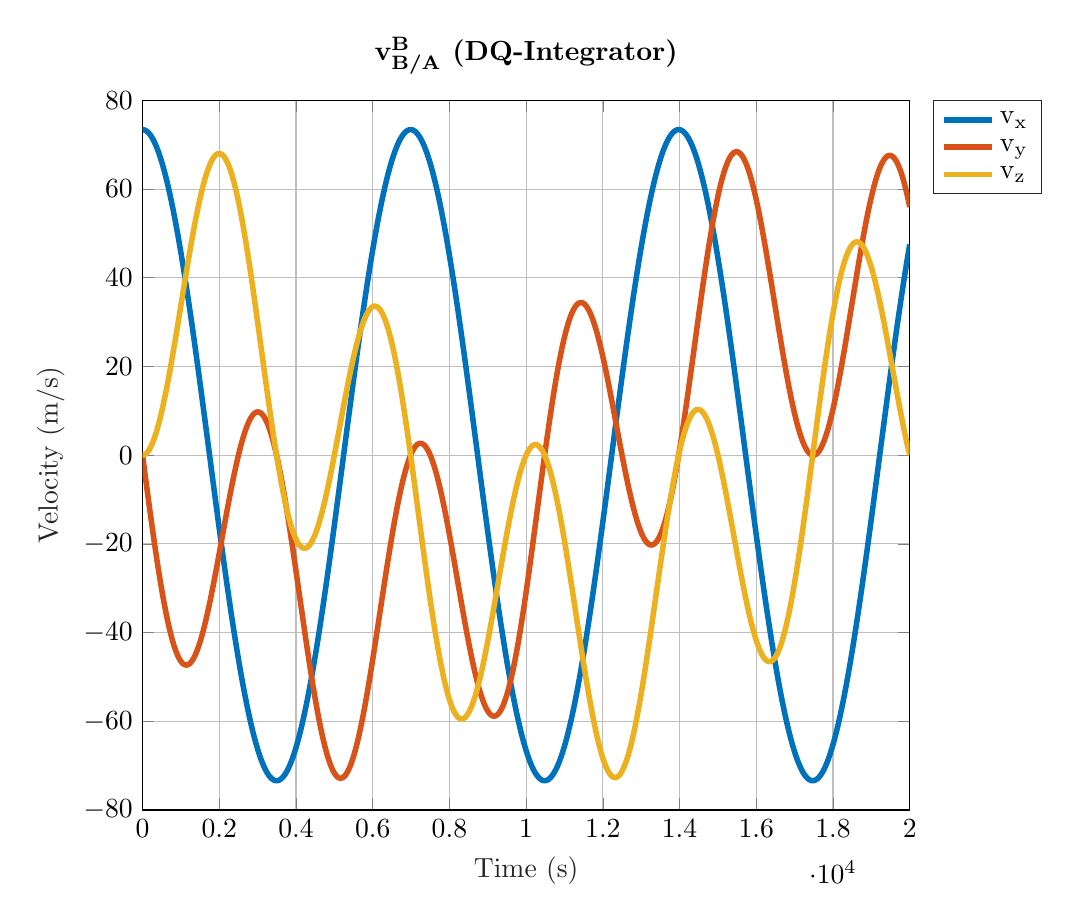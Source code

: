 % This file was created by matlab2tikz.
%
%The latest updates can be retrieved from
%  http://www.mathworks.com/matlabcentral/fileexchange/22022-matlab2tikz-matlab2tikz
%where you can also make suggestions and rate matlab2tikz.
%
\definecolor{mycolor1}{rgb}{0.0,0.447,0.741}%
\definecolor{mycolor2}{rgb}{0.85,0.325,0.098}%
\definecolor{mycolor3}{rgb}{0.929,0.694,0.125}%
%
\begin{tikzpicture}

\begin{axis}[%
width=3.836in,
height=3.548in,
at={(0.643in,0.481in)},
scale only axis,
xmin=0,
xmax=20000,
xlabel style={font=\color{white!15!black}},
xlabel={Time (s)},
ymin=-80,
ymax=80,
ylabel style={font=\color{white!15!black}},
ylabel={Velocity (m/s)},
axis background/.style={fill=white},
title style={font=\bfseries},
title={$\text{v}_{\text{B/A}}^\text{B}\text{ (DQ-Integrator)}$},
xmajorgrids,
ymajorgrids,
legend style={at={(1.03,1)}, anchor=north west, legend cell align=left, align=left, draw=white!15!black}
]
\addplot [color=mycolor1, line width=2.0pt, forget plot]
  table[row sep=crcr]{%
0	73.394\\
6.282e-07	73.394\\
1.256e-06	73.394\\
1.885e-06	73.394\\
2.513e-06	73.394\\
5.654e-06	73.394\\
8.795e-06	73.394\\
1.194e-05	73.394\\
1.508e-05	73.394\\
3.078e-05	73.394\\
4.649e-05	73.394\\
6.219e-05	73.394\\
7.79e-05	73.394\\
0.0	73.394\\
0.0	73.394\\
0.0	73.394\\
0.0	73.394\\
0.001	73.394\\
0.001	73.394\\
0.002	73.394\\
0.002	73.394\\
0.004	73.394\\
0.006	73.394\\
0.008	73.394\\
0.01	73.394\\
0.02	73.394\\
0.029	73.394\\
0.039	73.394\\
0.049	73.394\\
0.098	73.394\\
0.147	73.394\\
0.196	73.394\\
0.245	73.394\\
0.491	73.394\\
0.736	73.394\\
0.982	73.394\\
1.227	73.394\\
2.454	73.394\\
3.681	73.394\\
4.908	73.393\\
6.135	73.393\\
8.522	73.392\\
10.91	73.391\\
13.297	73.389\\
15.684	73.387\\
18.564	73.384\\
21.445	73.381\\
24.325	73.377\\
27.205	73.372\\
30.421	73.367\\
33.636	73.361\\
36.852	73.354\\
40.067	73.347\\
43.541	73.338\\
47.015	73.329\\
50.489	73.319\\
53.963	73.308\\
57.651	73.296\\
61.338	73.283\\
65.025	73.269\\
68.712	73.254\\
72.582	73.238\\
76.451	73.221\\
80.321	73.203\\
84.19	73.184\\
88.22	73.163\\
92.25	73.142\\
96.28	73.119\\
100.309	73.096\\
104.483	73.071\\
108.656	73.044\\
112.829	73.017\\
117.002	72.988\\
121.306	72.958\\
125.61	72.927\\
129.914	72.894\\
134.217	72.86\\
138.642	72.825\\
143.066	72.788\\
147.491	72.75\\
151.915	72.711\\
156.449	72.669\\
160.983	72.627\\
165.517	72.583\\
170.051	72.538\\
174.686	72.491\\
179.321	72.442\\
183.957	72.393\\
188.592	72.342\\
193.328	72.288\\
198.065	72.233\\
202.801	72.177\\
207.538	72.12\\
212.365	72.06\\
217.192	71.999\\
222.019	71.937\\
226.847	71.873\\
231.77	71.806\\
236.694	71.738\\
241.618	71.669\\
246.542	71.598\\
251.549	71.525\\
256.555	71.45\\
261.562	71.374\\
266.569	71.296\\
271.646	71.216\\
276.724	71.134\\
281.802	71.051\\
286.879	70.966\\
292.042	70.878\\
297.204	70.789\\
302.367	70.699\\
307.529	70.606\\
312.765	70.511\\
318.001	70.415\\
323.236	70.316\\
328.472	70.217\\
333.773	70.114\\
339.075	70.01\\
344.376	69.904\\
349.678	69.796\\
355.057	69.686\\
360.437	69.574\\
365.816	69.46\\
371.195	69.344\\
376.626	69.226\\
382.058	69.106\\
387.489	68.985\\
392.92	68.861\\
398.446	68.734\\
403.971	68.606\\
409.496	68.475\\
415.021	68.343\\
420.626	68.208\\
426.232	68.07\\
431.837	67.931\\
437.442	67.79\\
443.096	67.646\\
448.749	67.501\\
454.403	67.353\\
460.057	67.204\\
465.773	67.052\\
471.488	66.897\\
477.204	66.741\\
482.92	66.584\\
488.689	66.422\\
494.457	66.26\\
500.226	66.095\\
505.995	65.929\\
511.485	65.769\\
516.975	65.607\\
522.466	65.444\\
527.956	65.279\\
533.894	65.099\\
539.832	64.917\\
545.771	64.733\\
551.709	64.548\\
557.68	64.359\\
563.651	64.169\\
569.622	63.977\\
575.592	63.783\\
581.605	63.586\\
587.617	63.386\\
593.629	63.186\\
599.642	62.983\\
605.763	62.774\\
611.885	62.564\\
618.006	62.352\\
624.128	62.138\\
630.303	61.92\\
636.479	61.7\\
642.654	61.479\\
648.829	61.255\\
655.067	61.028\\
661.304	60.798\\
667.542	60.566\\
673.779	60.333\\
680.065	60.096\\
686.35	59.857\\
692.636	59.616\\
698.921	59.373\\
705.429	59.119\\
711.937	58.864\\
718.445	58.606\\
724.953	58.347\\
731.4	58.088\\
737.848	57.827\\
744.296	57.564\\
750.744	57.299\\
757.083	57.036\\
763.423	56.772\\
769.762	56.506\\
776.102	56.238\\
782.737	55.956\\
789.372	55.672\\
796.008	55.385\\
802.643	55.097\\
809.353	54.803\\
816.063	54.508\\
822.773	54.21\\
829.483	53.911\\
836.305	53.604\\
843.127	53.296\\
849.949	52.985\\
856.771	52.673\\
863.648	52.356\\
870.525	52.037\\
877.402	51.716\\
884.279	51.393\\
891.123	51.069\\
897.967	50.744\\
904.811	50.417\\
911.656	50.088\\
918.338	49.764\\
925.021	49.439\\
931.704	49.112\\
938.386	48.784\\
945.022	48.456\\
951.657	48.126\\
958.292	47.795\\
964.928	47.461\\
971.464	47.132\\
978.0	46.8\\
984.536	46.467\\
991.072	46.132\\
997.495	45.802\\
1003.918	45.47\\
1010.34	45.137\\
1016.763	44.802\\
1023.096	44.47\\
1029.429	44.137\\
1035.762	43.802\\
1042.096	43.466\\
1048.345	43.133\\
1054.595	42.799\\
1060.845	42.463\\
1067.095	42.126\\
1073.228	41.794\\
1079.362	41.46\\
1085.496	41.126\\
1091.629	40.79\\
1097.658	40.459\\
1103.688	40.126\\
1109.717	39.792\\
1115.746	39.457\\
1121.724	39.124\\
1127.701	38.79\\
1133.679	38.455\\
1139.656	38.118\\
1145.485	37.789\\
1151.314	37.458\\
1157.144	37.127\\
1162.973	36.795\\
1168.701	36.467\\
1174.43	36.139\\
1180.158	35.809\\
1185.886	35.479\\
1191.534	35.152\\
1197.181	34.824\\
1202.829	34.496\\
1208.476	34.167\\
1213.988	33.844\\
1219.5	33.521\\
1225.011	33.197\\
1230.523	32.872\\
1236.006	32.548\\
1241.489	32.224\\
1246.972	31.898\\
1252.455	31.572\\
1257.763	31.255\\
1263.071	30.938\\
1268.378	30.62\\
1273.686	30.301\\
1278.925	29.986\\
1284.163	29.67\\
1289.401	29.354\\
1294.64	29.037\\
1299.754	28.727\\
1304.867	28.416\\
1309.981	28.104\\
1315.094	27.792\\
1320.105	27.486\\
1325.116	27.179\\
1330.128	26.872\\
1335.139	26.564\\
1340.004	26.264\\
1344.869	25.964\\
1349.734	25.663\\
1354.599	25.362\\
1359.315	25.07\\
1364.031	24.777\\
1368.746	24.484\\
1373.462	24.191\\
1378.069	23.903\\
1382.676	23.616\\
1387.283	23.328\\
1391.891	23.039\\
1396.359	22.759\\
1400.828	22.479\\
1405.296	22.198\\
1409.765	21.916\\
1413.982	21.651\\
1418.199	21.385\\
1422.416	21.118\\
1426.633	20.852\\
1430.684	20.595\\
1434.735	20.338\\
1438.786	20.082\\
1442.836	19.824\\
1446.666	19.581\\
1450.496	19.337\\
1454.325	19.093\\
1458.155	18.849\\
1461.661	18.625\\
1465.166	18.402\\
1468.671	18.178\\
1472.176	17.953\\
1475.448	17.744\\
1478.719	17.534\\
1481.991	17.325\\
1485.262	17.115\\
1487.897	16.946\\
1490.533	16.776\\
1493.168	16.607\\
1495.804	16.438\\
1498.824	16.243\\
1501.843	16.049\\
1504.863	15.854\\
1507.883	15.66\\
1511.154	15.449\\
1514.424	15.238\\
1517.695	15.027\\
1520.965	14.815\\
1524.633	14.578\\
1528.3	14.341\\
1531.968	14.103\\
1535.636	13.866\\
1539.499	13.615\\
1543.363	13.365\\
1547.227	13.114\\
1551.091	12.863\\
1555.143	12.6\\
1559.195	12.336\\
1563.246	12.073\\
1567.298	11.809\\
1571.55	11.532\\
1575.802	11.255\\
1580.054	10.977\\
1584.305	10.7\\
1588.71	10.412\\
1593.115	10.124\\
1597.52	9.836\\
1601.925	9.548\\
1606.464	9.251\\
1611.003	8.954\\
1615.542	8.656\\
1620.081	8.359\\
1624.709	8.055\\
1629.337	7.752\\
1633.965	7.448\\
1638.593	7.144\\
1643.366	6.831\\
1648.138	6.517\\
1652.911	6.203\\
1657.683	5.889\\
1662.556	5.569\\
1667.429	5.248\\
1672.302	4.927\\
1677.175	4.606\\
1682.154	4.278\\
1687.134	3.95\\
1692.113	3.622\\
1697.092	3.294\\
1702.178	2.959\\
1707.263	2.623\\
1712.349	2.288\\
1717.435	1.952\\
1722.623	1.61\\
1727.811	1.268\\
1733.0	0.925\\
1738.188	0.583\\
1742.972	0.267\\
1747.757	-0.048\\
1752.542	-0.364\\
1757.326	-0.68\\
1761.197	-0.935\\
1765.069	-1.191\\
1768.94	-1.446\\
1772.811	-1.702\\
1777.513	-2.012\\
1782.214	-2.322\\
1786.916	-2.632\\
1791.617	-2.942\\
1796.739	-3.28\\
1801.862	-3.617\\
1806.984	-3.955\\
1812.106	-4.292\\
1817.642	-4.657\\
1823.179	-5.022\\
1828.715	-5.386\\
1834.251	-5.75\\
1839.854	-6.119\\
1845.456	-6.487\\
1851.058	-6.855\\
1856.661	-7.223\\
1862.347	-7.597\\
1868.033	-7.97\\
1873.719	-8.343\\
1879.405	-8.715\\
1885.119	-9.09\\
1890.834	-9.464\\
1896.549	-9.838\\
1902.264	-10.211\\
1908.109	-10.593\\
1913.954	-10.974\\
1919.798	-11.356\\
1925.643	-11.737\\
1931.466	-12.116\\
1937.29	-12.495\\
1943.113	-12.873\\
1948.936	-13.251\\
1954.89	-13.637\\
1960.843	-14.023\\
1966.797	-14.409\\
1972.75	-14.794\\
1978.756	-15.182\\
1984.762	-15.569\\
1990.768	-15.956\\
1996.774	-16.343\\
2002.75	-16.727\\
2008.726	-17.111\\
2014.703	-17.494\\
2020.679	-17.877\\
2026.593	-18.255\\
2032.507	-18.633\\
2038.42	-19.01\\
2044.334	-19.387\\
2049.93	-19.743\\
2055.526	-20.098\\
2061.122	-20.453\\
2066.718	-20.807\\
2072.488	-21.172\\
2078.257	-21.537\\
2084.027	-21.9\\
2089.797	-22.263\\
2095.438	-22.618\\
2101.078	-22.972\\
2106.719	-23.325\\
2112.359	-23.677\\
2118.025	-24.031\\
2123.691	-24.384\\
2129.357	-24.736\\
2135.023	-25.088\\
2140.62	-25.435\\
2146.217	-25.781\\
2151.813	-26.126\\
2157.41	-26.471\\
2162.93	-26.811\\
2168.45	-27.149\\
2173.97	-27.488\\
2179.49	-27.825\\
2184.946	-28.158\\
2190.402	-28.49\\
2195.858	-28.821\\
2201.314	-29.152\\
2206.692	-29.478\\
2212.069	-29.802\\
2217.447	-30.126\\
2222.824	-30.449\\
2227.906	-30.754\\
2232.988	-31.058\\
2238.07	-31.362\\
2243.152	-31.665\\
2248.355	-31.974\\
2253.558	-32.283\\
2258.761	-32.591\\
2263.963	-32.898\\
2269.105	-33.201\\
2274.248	-33.503\\
2279.39	-33.805\\
2284.532	-34.106\\
2289.556	-34.399\\
2294.58	-34.691\\
2299.604	-34.983\\
2304.628	-35.274\\
2309.566	-35.56\\
2314.503	-35.844\\
2319.441	-36.128\\
2324.378	-36.412\\
2329.225	-36.689\\
2334.072	-36.966\\
2338.919	-37.242\\
2343.766	-37.517\\
2348.506	-37.785\\
2353.246	-38.053\\
2357.986	-38.32\\
2362.725	-38.587\\
2367.354	-38.846\\
2371.982	-39.105\\
2376.61	-39.363\\
2381.238	-39.621\\
2385.733	-39.87\\
2390.229	-40.119\\
2394.724	-40.367\\
2399.219	-40.614\\
2403.595	-40.854\\
2407.97	-41.094\\
2412.346	-41.333\\
2416.721	-41.571\\
2420.947	-41.801\\
2425.173	-42.03\\
2429.399	-42.258\\
2433.624	-42.486\\
2437.684	-42.704\\
2441.744	-42.921\\
2445.804	-43.138\\
2449.864	-43.355\\
2453.741	-43.561\\
2457.617	-43.767\\
2461.493	-43.972\\
2465.369	-44.176\\
2469.032	-44.369\\
2472.695	-44.561\\
2476.358	-44.753\\
2480.021	-44.945\\
2483.42	-45.122\\
2486.819	-45.298\\
2490.218	-45.475\\
2493.617	-45.65\\
2496.036	-45.775\\
2498.454	-45.9\\
2500.873	-46.024\\
2503.292	-46.149\\
2505.71	-46.273\\
2508.129	-46.396\\
2510.548	-46.52\\
2512.966	-46.643\\
2515.748	-46.785\\
2518.53	-46.926\\
2521.311	-47.067\\
2524.093	-47.208\\
2527.235	-47.366\\
2530.378	-47.525\\
2533.52	-47.682\\
2536.662	-47.84\\
2540.079	-48.011\\
2543.497	-48.181\\
2546.914	-48.351\\
2550.331	-48.52\\
2553.963	-48.7\\
2557.595	-48.879\\
2561.227	-49.058\\
2564.859	-49.236\\
2568.33	-49.405\\
2571.8	-49.574\\
2575.271	-49.743\\
2578.742	-49.911\\
2582.024	-50.07\\
2585.307	-50.228\\
2588.59	-50.386\\
2591.873	-50.543\\
2595.946	-50.737\\
2600.02	-50.931\\
2604.094	-51.125\\
2608.167	-51.317\\
2612.374	-51.515\\
2616.58	-51.713\\
2620.786	-51.909\\
2624.993	-52.105\\
2629.312	-52.305\\
2633.631	-52.505\\
2637.95	-52.704\\
2642.269	-52.902\\
2646.688	-53.103\\
2651.107	-53.304\\
2655.526	-53.504\\
2659.945	-53.703\\
2664.459	-53.906\\
2668.972	-54.108\\
2673.485	-54.308\\
2677.998	-54.508\\
2682.599	-54.711\\
2687.199	-54.913\\
2691.799	-55.114\\
2696.399	-55.314\\
2700.669	-55.499\\
2704.939	-55.683\\
2709.208	-55.866\\
2713.478	-56.048\\
2717.82	-56.233\\
2722.162	-56.417\\
2726.505	-56.599\\
2730.847	-56.781\\
2735.263	-56.966\\
2739.679	-57.149\\
2744.095	-57.331\\
2748.511	-57.513\\
2752.121	-57.66\\
2755.731	-57.808\\
2759.342	-57.954\\
2762.952	-58.1\\
2767.372	-58.278\\
2771.791	-58.455\\
2776.211	-58.63\\
2780.631	-58.805\\
2784.979	-58.977\\
2789.328	-59.147\\
2793.676	-59.316\\
2798.024	-59.485\\
2802.324	-59.651\\
2806.624	-59.816\\
2810.923	-59.98\\
2815.223	-60.143\\
2820.249	-60.332\\
2825.275	-60.52\\
2830.3	-60.707\\
2835.326	-60.893\\
2839.711	-61.054\\
2844.096	-61.214\\
2848.481	-61.373\\
2852.865	-61.532\\
2857.963	-61.714\\
2863.061	-61.896\\
2868.159	-62.076\\
2873.257	-62.255\\
2878.38	-62.433\\
2883.502	-62.61\\
2888.624	-62.786\\
2893.747	-62.96\\
2898.757	-63.13\\
2903.768	-63.298\\
2908.778	-63.464\\
2913.789	-63.63\\
2918.859	-63.796\\
2923.929	-63.961\\
2928.999	-64.124\\
2934.068	-64.286\\
2938.242	-64.419\\
2942.416	-64.55\\
2946.59	-64.681\\
2950.764	-64.81\\
2954.655	-64.931\\
2958.546	-65.05\\
2962.438	-65.168\\
2966.329	-65.286\\
2969.788	-65.39\\
2973.247	-65.493\\
2976.706	-65.596\\
2980.165	-65.698\\
2984.227	-65.817\\
2988.289	-65.935\\
2992.35	-66.053\\
2996.412	-66.169\\
3000.852	-66.295\\
3005.292	-66.421\\
3009.731	-66.545\\
3014.171	-66.668\\
3018.721	-66.793\\
3023.27	-66.917\\
3027.82	-67.039\\
3032.37	-67.161\\
3037.58	-67.299\\
3042.79	-67.435\\
3048.001	-67.57\\
3053.211	-67.704\\
3058.435	-67.836\\
3063.66	-67.967\\
3068.885	-68.096\\
3074.109	-68.224\\
3079.354	-68.351\\
3084.598	-68.476\\
3089.843	-68.6\\
3095.087	-68.722\\
3100.312	-68.843\\
3105.536	-68.962\\
3110.761	-69.079\\
3115.986	-69.195\\
3120.96	-69.303\\
3125.934	-69.411\\
3130.908	-69.517\\
3135.882	-69.621\\
3141.087	-69.729\\
3146.292	-69.836\\
3151.497	-69.94\\
3156.702	-70.044\\
3161.886	-70.145\\
3167.07	-70.245\\
3172.254	-70.343\\
3177.438	-70.44\\
3182.57	-70.535\\
3187.701	-70.628\\
3192.832	-70.719\\
3197.963	-70.809\\
3203.08	-70.897\\
3208.196	-70.983\\
3213.312	-71.068\\
3218.429	-71.152\\
3223.516	-71.234\\
3228.602	-71.314\\
3233.689	-71.392\\
3238.776	-71.469\\
3243.827	-71.545\\
3248.879	-71.618\\
3253.931	-71.69\\
3258.982	-71.761\\
3263.964	-71.829\\
3268.947	-71.896\\
3273.929	-71.961\\
3278.911	-72.025\\
3283.842	-72.087\\
3288.773	-72.148\\
3293.703	-72.207\\
3298.634	-72.264\\
3303.502	-72.32\\
3308.369	-72.374\\
3313.237	-72.426\\
3318.104	-72.478\\
3322.926	-72.527\\
3327.748	-72.575\\
3332.57	-72.622\\
3337.392	-72.667\\
3342.124	-72.711\\
3346.855	-72.752\\
3351.587	-72.793\\
3356.318	-72.832\\
3360.961	-72.869\\
3365.604	-72.905\\
3370.246	-72.94\\
3374.889	-72.973\\
3379.431	-73.005\\
3383.972	-73.035\\
3388.514	-73.064\\
3393.055	-73.092\\
3397.503	-73.118\\
3401.951	-73.143\\
3406.399	-73.166\\
3410.847	-73.189\\
3415.161	-73.21\\
3419.476	-73.229\\
3423.791	-73.248\\
3428.105	-73.265\\
3432.274	-73.281\\
3436.443	-73.296\\
3440.612	-73.309\\
3444.78	-73.322\\
3448.792	-73.333\\
3452.803	-73.344\\
3456.814	-73.353\\
3460.825	-73.361\\
3464.619	-73.369\\
3468.413	-73.375\\
3472.206	-73.38\\
3476.0	-73.385\\
3479.52	-73.388\\
3483.04	-73.391\\
3486.56	-73.393\\
3490.08	-73.394\\
3493.21	-73.394\\
3496.341	-73.394\\
3499.471	-73.393\\
3502.601	-73.392\\
3505.314	-73.39\\
3508.026	-73.388\\
3510.739	-73.386\\
3513.451	-73.383\\
3516.656	-73.379\\
3519.86	-73.374\\
3523.065	-73.369\\
3526.269	-73.363\\
3529.819	-73.356\\
3533.37	-73.348\\
3536.92	-73.34\\
3540.47	-73.33\\
3544.304	-73.319\\
3548.139	-73.307\\
3551.973	-73.295\\
3555.807	-73.281\\
3559.787	-73.266\\
3563.767	-73.25\\
3567.746	-73.233\\
3571.726	-73.215\\
3575.9	-73.196\\
3580.074	-73.175\\
3584.247	-73.153\\
3588.421	-73.13\\
3592.805	-73.105\\
3597.188	-73.079\\
3601.572	-73.051\\
3605.955	-73.023\\
3610.437	-72.993\\
3614.919	-72.961\\
3619.401	-72.929\\
3623.883	-72.895\\
3628.543	-72.858\\
3633.204	-72.82\\
3637.865	-72.781\\
3642.525	-72.741\\
3647.238	-72.699\\
3651.95	-72.656\\
3656.662	-72.611\\
3661.374	-72.565\\
3666.155	-72.517\\
3670.935	-72.468\\
3675.716	-72.417\\
3680.497	-72.365\\
3685.477	-72.31\\
3690.457	-72.253\\
3695.437	-72.194\\
3700.417	-72.134\\
3705.468	-72.072\\
3710.519	-72.008\\
3715.57	-71.943\\
3720.621	-71.877\\
3725.755	-71.807\\
3730.889	-71.736\\
3736.023	-71.664\\
3741.157	-71.59\\
3746.335	-71.514\\
3751.512	-71.436\\
3756.69	-71.357\\
3761.867	-71.277\\
3767.119	-71.193\\
3772.371	-71.108\\
3777.623	-71.021\\
3782.875	-70.933\\
3788.166	-70.843\\
3793.457	-70.751\\
3798.748	-70.657\\
3804.039	-70.562\\
3809.369	-70.464\\
3814.7	-70.365\\
3820.03	-70.264\\
3825.36	-70.162\\
3830.745	-70.057\\
3836.129	-69.95\\
3841.514	-69.841\\
3846.899	-69.731\\
3852.348	-69.618\\
3857.797	-69.504\\
3863.246	-69.387\\
3868.696	-69.269\\
3874.414	-69.144\\
3880.132	-69.016\\
3885.851	-68.887\\
3891.569	-68.756\\
3897.213	-68.625\\
3902.856	-68.492\\
3908.499	-68.357\\
3914.143	-68.221\\
3919.442	-68.091\\
3924.742	-67.96\\
3930.042	-67.827\\
3935.341	-67.692\\
3940.976	-67.548\\
3946.611	-67.401\\
3952.247	-67.253\\
3957.882	-67.104\\
3963.69	-66.947\\
3969.498	-66.789\\
3975.306	-66.63\\
3981.114	-66.468\\
3986.916	-66.305\\
3992.718	-66.14\\
3998.52	-65.973\\
4004.321	-65.804\\
4010.059	-65.636\\
4015.796	-65.465\\
4021.534	-65.293\\
4027.271	-65.119\\
4032.984	-64.945\\
4038.698	-64.768\\
4044.411	-64.59\\
4050.124	-64.41\\
4055.701	-64.233\\
4061.278	-64.054\\
4066.855	-63.874\\
4072.432	-63.691\\
4078.161	-63.503\\
4083.889	-63.312\\
4089.618	-63.12\\
4095.347	-62.927\\
4101.034	-62.733\\
4106.722	-62.537\\
4112.409	-62.34\\
4118.096	-62.141\\
4123.407	-61.954\\
4128.718	-61.765\\
4134.03	-61.575\\
4139.341	-61.384\\
4144.58	-61.193\\
4149.82	-61.002\\
4155.06	-60.809\\
4160.299	-60.614\\
4165.425	-60.423\\
4170.551	-60.23\\
4175.677	-60.036\\
4180.804	-59.841\\
4185.946	-59.644\\
4191.088	-59.446\\
4196.23	-59.246\\
4201.373	-59.045\\
4206.557	-58.841\\
4211.742	-58.636\\
4216.927	-58.43\\
4222.111	-58.222\\
4227.091	-58.021\\
4232.07	-57.82\\
4237.05	-57.617\\
4242.029	-57.413\\
4246.96	-57.209\\
4251.89	-57.005\\
4256.821	-56.799\\
4261.751	-56.593\\
4266.56	-56.39\\
4271.37	-56.186\\
4276.179	-55.982\\
4280.989	-55.776\\
4285.588	-55.578\\
4290.186	-55.38\\
4294.785	-55.18\\
4299.384	-54.979\\
4303.899	-54.782\\
4308.413	-54.583\\
4312.928	-54.383\\
4317.442	-54.183\\
4321.951	-53.982\\
4326.459	-53.78\\
4330.968	-53.577\\
4335.476	-53.373\\
4339.757	-53.179\\
4344.039	-52.983\\
4348.32	-52.788\\
4352.601	-52.591\\
4356.85	-52.395\\
4361.099	-52.198\\
4365.348	-52.001\\
4369.597	-51.802\\
4373.617	-51.614\\
4377.637	-51.425\\
4381.657	-51.236\\
4385.677	-51.045\\
4389.368	-50.87\\
4393.059	-50.694\\
4396.749	-50.518\\
4400.44	-50.341\\
4403.907	-50.174\\
4407.374	-50.007\\
4410.842	-49.839\\
4414.309	-49.671\\
4417.55	-49.513\\
4420.791	-49.355\\
4424.032	-49.197\\
4427.273	-49.038\\
4429.801	-48.914\\
4432.328	-48.789\\
4434.855	-48.664\\
4437.382	-48.539\\
4439.909	-48.414\\
4442.437	-48.289\\
4444.964	-48.163\\
4447.491	-48.037\\
4450.204	-47.902\\
4452.917	-47.766\\
4455.63	-47.63\\
4458.343	-47.493\\
4460.893	-47.365\\
4463.444	-47.236\\
4465.995	-47.107\\
4468.546	-46.978\\
4471.714	-46.817\\
4474.882	-46.656\\
4478.051	-46.494\\
4481.219	-46.332\\
4484.462	-46.166\\
4487.705	-46.0\\
4490.949	-45.833\\
4494.192	-45.665\\
4497.739	-45.482\\
4501.285	-45.298\\
4504.832	-45.114\\
4508.379	-44.929\\
4511.926	-44.743\\
4515.472	-44.558\\
4519.019	-44.372\\
4522.565	-44.185\\
4526.267	-43.99\\
4529.969	-43.794\\
4533.672	-43.597\\
4537.374	-43.401\\
4541.375	-43.187\\
4545.376	-42.974\\
4549.377	-42.759\\
4553.379	-42.544\\
4557.575	-42.319\\
4561.772	-42.092\\
4565.968	-41.865\\
4570.165	-41.637\\
4574.168	-41.419\\
4578.172	-41.201\\
4582.176	-40.982\\
4586.18	-40.762\\
4590.666	-40.516\\
4595.153	-40.269\\
4599.64	-40.021\\
4604.127	-39.772\\
4608.436	-39.533\\
4612.745	-39.293\\
4617.055	-39.053\\
4621.364	-38.812\\
4625.908	-38.557\\
4630.452	-38.301\\
4634.995	-38.045\\
4639.539	-37.788\\
4643.926	-37.54\\
4648.312	-37.291\\
4652.699	-37.041\\
4657.085	-36.791\\
4661.837	-36.52\\
4666.588	-36.247\\
4671.34	-35.974\\
4676.091	-35.701\\
4680.858	-35.425\\
4685.625	-35.15\\
4690.391	-34.873\\
4695.158	-34.596\\
4699.809	-34.325\\
4704.459	-34.054\\
4709.11	-33.781\\
4713.761	-33.509\\
4718.551	-33.227\\
4723.341	-32.945\\
4728.131	-32.662\\
4732.921	-32.379\\
4737.788	-32.09\\
4742.655	-31.801\\
4747.522	-31.511\\
4752.39	-31.221\\
4757.223	-30.932\\
4762.056	-30.642\\
4766.889	-30.352\\
4771.722	-30.062\\
4776.594	-29.768\\
4781.466	-29.474\\
4786.338	-29.179\\
4791.21	-28.884\\
4796.145	-28.584\\
4801.08	-28.284\\
4806.016	-27.983\\
4810.951	-27.682\\
4815.788	-27.386\\
4820.625	-27.09\\
4825.462	-26.793\\
4830.3	-26.495\\
4835.049	-26.203\\
4839.799	-25.91\\
4844.549	-25.616\\
4849.298	-25.322\\
4853.968	-25.033\\
4858.638	-24.743\\
4863.308	-24.452\\
4867.978	-24.162\\
4872.528	-23.878\\
4877.078	-23.594\\
4881.627	-23.309\\
4886.177	-23.024\\
4890.608	-22.747\\
4895.04	-22.468\\
4899.472	-22.19\\
4903.904	-21.911\\
4908.221	-21.639\\
4912.539	-21.366\\
4916.856	-21.094\\
4921.174	-20.821\\
4925.346	-20.556\\
4929.517	-20.292\\
4933.689	-20.027\\
4937.861	-19.762\\
4941.87	-19.507\\
4945.88	-19.252\\
4949.889	-18.997\\
4953.899	-18.741\\
4957.719	-18.497\\
4961.539	-18.253\\
4965.359	-18.009\\
4969.179	-17.764\\
4972.776	-17.534\\
4976.374	-17.303\\
4979.971	-17.073\\
4983.569	-16.842\\
4986.891	-16.628\\
4990.213	-16.414\\
4993.536	-16.201\\
4996.858	-15.987\\
4999.789	-15.798\\
5002.719	-15.609\\
5005.649	-15.42\\
5008.58	-15.231\\
5011.155	-15.065\\
5013.73	-14.898\\
5016.305	-14.732\\
5018.88	-14.565\\
5021.895	-14.37\\
5024.909	-14.175\\
5027.923	-13.98\\
5030.937	-13.785\\
5034.265	-13.569\\
5037.593	-13.353\\
5040.921	-13.137\\
5044.248	-12.921\\
5047.824	-12.689\\
5051.4	-12.456\\
5054.976	-12.223\\
5058.552	-11.991\\
5062.332	-11.745\\
5066.112	-11.498\\
5069.892	-11.252\\
5073.672	-11.005\\
5077.629	-10.747\\
5081.585	-10.489\\
5085.542	-10.23\\
5089.498	-9.972\\
5093.618	-9.702\\
5097.737	-9.433\\
5101.857	-9.163\\
5105.977	-8.893\\
5110.248	-8.613\\
5114.52	-8.333\\
5118.791	-8.053\\
5123.062	-7.773\\
5127.451	-7.485\\
5131.84	-7.197\\
5136.228	-6.909\\
5140.617	-6.62\\
5145.129	-6.324\\
5149.64	-6.027\\
5154.151	-5.73\\
5158.663	-5.433\\
5163.292	-5.129\\
5167.922	-4.824\\
5172.551	-4.519\\
5177.18	-4.214\\
5181.901	-3.903\\
5186.621	-3.592\\
5191.341	-3.281\\
5196.061	-2.97\\
5200.871	-2.652\\
5205.681	-2.335\\
5210.491	-2.018\\
5215.301	-1.701\\
5220.202	-1.377\\
5225.103	-1.054\\
5230.004	-0.731\\
5234.905	-0.407\\
5239.533	-0.102\\
5244.162	0.204\\
5248.79	0.509\\
5253.419	0.815\\
5257.419	1.079\\
5261.419	1.343\\
5265.42	1.606\\
5269.42	1.87\\
5274.133	2.181\\
5278.846	2.492\\
5283.559	2.803\\
5288.272	3.114\\
5293.472	3.457\\
5298.672	3.799\\
5303.872	4.142\\
5309.072	4.484\\
5314.344	4.832\\
5319.616	5.179\\
5324.887	5.526\\
5330.159	5.873\\
5335.5	6.224\\
5340.841	6.575\\
5346.182	6.926\\
5351.523	7.277\\
5356.911	7.63\\
5362.299	7.984\\
5367.687	8.337\\
5373.075	8.69\\
5378.54	9.048\\
5384.005	9.406\\
5389.469	9.764\\
5394.934	10.121\\
5400.466	10.482\\
5405.998	10.844\\
5411.531	11.205\\
5417.063	11.565\\
5422.632	11.928\\
5428.201	12.29\\
5433.77	12.653\\
5439.34	13.015\\
5444.963	13.38\\
5450.586	13.744\\
5456.209	14.109\\
5461.831	14.472\\
5467.569	14.844\\
5473.307	15.214\\
5479.046	15.584\\
5484.784	15.954\\
5490.521	16.324\\
5496.259	16.692\\
5501.997	17.061\\
5507.735	17.429\\
5513.543	17.801\\
5519.351	18.173\\
5525.158	18.544\\
5530.966	18.914\\
5536.8	19.286\\
5542.634	19.657\\
5548.468	20.028\\
5554.302	20.398\\
5560.168	20.77\\
5566.035	21.141\\
5571.901	21.511\\
5577.768	21.881\\
5583.546	22.245\\
5589.324	22.608\\
5595.103	22.97\\
5600.881	23.332\\
5606.473	23.681\\
5612.065	24.03\\
5617.656	24.379\\
5623.248	24.727\\
5628.869	25.076\\
5634.491	25.424\\
5640.112	25.771\\
5645.734	26.118\\
5651.154	26.452\\
5656.574	26.786\\
5661.994	27.118\\
5667.414	27.451\\
5672.675	27.772\\
5677.935	28.093\\
5683.196	28.414\\
5688.457	28.733\\
5693.578	29.044\\
5698.699	29.354\\
5703.82	29.663\\
5708.942	29.972\\
5714.095	30.282\\
5719.249	30.592\\
5724.402	30.901\\
5729.556	31.209\\
5734.512	31.505\\
5739.467	31.8\\
5744.423	32.094\\
5749.379	32.388\\
5754.133	32.669\\
5758.887	32.95\\
5763.641	33.23\\
5768.396	33.509\\
5773.154	33.788\\
5777.912	34.067\\
5782.67	34.344\\
5787.428	34.622\\
5792.297	34.905\\
5797.165	35.187\\
5802.033	35.468\\
5806.902	35.749\\
5811.355	36.006\\
5815.809	36.262\\
5820.262	36.517\\
5824.715	36.771\\
5829.197	37.027\\
5833.678	37.282\\
5838.159	37.536\\
5842.64	37.79\\
5846.923	38.032\\
5851.205	38.274\\
5855.487	38.514\\
5859.769	38.755\\
5864.072	38.996\\
5868.376	39.236\\
5872.679	39.476\\
5876.982	39.715\\
5880.732	39.923\\
5884.481	40.13\\
5888.23	40.337\\
5891.98	40.543\\
5895.501	40.737\\
5899.023	40.93\\
5902.544	41.123\\
5906.066	41.315\\
5909.163	41.484\\
5912.26	41.652\\
5915.356	41.82\\
5918.453	41.988\\
5921.81	42.169\\
5925.167	42.351\\
5928.524	42.531\\
5931.88	42.712\\
5935.023	42.88\\
5938.166	43.048\\
5941.309	43.216\\
5944.452	43.384\\
5947.549	43.548\\
5950.645	43.713\\
5953.742	43.877\\
5956.838	44.04\\
5960.329	44.224\\
5963.82	44.408\\
5967.311	44.591\\
5970.802	44.774\\
5974.608	44.973\\
5978.414	45.171\\
5982.22	45.368\\
5986.026	45.566\\
5989.847	45.763\\
5993.668	45.96\\
5997.489	46.156\\
6001.31	46.352\\
6005.13	46.547\\
6008.95	46.742\\
6012.769	46.936\\
6016.589	47.129\\
6021.059	47.355\\
6025.528	47.58\\
6029.998	47.804\\
6034.468	48.028\\
6038.71	48.239\\
6042.952	48.45\\
6047.194	48.66\\
6051.437	48.869\\
6055.737	49.08\\
6060.038	49.291\\
6064.339	49.501\\
6068.64	49.71\\
6073.376	49.939\\
6078.111	50.168\\
6082.847	50.396\\
6087.582	50.622\\
6092.179	50.841\\
6096.775	51.06\\
6101.371	51.277\\
6105.968	51.494\\
6110.974	51.729\\
6115.98	51.963\\
6120.986	52.195\\
6125.993	52.427\\
6130.967	52.656\\
6135.941	52.884\\
6140.915	53.111\\
6145.889	53.337\\
6151.064	53.571\\
6156.239	53.804\\
6161.414	54.036\\
6166.589	54.267\\
6171.849	54.5\\
6177.108	54.731\\
6182.368	54.962\\
6187.628	55.192\\
6192.911	55.421\\
6198.193	55.649\\
6203.475	55.875\\
6208.758	56.101\\
6214.098	56.327\\
6219.439	56.553\\
6224.779	56.777\\
6230.12	56.999\\
6235.731	57.232\\
6241.341	57.463\\
6246.952	57.692\\
6252.562	57.92\\
6258.01	58.141\\
6263.458	58.359\\
6268.906	58.577\\
6274.354	58.793\\
6280.033	59.016\\
6285.713	59.238\\
6291.392	59.459\\
6297.071	59.678\\
6302.883	59.9\\
6308.696	60.121\\
6314.508	60.34\\
6320.32	60.558\\
6326.275	60.779\\
6332.229	60.998\\
6338.183	61.216\\
6344.138	61.432\\
6350.022	61.643\\
6355.907	61.853\\
6361.791	62.061\\
6367.675	62.268\\
6373.703	62.477\\
6379.732	62.685\\
6385.76	62.891\\
6391.788	63.095\\
6397.901	63.3\\
6404.014	63.504\\
6410.127	63.705\\
6416.24	63.904\\
6422.327	64.101\\
6428.413	64.296\\
6434.499	64.488\\
6440.586	64.679\\
6446.749	64.87\\
6452.911	65.06\\
6459.074	65.247\\
6465.237	65.432\\
6471.258	65.611\\
6477.278	65.788\\
6483.299	65.963\\
6489.32	66.137\\
6495.359	66.308\\
6501.398	66.478\\
6507.438	66.646\\
6513.477	66.812\\
6519.316	66.971\\
6525.154	67.127\\
6530.993	67.282\\
6536.831	67.435\\
6542.849	67.591\\
6548.867	67.745\\
6554.885	67.897\\
6560.902	68.046\\
6566.824	68.192\\
6572.746	68.335\\
6578.668	68.477\\
6584.59	68.617\\
6590.492	68.754\\
6596.394	68.889\\
6602.296	69.023\\
6608.198	69.154\\
6613.872	69.279\\
6619.546	69.401\\
6625.22	69.522\\
6630.894	69.641\\
6636.593	69.759\\
6642.292	69.875\\
6647.992	69.989\\
6653.691	70.102\\
6659.271	70.21\\
6664.851	70.316\\
6670.431	70.421\\
6676.01	70.524\\
6681.599	70.625\\
6687.187	70.724\\
6692.775	70.822\\
6698.363	70.918\\
6703.852	71.01\\
6709.341	71.101\\
6714.83	71.19\\
6720.319	71.277\\
6725.619	71.36\\
6730.919	71.441\\
6736.219	71.52\\
6741.519	71.598\\
6746.804	71.674\\
6752.088	71.748\\
6757.372	71.821\\
6762.657	71.892\\
6767.901	71.96\\
6773.145	72.028\\
6778.389	72.093\\
6783.632	72.157\\
6788.79	72.219\\
6793.948	72.279\\
6799.105	72.337\\
6804.263	72.394\\
6809.237	72.447\\
6814.21	72.499\\
6819.184	72.549\\
6824.158	72.598\\
6829.087	72.645\\
6834.016	72.691\\
6838.946	72.735\\
6843.875	72.778\\
6848.75	72.819\\
6853.626	72.858\\
6858.501	72.896\\
6863.376	72.933\\
6868.055	72.967\\
6872.733	73.0\\
6877.412	73.031\\
6882.091	73.061\\
6886.723	73.09\\
6891.355	73.117\\
6895.987	73.143\\
6900.619	73.167\\
6905.072	73.19\\
6909.524	73.211\\
6913.977	73.231\\
6918.43	73.25\\
6922.76	73.268\\
6927.089	73.284\\
6931.419	73.299\\
6935.749	73.313\\
6939.874	73.325\\
6943.999	73.337\\
6948.123	73.347\\
6952.248	73.356\\
6956.139	73.364\\
6960.029	73.371\\
6963.919	73.377\\
6967.81	73.382\\
6971.434	73.386\\
6975.059	73.389\\
6978.684	73.392\\
6982.308	73.393\\
6985.534	73.394\\
6988.76	73.394\\
6991.986	73.394\\
6995.212	73.393\\
6997.833	73.391\\
7000.454	73.39\\
7003.075	73.388\\
7005.696	73.385\\
7008.831	73.381\\
7011.966	73.377\\
7015.102	73.373\\
7018.237	73.367\\
7021.703	73.361\\
7025.169	73.353\\
7028.635	73.345\\
7032.101	73.337\\
7035.824	73.327\\
7039.548	73.316\\
7043.272	73.304\\
7046.996	73.291\\
7050.904	73.277\\
7054.812	73.262\\
7058.721	73.246\\
7062.629	73.229\\
7066.704	73.211\\
7070.78	73.191\\
7074.856	73.171\\
7078.931	73.15\\
7083.129	73.126\\
7087.327	73.102\\
7091.525	73.077\\
7095.722	73.051\\
7100.028	73.023\\
7104.334	72.994\\
7108.64	72.964\\
7112.946	72.932\\
7117.347	72.899\\
7121.748	72.865\\
7126.149	72.83\\
7130.55	72.793\\
7134.997	72.755\\
7139.444	72.716\\
7143.891	72.675\\
7148.338	72.634\\
7152.842	72.59\\
7157.346	72.546\\
7161.85	72.5\\
7166.355	72.454\\
7170.899	72.405\\
7175.444	72.355\\
7179.988	72.305\\
7184.533	72.252\\
7189.123	72.199\\
7193.713	72.144\\
7198.304	72.087\\
7202.894	72.03\\
7207.496	71.971\\
7212.099	71.911\\
7216.702	71.849\\
7221.305	71.787\\
7225.906	71.723\\
7230.508	71.658\\
7235.11	71.592\\
7239.711	71.524\\
7244.321	71.455\\
7248.93	71.385\\
7253.539	71.314\\
7258.149	71.241\\
7262.735	71.168\\
7267.322	71.093\\
7271.909	71.018\\
7276.495	70.941\\
7281.072	70.862\\
7285.649	70.783\\
7290.226	70.703\\
7294.802	70.621\\
7299.358	70.539\\
7303.913	70.455\\
7308.468	70.37\\
7313.023	70.284\\
7317.548	70.198\\
7322.074	70.11\\
7326.599	70.021\\
7331.124	69.931\\
7335.619	69.84\\
7340.114	69.749\\
7344.608	69.656\\
7349.103	69.562\\
7353.533	69.468\\
7357.962	69.373\\
7362.392	69.277\\
7366.822	69.18\\
7371.19	69.083\\
7375.557	68.985\\
7379.925	68.886\\
7384.292	68.786\\
7388.58	68.687\\
7392.868	68.587\\
7397.156	68.486\\
7401.444	68.384\\
7405.632	68.283\\
7409.819	68.181\\
7414.006	68.078\\
7418.194	67.974\\
7422.275	67.872\\
7426.355	67.769\\
7430.436	67.666\\
7434.517	67.561\\
7438.487	67.458\\
7442.457	67.354\\
7446.427	67.25\\
7450.397	67.145\\
7454.199	67.043\\
7458.002	66.94\\
7461.804	66.837\\
7465.607	66.733\\
7469.228	66.633\\
7472.848	66.533\\
7476.469	66.431\\
7480.089	66.329\\
7483.468	66.234\\
7486.847	66.137\\
7490.226	66.04\\
7493.605	65.943\\
7496.029	65.872\\
7498.454	65.802\\
7500.879	65.731\\
7503.303	65.659\\
7505.728	65.588\\
7508.152	65.516\\
7510.577	65.443\\
7513.001	65.371\\
7515.812	65.286\\
7518.622	65.201\\
7521.432	65.116\\
7524.243	65.03\\
7527.434	64.932\\
7530.625	64.834\\
7533.816	64.735\\
7537.007	64.635\\
7540.487	64.526\\
7543.968	64.417\\
7547.448	64.306\\
7550.928	64.195\\
7553.937	64.099\\
7556.946	64.002\\
7559.954	63.904\\
7562.963	63.807\\
7566.854	63.679\\
7570.746	63.551\\
7574.638	63.422\\
7578.53	63.293\\
7582.614	63.156\\
7586.698	63.018\\
7590.782	62.879\\
7594.866	62.74\\
7599.137	62.593\\
7603.408	62.446\\
7607.679	62.297\\
7611.95	62.148\\
7616.191	61.998\\
7620.431	61.848\\
7624.671	61.697\\
7628.911	61.545\\
7633.461	61.381\\
7638.011	61.216\\
7642.561	61.05\\
7647.111	60.882\\
7651.81	60.709\\
7656.509	60.534\\
7661.209	60.358\\
7665.908	60.181\\
7670.723	59.999\\
7675.537	59.815\\
7680.352	59.63\\
7685.167	59.445\\
7690.079	59.254\\
7694.99	59.062\\
7699.902	58.869\\
7704.813	58.675\\
7709.826	58.476\\
7714.838	58.275\\
7719.85	58.074\\
7724.862	57.871\\
7729.989	57.662\\
7735.115	57.452\\
7740.241	57.241\\
7745.368	57.029\\
7750.62	56.81\\
7755.873	56.59\\
7761.125	56.368\\
7766.378	56.146\\
7771.502	55.927\\
7776.626	55.708\\
7781.75	55.487\\
7786.875	55.265\\
7792.294	55.029\\
7797.714	54.792\\
7803.133	54.553\\
7808.553	54.313\\
7814.075	54.068\\
7819.597	53.821\\
7825.119	53.572\\
7830.641	53.322\\
7836.245	53.068\\
7841.849	52.811\\
7847.452	52.554\\
7853.056	52.295\\
7858.734	52.032\\
7864.412	51.767\\
7870.089	51.5\\
7875.767	51.233\\
7881.489	50.962\\
7887.211	50.689\\
7892.933	50.416\\
7898.655	50.14\\
7904.1	49.877\\
7909.545	49.613\\
7914.991	49.348\\
7920.436	49.081\\
7926.325	48.792\\
7932.214	48.501\\
7938.103	48.208\\
7943.992	47.915\\
7949.872	47.62\\
7955.752	47.324\\
7961.632	47.027\\
7967.511	46.728\\
7973.5	46.423\\
7979.488	46.116\\
7985.477	45.808\\
7991.465	45.499\\
7996.532	45.236\\
8001.598	44.972\\
8006.665	44.707\\
8011.731	44.442\\
8017.624	44.132\\
8023.518	43.82\\
8029.411	43.508\\
8035.304	43.194\\
8041.477	42.864\\
8047.649	42.533\\
8053.821	42.2\\
8059.994	41.866\\
8065.91	41.545\\
8071.827	41.222\\
8077.744	40.899\\
8083.66	40.574\\
8089.969	40.226\\
8096.278	39.878\\
8102.586	39.527\\
8108.895	39.176\\
8114.557	38.86\\
8120.219	38.542\\
8125.881	38.224\\
8131.543	37.904\\
8137.315	37.577\\
8143.087	37.25\\
8148.859	36.921\\
8154.631	36.591\\
8161.014	36.226\\
8167.396	35.859\\
8173.779	35.491\\
8180.161	35.121\\
8186.494	34.754\\
8192.826	34.385\\
8199.159	34.016\\
8205.491	33.645\\
8211.293	33.304\\
8217.096	32.962\\
8222.898	32.62\\
8228.7	32.276\\
8234.591	31.927\\
8240.482	31.576\\
8246.373	31.225\\
8252.264	30.873\\
8258.33	30.509\\
8264.396	30.144\\
8270.463	29.779\\
8276.529	29.413\\
8282.609	29.045\\
8288.688	28.676\\
8294.768	28.306\\
8300.847	27.935\\
8306.856	27.568\\
8312.865	27.2\\
8318.874	26.832\\
8324.882	26.462\\
8330.888	26.092\\
8336.894	25.721\\
8342.9	25.35\\
8348.906	24.978\\
8354.798	24.612\\
8360.69	24.245\\
8366.582	23.878\\
8372.474	23.51\\
8378.403	23.139\\
8384.332	22.767\\
8390.261	22.395\\
8396.19	22.022\\
8402.021	21.654\\
8407.853	21.286\\
8413.684	20.918\\
8419.515	20.549\\
8425.355	20.179\\
8431.195	19.808\\
8437.035	19.436\\
8442.874	19.065\\
8448.571	18.701\\
8454.267	18.338\\
8459.963	17.973\\
8465.659	17.609\\
8471.293	17.248\\
8476.926	16.886\\
8482.559	16.524\\
8488.192	16.162\\
8493.782	15.802\\
8499.372	15.441\\
8504.962	15.08\\
8510.552	14.719\\
8516.081	14.361\\
8521.61	14.004\\
8527.139	13.645\\
8532.667	13.287\\
8538.173	12.929\\
8543.678	12.571\\
8549.184	12.213\\
8554.689	11.855\\
8560.09	11.503\\
8565.49	11.151\\
8570.891	10.798\\
8576.292	10.446\\
8581.671	10.094\\
8587.051	9.743\\
8592.431	9.391\\
8597.811	9.038\\
8603.09	8.692\\
8608.37	8.346\\
8613.649	8.0\\
8618.929	7.654\\
8624.151	7.311\\
8629.374	6.968\\
8634.597	6.625\\
8639.82	6.281\\
8644.978	5.942\\
8650.135	5.603\\
8655.293	5.263\\
8660.451	4.924\\
8665.491	4.592\\
8670.531	4.26\\
8675.57	3.928\\
8680.61	3.596\\
8685.589	3.268\\
8690.569	2.939\\
8695.548	2.611\\
8700.528	2.283\\
8705.407	1.961\\
8710.287	1.639\\
8715.166	1.317\\
8720.046	0.995\\
8724.852	0.678\\
8729.658	0.361\\
8734.464	0.043\\
8739.271	-0.274\\
8743.448	-0.549\\
8747.626	-0.825\\
8751.803	-1.101\\
8755.981	-1.376\\
8760.445	-1.671\\
8764.909	-1.965\\
8769.373	-2.26\\
8773.837	-2.554\\
8778.321	-2.85\\
8782.805	-3.146\\
8787.289	-3.441\\
8791.774	-3.737\\
8796.16	-4.026\\
8800.547	-4.315\\
8804.934	-4.604\\
8809.32	-4.893\\
8813.546	-5.171\\
8817.772	-5.449\\
8821.997	-5.727\\
8826.223	-6.005\\
8830.305	-6.273\\
8834.387	-6.542\\
8838.469	-6.81\\
8842.551	-7.078\\
8846.403	-7.331\\
8850.255	-7.584\\
8854.107	-7.837\\
8857.959	-8.09\\
8861.549	-8.325\\
8865.14	-8.56\\
8868.73	-8.796\\
8872.32	-9.031\\
8875.575	-9.244\\
8878.829	-9.457\\
8882.084	-9.67\\
8885.339	-9.883\\
8888.021	-10.058\\
8890.704	-10.233\\
8893.387	-10.409\\
8896.069	-10.584\\
8898.973	-10.773\\
8901.876	-10.963\\
8904.779	-11.152\\
8907.682	-11.342\\
8910.998	-11.558\\
8914.314	-11.774\\
8917.63	-11.99\\
8920.946	-12.206\\
8924.563	-12.441\\
8928.179	-12.676\\
8931.796	-12.911\\
8935.412	-13.146\\
8939.258	-13.395\\
8943.104	-13.645\\
8946.95	-13.894\\
8950.795	-14.143\\
8954.854	-14.406\\
8958.913	-14.669\\
8962.971	-14.931\\
8967.03	-15.193\\
8971.277	-15.467\\
8975.523	-15.741\\
8979.77	-16.015\\
8984.017	-16.288\\
8988.377	-16.568\\
8992.738	-16.849\\
8997.098	-17.128\\
9001.458	-17.408\\
9005.991	-17.699\\
9010.525	-17.989\\
9015.058	-18.279\\
9019.591	-18.568\\
9024.246	-18.865\\
9028.901	-19.162\\
9033.556	-19.458\\
9038.21	-19.754\\
9042.995	-20.058\\
9047.78	-20.362\\
9052.565	-20.665\\
9057.349	-20.968\\
9062.273	-21.279\\
9067.196	-21.59\\
9072.12	-21.9\\
9077.043	-22.21\\
9082.073	-22.526\\
9087.103	-22.842\\
9092.132	-23.157\\
9097.162	-23.472\\
9102.271	-23.791\\
9107.38	-24.109\\
9112.489	-24.428\\
9117.598	-24.745\\
9122.84	-25.071\\
9128.083	-25.396\\
9133.325	-25.72\\
9138.568	-26.044\\
9143.887	-26.371\\
9149.207	-26.699\\
9154.526	-27.025\\
9159.846	-27.351\\
9165.274	-27.684\\
9170.702	-28.015\\
9176.129	-28.346\\
9181.557	-28.676\\
9186.772	-28.992\\
9191.987	-29.308\\
9197.202	-29.623\\
9202.417	-29.938\\
9208.011	-30.274\\
9213.606	-30.61\\
9219.2	-30.945\\
9224.794	-31.28\\
9230.498	-31.62\\
9236.201	-31.959\\
9241.905	-32.298\\
9247.609	-32.635\\
9253.394	-32.977\\
9259.179	-33.317\\
9264.964	-33.657\\
9270.749	-33.996\\
9276.629	-34.339\\
9282.509	-34.682\\
9288.389	-35.023\\
9294.269	-35.364\\
9300.255	-35.709\\
9306.241	-36.054\\
9312.227	-36.397\\
9318.213	-36.74\\
9324.268	-37.085\\
9330.323	-37.429\\
9336.378	-37.773\\
9342.433	-38.115\\
9348.585	-38.461\\
9354.736	-38.806\\
9360.888	-39.15\\
9367.039	-39.493\\
9373.28	-39.839\\
9379.521	-40.185\\
9385.762	-40.529\\
9392.003	-40.871\\
9398.341	-41.218\\
9404.679	-41.563\\
9411.017	-41.908\\
9417.355	-42.25\\
9423.7	-42.592\\
9430.044	-42.932\\
9436.388	-43.271\\
9442.733	-43.608\\
9448.534	-43.916\\
9454.336	-44.222\\
9460.137	-44.527\\
9465.939	-44.831\\
9472.201	-45.157\\
9478.463	-45.482\\
9484.725	-45.806\\
9490.987	-46.128\\
9497.073	-46.44\\
9503.16	-46.75\\
9509.246	-47.059\\
9515.333	-47.366\\
9521.498	-47.676\\
9527.663	-47.985\\
9533.829	-48.292\\
9539.994	-48.598\\
9545.971	-48.893\\
9551.948	-49.186\\
9557.925	-49.478\\
9563.902	-49.769\\
9569.582	-50.044\\
9575.262	-50.317\\
9580.941	-50.589\\
9586.621	-50.86\\
9592.445	-51.137\\
9598.269	-51.412\\
9604.094	-51.685\\
9609.918	-51.957\\
9615.726	-52.227\\
9621.534	-52.496\\
9627.342	-52.763\\
9633.15	-53.029\\
9638.899	-53.29\\
9644.649	-53.551\\
9650.399	-53.809\\
9656.148	-54.067\\
9661.838	-54.32\\
9667.527	-54.572\\
9673.217	-54.822\\
9678.907	-55.071\\
9684.516	-55.315\\
9690.125	-55.557\\
9695.734	-55.799\\
9701.343	-56.038\\
9706.847	-56.272\\
9712.351	-56.505\\
9717.854	-56.736\\
9723.358	-56.965\\
9728.75	-57.189\\
9734.141	-57.411\\
9739.533	-57.632\\
9744.925	-57.852\\
9750.233	-58.067\\
9755.542	-58.281\\
9760.85	-58.493\\
9766.158	-58.704\\
9771.357	-58.909\\
9776.556	-59.113\\
9781.755	-59.316\\
9786.954	-59.517\\
9792.031	-59.713\\
9797.108	-59.907\\
9802.185	-60.1\\
9807.262	-60.291\\
9812.214	-60.477\\
9817.166	-60.662\\
9822.119	-60.845\\
9827.071	-61.027\\
9831.936	-61.205\\
9836.801	-61.382\\
9841.666	-61.557\\
9846.53	-61.731\\
9851.291	-61.901\\
9856.052	-62.069\\
9860.813	-62.236\\
9865.573	-62.402\\
9870.204	-62.562\\
9874.835	-62.721\\
9879.466	-62.88\\
9884.097	-63.037\\
9888.591	-63.188\\
9893.085	-63.338\\
9897.578	-63.488\\
9902.072	-63.636\\
9906.4	-63.778\\
9910.728	-63.919\\
9915.056	-64.058\\
9919.384	-64.197\\
9923.589	-64.331\\
9927.793	-64.464\\
9931.998	-64.597\\
9936.203	-64.728\\
9940.246	-64.853\\
9944.29	-64.978\\
9948.334	-65.101\\
9952.378	-65.224\\
9956.233	-65.34\\
9960.089	-65.456\\
9963.944	-65.571\\
9967.8	-65.685\\
9971.419	-65.791\\
9975.038	-65.896\\
9978.658	-66.001\\
9982.277	-66.105\\
9985.61	-66.201\\
9988.943	-66.295\\
9992.276	-66.389\\
9995.61	-66.483\\
9998.568	-66.565\\
10001.527	-66.647\\
10004.485	-66.729\\
10007.443	-66.81\\
10009.916	-66.877\\
10012.388	-66.944\\
10014.861	-67.011\\
10017.333	-67.077\\
10020.263	-67.156\\
10023.193	-67.233\\
10026.124	-67.311\\
10029.054	-67.388\\
10032.299	-67.472\\
10035.545	-67.556\\
10038.79	-67.639\\
10042.035	-67.722\\
10045.497	-67.81\\
10048.959	-67.897\\
10052.42	-67.984\\
10055.882	-68.069\\
10059.541	-68.159\\
10063.201	-68.248\\
10066.86	-68.337\\
10070.519	-68.425\\
10074.323	-68.515\\
10078.127	-68.605\\
10081.93	-68.693\\
10085.734	-68.781\\
10089.634	-68.871\\
10093.535	-68.959\\
10097.436	-69.047\\
10101.336	-69.134\\
10105.376	-69.223\\
10109.417	-69.311\\
10113.457	-69.398\\
10117.497	-69.485\\
10121.581	-69.571\\
10125.665	-69.656\\
10129.749	-69.741\\
10133.833	-69.824\\
10137.946	-69.907\\
10142.058	-69.99\\
10146.171	-70.071\\
10150.284	-70.151\\
10154.528	-70.233\\
10158.772	-70.314\\
10163.016	-70.393\\
10167.26	-70.472\\
10171.597	-70.552\\
10175.934	-70.63\\
10180.271	-70.707\\
10184.607	-70.783\\
10188.976	-70.859\\
10193.345	-70.934\\
10197.714	-71.007\\
10202.083	-71.08\\
10206.539	-71.152\\
10210.996	-71.224\\
10215.452	-71.294\\
10219.908	-71.363\\
10224.282	-71.43\\
10228.655	-71.496\\
10233.029	-71.561\\
10237.402	-71.624\\
10241.795	-71.687\\
10246.188	-71.749\\
10250.581	-71.809\\
10254.974	-71.868\\
10259.345	-71.926\\
10263.716	-71.983\\
10268.087	-72.039\\
10272.457	-72.094\\
10277.001	-72.149\\
10281.545	-72.204\\
10286.089	-72.257\\
10290.633	-72.309\\
10295.018	-72.358\\
10299.402	-72.406\\
10303.787	-72.452\\
10308.172	-72.498\\
10312.55	-72.543\\
10316.928	-72.586\\
10321.307	-72.628\\
10325.685	-72.669\\
10330.088	-72.709\\
10334.492	-72.748\\
10338.895	-72.786\\
10343.298	-72.823\\
10347.587	-72.858\\
10351.876	-72.891\\
10356.165	-72.924\\
10360.454	-72.955\\
10364.737	-72.986\\
10369.019	-73.015\\
10373.302	-73.043\\
10377.585	-73.07\\
10381.593	-73.094\\
10385.601	-73.118\\
10389.61	-73.14\\
10393.618	-73.162\\
10397.808	-73.183\\
10401.999	-73.204\\
10406.189	-73.223\\
10410.379	-73.241\\
10414.47	-73.258\\
10418.561	-73.274\\
10422.653	-73.289\\
10426.744	-73.303\\
10430.704	-73.316\\
10434.665	-73.327\\
10438.625	-73.338\\
10442.586	-73.348\\
10446.427	-73.356\\
10450.268	-73.364\\
10454.109	-73.371\\
10457.951	-73.377\\
10461.506	-73.382\\
10465.061	-73.386\\
10468.617	-73.389\\
10472.172	-73.391\\
10475.444	-73.393\\
10478.717	-73.394\\
10481.989	-73.394\\
10485.262	-73.394\\
10488.033	-73.393\\
10490.804	-73.392\\
10493.575	-73.39\\
10496.347	-73.388\\
10499.354	-73.385\\
10502.362	-73.382\\
10505.37	-73.378\\
10508.378	-73.374\\
10511.776	-73.368\\
10515.173	-73.362\\
10518.571	-73.355\\
10521.969	-73.347\\
10525.664	-73.338\\
10529.358	-73.328\\
10533.052	-73.317\\
10536.747	-73.306\\
10540.677	-73.293\\
10544.608	-73.278\\
10548.538	-73.263\\
10552.469	-73.248\\
10556.615	-73.23\\
10560.76	-73.211\\
10564.906	-73.191\\
10569.052	-73.17\\
10573.365	-73.147\\
10577.678	-73.124\\
10581.99	-73.099\\
10586.303	-73.073\\
10590.767	-73.044\\
10595.232	-73.015\\
10599.696	-72.985\\
10604.16	-72.953\\
10608.756	-72.919\\
10613.352	-72.884\\
10617.947	-72.848\\
10622.543	-72.81\\
10627.274	-72.77\\
10632.004	-72.729\\
10636.735	-72.686\\
10641.466	-72.642\\
10646.321	-72.596\\
10651.176	-72.548\\
10656.032	-72.499\\
10660.887	-72.448\\
10665.842	-72.395\\
10670.797	-72.341\\
10675.752	-72.285\\
10680.706	-72.228\\
10685.775	-72.168\\
10690.843	-72.106\\
10695.912	-72.043\\
10700.981	-71.978\\
10706.152	-71.911\\
10711.323	-71.842\\
10716.495	-71.771\\
10721.666	-71.699\\
10726.917	-71.624\\
10732.168	-71.548\\
10737.418	-71.469\\
10742.669	-71.39\\
10748.009	-71.307\\
10753.35	-71.223\\
10758.69	-71.137\\
10764.03	-71.05\\
10769.474	-70.959\\
10774.917	-70.866\\
10780.361	-70.772\\
10785.805	-70.676\\
10791.326	-70.577\\
10796.847	-70.476\\
10802.369	-70.373\\
10807.89	-70.269\\
10813.44	-70.162\\
10818.99	-70.054\\
10824.54	-69.944\\
10830.09	-69.832\\
10835.737	-69.716\\
10841.384	-69.599\\
10847.031	-69.48\\
10852.678	-69.359\\
10858.381	-69.235\\
10864.084	-69.109\\
10869.787	-68.981\\
10875.491	-68.852\\
10881.258	-68.719\\
10887.026	-68.584\\
10892.794	-68.448\\
10898.562	-68.31\\
10904.378	-68.168\\
10910.193	-68.025\\
10916.009	-67.88\\
10921.825	-67.733\\
10927.69	-67.583\\
10933.556	-67.432\\
10939.421	-67.278\\
10945.287	-67.122\\
10951.21	-66.963\\
10957.133	-66.802\\
10963.056	-66.639\\
10968.979	-66.475\\
10974.977	-66.306\\
10980.975	-66.135\\
10986.973	-65.963\\
10992.972	-65.788\\
10998.985	-65.611\\
11004.999	-65.432\\
11011.013	-65.252\\
11017.026	-65.069\\
11023.129	-64.882\\
11029.231	-64.692\\
11035.333	-64.501\\
11041.436	-64.308\\
11047.559	-64.112\\
11053.682	-63.915\\
11059.805	-63.715\\
11065.928	-63.514\\
11072.072	-63.31\\
11078.216	-63.103\\
11084.361	-62.895\\
11090.505	-62.686\\
11096.315	-62.485\\
11102.125	-62.283\\
11107.935	-62.08\\
11113.745	-61.874\\
11119.958	-61.653\\
11126.171	-61.429\\
11132.384	-61.204\\
11138.597	-60.977\\
11144.851	-60.746\\
11151.104	-60.514\\
11157.358	-60.279\\
11163.612	-60.043\\
11169.895	-59.803\\
11176.177	-59.562\\
11182.46	-59.319\\
11188.743	-59.074\\
11195.076	-58.825\\
11201.409	-58.574\\
11207.742	-58.321\\
11214.075	-58.066\\
11220.423	-57.809\\
11226.771	-57.55\\
11233.118	-57.289\\
11239.466	-57.027\\
11245.401	-56.779\\
11251.335	-56.53\\
11257.269	-56.28\\
11263.203	-56.028\\
11269.32	-55.766\\
11275.436	-55.503\\
11281.553	-55.238\\
11287.669	-54.971\\
11293.962	-54.695\\
11300.255	-54.417\\
11306.548	-54.138\\
11312.841	-53.857\\
11318.548	-53.6\\
11324.255	-53.342\\
11329.962	-53.083\\
11335.669	-52.822\\
11341.843	-52.538\\
11348.017	-52.253\\
11354.191	-51.966\\
11360.365	-51.678\\
11366.097	-51.408\\
11371.83	-51.138\\
11377.563	-50.865\\
11383.296	-50.592\\
11389.149	-50.312\\
11395.003	-50.03\\
11400.856	-49.746\\
11406.71	-49.462\\
11412.4	-49.184\\
11418.09	-48.904\\
11423.781	-48.624\\
11429.471	-48.342\\
11434.293	-48.102\\
11439.115	-47.861\\
11443.937	-47.619\\
11448.759	-47.377\\
11453.509	-47.137\\
11458.259	-46.896\\
11463.009	-46.655\\
11467.759	-46.412\\
11473.165	-46.135\\
11478.572	-45.857\\
11483.978	-45.578\\
11489.384	-45.298\\
11495.349	-44.988\\
11501.313	-44.676\\
11507.278	-44.363\\
11513.242	-44.049\\
11518.989	-43.745\\
11524.736	-43.44\\
11530.483	-43.134\\
11536.229	-42.826\\
11541.867	-42.524\\
11547.505	-42.22\\
11553.143	-41.915\\
11558.78	-41.609\\
11564.497	-41.298\\
11570.214	-40.985\\
11575.93	-40.672\\
11581.647	-40.357\\
11587.156	-40.053\\
11592.665	-39.748\\
11598.174	-39.442\\
11603.683	-39.135\\
11609.122	-38.831\\
11614.56	-38.526\\
11619.999	-38.22\\
11625.438	-37.913\\
11630.76	-37.612\\
11636.083	-37.31\\
11641.405	-37.007\\
11646.727	-36.703\\
11651.936	-36.405\\
11657.146	-36.106\\
11662.355	-35.806\\
11667.565	-35.506\\
11672.667	-35.211\\
11677.769	-34.915\\
11682.872	-34.618\\
11687.974	-34.321\\
11692.925	-34.032\\
11697.876	-33.742\\
11702.826	-33.452\\
11707.777	-33.161\\
11712.656	-32.873\\
11717.535	-32.585\\
11722.415	-32.296\\
11727.294	-32.007\\
11732.053	-31.724\\
11736.812	-31.44\\
11741.571	-31.156\\
11746.33	-30.872\\
11750.854	-30.6\\
11755.378	-30.329\\
11759.901	-30.057\\
11764.425	-29.784\\
11768.808	-29.52\\
11773.192	-29.255\\
11777.575	-28.989\\
11781.958	-28.723\\
11786.129	-28.47\\
11790.3	-28.216\\
11794.471	-27.961\\
11798.641	-27.707\\
11802.692	-27.459\\
11806.743	-27.211\\
11810.794	-26.962\\
11814.845	-26.714\\
11818.588	-26.483\\
11822.33	-26.253\\
11826.073	-26.022\\
11829.816	-25.791\\
11833.228	-25.58\\
11836.64	-25.369\\
11840.052	-25.158\\
11843.464	-24.946\\
11846.412	-24.763\\
11849.36	-24.58\\
11852.308	-24.396\\
11855.256	-24.213\\
11858.182	-24.03\\
11861.108	-23.848\\
11864.034	-23.665\\
11866.96	-23.482\\
11870.26	-23.276\\
11873.56	-23.069\\
11876.86	-22.862\\
11880.161	-22.655\\
11883.915	-22.42\\
11887.668	-22.184\\
11891.422	-21.947\\
11895.176	-21.711\\
11899.001	-21.47\\
11902.826	-21.228\\
11906.65	-20.986\\
11910.475	-20.744\\
11914.504	-20.489\\
11918.532	-20.234\\
11922.561	-19.978\\
11926.589	-19.722\\
11930.642	-19.464\\
11934.696	-19.206\\
11938.749	-18.948\\
11942.803	-18.69\\
11947.202	-18.409\\
11951.601	-18.128\\
11956.0	-17.846\\
11960.399	-17.564\\
11964.921	-17.274\\
11969.443	-16.984\\
11973.966	-16.694\\
11978.488	-16.403\\
11983.034	-16.111\\
11987.58	-15.818\\
11992.127	-15.525\\
11996.673	-15.231\\
12001.441	-14.923\\
12006.208	-14.615\\
12010.976	-14.307\\
12015.743	-13.998\\
12020.553	-13.686\\
12025.362	-13.374\\
12030.172	-13.062\\
12034.981	-12.75\\
12039.943	-12.427\\
12044.904	-12.104\\
12049.865	-11.781\\
12054.826	-11.458\\
12059.902	-11.127\\
12064.977	-10.796\\
12070.053	-10.465\\
12075.128	-10.133\\
12080.282	-9.796\\
12085.435	-9.459\\
12090.588	-9.122\\
12095.742	-8.784\\
12101.019	-8.438\\
12106.296	-8.092\\
12111.573	-7.746\\
12116.85	-7.4\\
12122.213	-7.047\\
12127.577	-6.695\\
12132.941	-6.342\\
12138.305	-5.99\\
12143.737	-5.632\\
12149.17	-5.275\\
12154.602	-4.917\\
12160.035	-4.559\\
12165.478	-4.201\\
12170.922	-3.842\\
12176.366	-3.483\\
12181.809	-3.125\\
12187.201	-2.769\\
12192.593	-2.413\\
12197.985	-2.058\\
12203.377	-1.702\\
12208.678	-1.352\\
12213.978	-1.003\\
12219.279	-0.653\\
12224.579	-0.303\\
12229.259	0.006\\
12233.938	0.315\\
12238.618	0.623\\
12243.298	0.932\\
12247.45	1.206\\
12251.602	1.48\\
12255.754	1.754\\
12259.907	2.028\\
12264.794	2.35\\
12269.681	2.673\\
12274.569	2.995\\
12279.456	3.317\\
12284.453	3.647\\
12289.45	3.976\\
12294.447	4.305\\
12299.444	4.634\\
12304.385	4.96\\
12309.326	5.285\\
12314.267	5.61\\
12319.208	5.935\\
12324.056	6.254\\
12328.904	6.573\\
12333.752	6.891\\
12338.6	7.21\\
12343.345	7.521\\
12348.09	7.833\\
12352.836	8.144\\
12357.581	8.455\\
12362.213	8.759\\
12366.845	9.062\\
12371.477	9.365\\
12376.11	9.668\\
12380.632	9.964\\
12385.155	10.26\\
12389.678	10.555\\
12394.2	10.85\\
12398.592	11.137\\
12402.983	11.423\\
12407.374	11.709\\
12411.765	11.995\\
12416.027	12.273\\
12420.288	12.55\\
12424.55	12.827\\
12428.812	13.104\\
12432.922	13.37\\
12437.032	13.637\\
12441.142	13.903\\
12445.251	14.17\\
12449.185	14.424\\
12453.119	14.679\\
12457.052	14.933\\
12460.986	15.187\\
12464.713	15.428\\
12468.441	15.668\\
12472.168	15.908\\
12475.896	16.148\\
12479.381	16.373\\
12482.867	16.597\\
12486.353	16.821\\
12489.839	17.045\\
12493.003	17.248\\
12496.168	17.451\\
12499.333	17.653\\
12502.498	17.856\\
12505.159	18.026\\
12507.82	18.196\\
12510.481	18.366\\
12513.142	18.536\\
12515.943	18.715\\
12518.744	18.894\\
12521.545	19.072\\
12524.346	19.251\\
12527.509	19.452\\
12530.672	19.653\\
12533.836	19.854\\
12536.999	20.055\\
12540.43	20.273\\
12543.861	20.491\\
12547.292	20.708\\
12550.723	20.925\\
12554.383	21.156\\
12558.043	21.388\\
12561.703	21.618\\
12565.364	21.849\\
12569.211	22.091\\
12573.058	22.333\\
12576.906	22.575\\
12580.753	22.817\\
12584.766	23.068\\
12588.779	23.319\\
12592.792	23.57\\
12596.805	23.821\\
12600.974	24.081\\
12605.143	24.341\\
12609.312	24.6\\
12613.481	24.859\\
12617.774	25.125\\
12622.066	25.391\\
12626.359	25.657\\
12630.651	25.922\\
12635.082	26.196\\
12639.513	26.469\\
12643.944	26.741\\
12648.375	27.013\\
12652.855	27.288\\
12657.334	27.562\\
12661.814	27.836\\
12666.293	28.109\\
12670.92	28.391\\
12675.547	28.672\\
12680.173	28.953\\
12684.8	29.233\\
12689.524	29.519\\
12694.248	29.804\\
12698.972	30.089\\
12703.696	30.373\\
12708.506	30.661\\
12713.316	30.949\\
12718.126	31.237\\
12722.936	31.524\\
12727.815	31.814\\
12732.695	32.104\\
12737.574	32.394\\
12742.453	32.682\\
12747.411	32.975\\
12752.369	33.267\\
12757.326	33.558\\
12762.284	33.849\\
12767.322	34.143\\
12772.36	34.437\\
12777.397	34.73\\
12782.435	35.023\\
12787.536	35.318\\
12792.637	35.613\\
12797.739	35.907\\
12802.84	36.2\\
12807.598	36.473\\
12812.355	36.745\\
12817.113	37.017\\
12821.871	37.287\\
12826.891	37.572\\
12831.911	37.857\\
12836.93	38.14\\
12841.95	38.423\\
12846.713	38.69\\
12851.475	38.957\\
12856.237	39.223\\
12860.999	39.488\\
12866.323	39.784\\
12871.646	40.078\\
12876.97	40.372\\
12882.294	40.665\\
12887.664	40.96\\
12893.034	41.253\\
12898.405	41.546\\
12903.775	41.838\\
12909.202	42.131\\
12914.629	42.424\\
12920.056	42.716\\
12925.484	43.007\\
12930.958	43.299\\
12936.433	43.59\\
12941.907	43.88\\
12947.381	44.169\\
12952.89	44.459\\
12958.398	44.748\\
12963.906	45.035\\
12969.414	45.322\\
12974.972	45.609\\
12980.531	45.896\\
12986.089	46.182\\
12991.648	46.466\\
12997.231	46.751\\
13002.814	47.035\\
13008.398	47.317\\
13013.981	47.598\\
13019.081	47.854\\
13024.181	48.108\\
13029.281	48.362\\
13034.381	48.615\\
13040.056	48.894\\
13045.732	49.173\\
13051.407	49.451\\
13057.083	49.727\\
13062.769	50.002\\
13068.456	50.276\\
13074.142	50.549\\
13079.829	50.82\\
13085.521	51.091\\
13091.214	51.36\\
13096.906	51.627\\
13102.599	51.894\\
13108.311	52.159\\
13114.023	52.424\\
13119.736	52.687\\
13125.448	52.949\\
13131.187	53.21\\
13136.926	53.47\\
13142.664	53.729\\
13148.403	53.986\\
13153.244	54.202\\
13158.085	54.417\\
13162.926	54.631\\
13167.767	54.844\\
13172.403	55.047\\
13177.039	55.249\\
13181.676	55.45\\
13186.312	55.649\\
13191.96	55.892\\
13197.608	56.133\\
13203.256	56.372\\
13208.904	56.61\\
13214.358	56.838\\
13219.812	57.065\\
13225.265	57.291\\
13230.719	57.515\\
13235.159	57.697\\
13239.598	57.877\\
13244.038	58.057\\
13248.477	58.236\\
13252.466	58.396\\
13256.455	58.555\\
13260.444	58.713\\
13264.433	58.871\\
13269.653	59.076\\
13274.872	59.279\\
13280.092	59.482\\
13285.312	59.683\\
13290.019	59.863\\
13294.726	60.042\\
13299.432	60.221\\
13304.139	60.398\\
13307.692	60.53\\
13311.245	60.663\\
13314.798	60.794\\
13318.352	60.925\\
13321.905	61.056\\
13325.458	61.186\\
13329.011	61.315\\
13332.564	61.443\\
13335.869	61.562\\
13339.175	61.681\\
13342.48	61.799\\
13345.786	61.916\\
13349.325	62.041\\
13352.865	62.166\\
13356.405	62.29\\
13359.944	62.413\\
13364.667	62.576\\
13369.39	62.739\\
13374.113	62.9\\
13378.836	63.06\\
13383.511	63.217\\
13388.187	63.373\\
13392.862	63.528\\
13397.537	63.682\\
13402.59	63.847\\
13407.643	64.011\\
13412.696	64.174\\
13417.749	64.335\\
13423.202	64.507\\
13428.655	64.678\\
13434.107	64.847\\
13439.56	65.015\\
13445.281	65.19\\
13451.003	65.362\\
13456.724	65.533\\
13462.445	65.702\\
13468.186	65.87\\
13473.926	66.036\\
13479.667	66.201\\
13485.407	66.363\\
13490.984	66.52\\
13496.561	66.674\\
13502.138	66.827\\
13507.715	66.979\\
13513.21	67.126\\
13518.706	67.272\\
13524.201	67.416\\
13529.697	67.559\\
13535.323	67.703\\
13540.95	67.845\\
13546.577	67.986\\
13552.204	68.125\\
13557.82	68.262\\
13563.436	68.398\\
13569.053	68.531\\
13574.669	68.663\\
13580.23	68.792\\
13585.791	68.919\\
13591.351	69.044\\
13596.912	69.168\\
13602.457	69.289\\
13608.001	69.409\\
13613.545	69.527\\
13619.09	69.643\\
13624.584	69.757\\
13630.078	69.869\\
13635.572	69.979\\
13641.066	70.087\\
13646.229	70.188\\
13651.392	70.287\\
13656.555	70.384\\
13661.718	70.48\\
13667.106	70.578\\
13672.494	70.675\\
13677.882	70.77\\
13683.27	70.863\\
13688.603	70.954\\
13693.937	71.043\\
13699.27	71.131\\
13704.604	71.217\\
13709.887	71.3\\
13715.171	71.382\\
13720.454	71.462\\
13725.738	71.541\\
13730.955	71.617\\
13736.172	71.692\\
13741.39	71.765\\
13746.607	71.836\\
13751.746	71.905\\
13756.884	71.972\\
13762.023	72.038\\
13767.161	72.102\\
13772.23	72.163\\
13777.298	72.224\\
13782.367	72.282\\
13787.436	72.34\\
13792.416	72.394\\
13797.396	72.448\\
13802.376	72.5\\
13807.357	72.55\\
13812.245	72.598\\
13817.134	72.645\\
13822.023	72.69\\
13826.911	72.734\\
13831.725	72.776\\
13836.539	72.816\\
13841.353	72.855\\
13846.166	72.893\\
13850.875	72.929\\
13855.584	72.963\\
13860.293	72.996\\
13865.002	73.028\\
13869.59	73.057\\
13874.178	73.086\\
13878.767	73.113\\
13883.355	73.139\\
13887.809	73.163\\
13892.263	73.185\\
13896.717	73.207\\
13901.171	73.227\\
13905.486	73.246\\
13909.801	73.263\\
13914.117	73.28\\
13918.432	73.295\\
13922.573	73.309\\
13926.714	73.322\\
13930.855	73.333\\
13934.996	73.344\\
13938.932	73.353\\
13942.869	73.361\\
13946.806	73.369\\
13950.742	73.375\\
13954.439	73.38\\
13958.135	73.385\\
13961.831	73.388\\
13965.527	73.391\\
13968.887	73.393\\
13972.247	73.394\\
13975.608	73.394\\
13978.968	73.394\\
13981.799	73.393\\
13984.63	73.392\\
13987.461	73.39\\
13990.292	73.388\\
13993.289	73.386\\
13996.286	73.382\\
13999.283	73.378\\
14002.28	73.374\\
14005.634	73.368\\
14008.988	73.362\\
14012.342	73.355\\
14015.696	73.348\\
14019.384	73.339\\
14023.073	73.329\\
14026.761	73.318\\
14030.449	73.307\\
14034.331	73.294\\
14038.212	73.28\\
14042.094	73.265\\
14045.975	73.25\\
14050.015	73.233\\
14054.054	73.214\\
14058.093	73.195\\
14062.133	73.175\\
14066.474	73.153\\
14070.816	73.129\\
14075.157	73.104\\
14079.499	73.078\\
14083.912	73.05\\
14088.326	73.022\\
14092.74	72.992\\
14097.154	72.961\\
14101.627	72.928\\
14106.099	72.894\\
14110.572	72.859\\
14115.045	72.823\\
14119.618	72.785\\
14124.192	72.745\\
14128.766	72.705\\
14133.34	72.663\\
14138.014	72.619\\
14142.689	72.573\\
14147.363	72.527\\
14152.038	72.479\\
14156.863	72.428\\
14161.689	72.376\\
14166.514	72.322\\
14171.339	72.267\\
14176.226	72.21\\
14181.112	72.152\\
14185.998	72.092\\
14190.885	72.031\\
14195.829	71.968\\
14200.774	71.903\\
14205.719	71.837\\
14210.664	71.769\\
14215.749	71.698\\
14220.834	71.626\\
14225.918	71.552\\
14231.003	71.476\\
14236.031	71.4\\
14241.059	71.323\\
14246.087	71.244\\
14251.115	71.163\\
14256.248	71.08\\
14261.382	70.995\\
14266.515	70.908\\
14271.648	70.82\\
14276.734	70.731\\
14281.819	70.641\\
14286.905	70.549\\
14291.99	70.455\\
14297.173	70.359\\
14302.356	70.261\\
14307.539	70.161\\
14312.722	70.06\\
14317.987	69.956\\
14323.251	69.85\\
14328.516	69.742\\
14333.78	69.633\\
14339.05	69.523\\
14344.32	69.41\\
14349.59	69.297\\
14354.86	69.181\\
14360.202	69.063\\
14365.545	68.943\\
14370.887	68.821\\
14376.23	68.698\\
14381.556	68.573\\
14386.882	68.447\\
14392.208	68.319\\
14397.535	68.19\\
14402.926	68.058\\
14408.318	67.924\\
14413.709	67.788\\
14419.101	67.651\\
14424.42	67.514\\
14429.739	67.376\\
14435.059	67.236\\
14440.378	67.094\\
14445.647	66.953\\
14450.916	66.809\\
14456.184	66.665\\
14461.453	66.519\\
14466.588	66.375\\
14471.723	66.229\\
14476.858	66.083\\
14481.993	65.934\\
14487.054	65.787\\
14492.115	65.638\\
14497.176	65.488\\
14502.236	65.337\\
14507.289	65.184\\
14512.342	65.03\\
14517.395	64.875\\
14522.448	64.718\\
14527.277	64.567\\
14532.105	64.415\\
14536.933	64.262\\
14541.762	64.108\\
14546.557	63.953\\
14551.353	63.797\\
14556.149	63.64\\
14560.944	63.482\\
14565.677	63.324\\
14570.409	63.166\\
14575.141	63.006\\
14579.873	62.846\\
14584.478	62.688\\
14589.083	62.53\\
14593.687	62.37\\
14598.292	62.209\\
14602.788	62.051\\
14607.284	61.892\\
14611.78	61.732\\
14616.275	61.571\\
14620.653	61.414\\
14625.031	61.255\\
14629.408	61.095\\
14633.786	60.935\\
14638.291	60.769\\
14642.795	60.601\\
14647.3	60.433\\
14651.805	60.264\\
14656.125	60.101\\
14660.446	59.937\\
14664.766	59.772\\
14669.086	59.606\\
14673.234	59.446\\
14677.381	59.285\\
14681.528	59.123\\
14685.676	58.961\\
14689.638	58.804\\
14693.601	58.648\\
14697.564	58.49\\
14701.527	58.332\\
14705.395	58.176\\
14709.264	58.02\\
14713.132	57.864\\
14717.001	57.706\\
14720.823	57.55\\
14724.644	57.393\\
14728.466	57.236\\
14732.287	57.078\\
14736.084	56.92\\
14739.881	56.761\\
14743.678	56.602\\
14747.474	56.442\\
14750.809	56.301\\
14754.143	56.16\\
14757.477	56.018\\
14760.811	55.876\\
14764.07	55.736\\
14767.329	55.596\\
14770.588	55.455\\
14773.847	55.314\\
14776.894	55.182\\
14779.941	55.049\\
14782.989	54.916\\
14786.036	54.782\\
14788.617	54.669\\
14791.198	54.555\\
14793.779	54.441\\
14796.359	54.326\\
14798.31	54.24\\
14800.26	54.153\\
14802.211	54.066\\
14804.161	53.979\\
14806.111	53.892\\
14808.062	53.804\\
14810.012	53.716\\
14811.963	53.629\\
14813.951	53.539\\
14815.939	53.449\\
14817.927	53.359\\
14819.915	53.269\\
14822.151	53.167\\
14824.387	53.066\\
14826.623	52.964\\
14828.859	52.861\\
14831.456	52.742\\
14834.053	52.623\\
14836.651	52.503\\
14839.248	52.383\\
14841.857	52.263\\
14844.466	52.142\\
14847.074	52.02\\
14849.683	51.899\\
14853.24	51.732\\
14856.797	51.566\\
14860.354	51.398\\
14863.911	51.231\\
14867.084	51.08\\
14870.258	50.93\\
14873.432	50.779\\
14876.606	50.627\\
14879.751	50.477\\
14882.896	50.326\\
14886.042	50.175\\
14889.187	50.023\\
14892.484	49.864\\
14895.781	49.704\\
14899.078	49.544\\
14902.375	49.383\\
14905.502	49.23\\
14908.629	49.077\\
14911.756	48.923\\
14914.883	48.769\\
14917.951	48.618\\
14921.019	48.466\\
14924.088	48.313\\
14927.156	48.161\\
14930.435	47.997\\
14933.714	47.833\\
14936.993	47.669\\
14940.272	47.504\\
14943.44	47.345\\
14946.608	47.185\\
14949.776	47.025\\
14952.945	46.864\\
14956.144	46.701\\
14959.343	46.538\\
14962.542	46.375\\
14965.741	46.211\\
14968.854	46.051\\
14971.967	45.891\\
14975.08	45.73\\
14978.193	45.57\\
14981.183	45.415\\
14984.174	45.26\\
14987.164	45.104\\
14990.155	44.948\\
14992.953	44.802\\
14995.751	44.656\\
14998.55	44.509\\
15001.348	44.362\\
15003.789	44.234\\
15006.23	44.105\\
15008.671	43.976\\
15011.112	43.847\\
15013.675	43.711\\
15016.239	43.575\\
15018.802	43.439\\
15021.366	43.302\\
15024.328	43.144\\
15027.29	42.986\\
15030.252	42.828\\
15033.214	42.669\\
15036.574	42.488\\
15039.935	42.307\\
15043.295	42.126\\
15046.655	41.944\\
15050.277	41.748\\
15053.898	41.551\\
15057.52	41.354\\
15061.141	41.156\\
15064.983	40.946\\
15068.826	40.735\\
15072.669	40.524\\
15076.511	40.312\\
15080.527	40.091\\
15084.544	39.868\\
15088.56	39.645\\
15092.576	39.422\\
15096.74	39.19\\
15100.904	38.958\\
15105.068	38.724\\
15109.231	38.491\\
15113.52	38.249\\
15117.808	38.008\\
15122.096	37.765\\
15126.384	37.522\\
15130.835	37.27\\
15135.285	37.016\\
15139.736	36.762\\
15144.187	36.508\\
15148.783	36.245\\
15153.379	35.98\\
15157.975	35.716\\
15162.571	35.451\\
15167.239	35.181\\
15171.907	34.91\\
15176.575	34.639\\
15181.243	34.367\\
15186.046	34.086\\
15190.849	33.805\\
15195.653	33.524\\
15200.456	33.241\\
15205.319	32.955\\
15210.182	32.668\\
15215.045	32.38\\
15219.908	32.092\\
15224.874	31.797\\
15229.841	31.501\\
15234.808	31.205\\
15239.775	30.908\\
15244.817	30.606\\
15249.86	30.303\\
15254.903	29.999\\
15259.945	29.695\\
15265.106	29.384\\
15270.266	29.071\\
15275.426	28.758\\
15280.586	28.445\\
15285.827	28.126\\
15291.067	27.806\\
15296.308	27.486\\
15301.548	27.165\\
15306.848	26.839\\
15312.147	26.514\\
15317.446	26.187\\
15322.746	25.86\\
15328.117	25.528\\
15333.489	25.196\\
15338.86	24.862\\
15344.232	24.529\\
15349.704	24.188\\
15355.176	23.847\\
15360.648	23.505\\
15366.12	23.163\\
15371.619	22.818\\
15377.117	22.473\\
15382.616	22.127\\
15388.115	21.781\\
15393.72	21.427\\
15399.324	21.073\\
15404.928	20.719\\
15410.533	20.364\\
15416.141	20.008\\
15421.75	19.652\\
15427.358	19.295\\
15432.966	18.937\\
15438.636	18.576\\
15444.305	18.214\\
15449.974	17.851\\
15455.644	17.488\\
15461.423	17.117\\
15467.202	16.746\\
15472.981	16.375\\
15478.76	16.003\\
15484.58	15.628\\
15490.4	15.252\\
15496.22	14.876\\
15502.04	14.5\\
15507.933	14.118\\
15513.827	13.737\\
15519.72	13.354\\
15525.613	12.972\\
15531.547	12.586\\
15537.48	12.2\\
15543.413	11.814\\
15549.346	11.427\\
15555.308	11.039\\
15561.27	10.65\\
15567.231	10.26\\
15573.193	9.87\\
15579.242	9.475\\
15585.292	9.079\\
15591.342	8.682\\
15597.391	8.286\\
15603.495	7.886\\
15609.598	7.485\\
15615.701	7.084\\
15621.804	6.683\\
15627.936	6.28\\
15634.068	5.877\\
15640.2	5.474\\
15646.332	5.07\\
15652.403	4.67\\
15658.474	4.27\\
15664.545	3.87\\
15670.617	3.47\\
15676.342	3.093\\
15682.067	2.715\\
15687.793	2.338\\
15693.518	1.96\\
15698.868	1.607\\
15704.218	1.254\\
15709.568	0.901\\
15714.918	0.548\\
15719.684	0.233\\
15724.451	-0.081\\
15729.218	-0.396\\
15733.984	-0.71\\
15737.88	-0.967\\
15741.776	-1.224\\
15745.672	-1.481\\
15749.567	-1.738\\
15754.238	-2.047\\
15758.909	-2.355\\
15763.58	-2.663\\
15768.251	-2.971\\
15773.385	-3.309\\
15778.519	-3.648\\
15783.653	-3.986\\
15788.787	-4.324\\
15794.403	-4.694\\
15800.019	-5.064\\
15805.635	-5.434\\
15811.251	-5.803\\
15817.224	-6.196\\
15823.197	-6.589\\
15829.17	-6.981\\
15835.143	-7.373\\
15841.173	-7.769\\
15847.203	-8.165\\
15853.233	-8.56\\
15859.263	-8.955\\
15865.242	-9.347\\
15871.22	-9.738\\
15877.198	-10.129\\
15883.177	-10.519\\
15889.085	-10.905\\
15894.994	-11.29\\
15900.903	-11.676\\
15906.812	-12.06\\
15912.652	-12.44\\
15918.493	-12.82\\
15924.333	-13.199\\
15930.173	-13.578\\
15935.953	-13.953\\
15941.733	-14.327\\
15947.513	-14.701\\
15953.293	-15.075\\
15959.01	-15.444\\
15964.726	-15.812\\
15970.443	-16.18\\
15976.159	-16.548\\
15981.759	-16.908\\
15987.359	-17.267\\
15992.959	-17.626\\
15998.559	-17.985\\
16004.08	-18.338\\
16009.601	-18.69\\
16015.121	-19.042\\
16020.642	-19.394\\
16026.105	-19.741\\
16031.568	-20.088\\
16037.031	-20.435\\
16042.493	-20.781\\
16047.875	-21.121\\
16053.257	-21.461\\
16058.639	-21.8\\
16064.021	-22.139\\
16069.184	-22.464\\
16074.346	-22.788\\
16079.509	-23.112\\
16084.672	-23.435\\
16089.846	-23.758\\
16095.019	-24.081\\
16100.193	-24.403\\
16105.367	-24.725\\
16110.354	-25.034\\
16115.342	-25.344\\
16120.329	-25.652\\
16125.316	-25.96\\
16130.212	-26.262\\
16135.107	-26.564\\
16140.002	-26.864\\
16144.898	-27.165\\
16149.721	-27.46\\
16154.544	-27.755\\
16159.367	-28.05\\
16164.19	-28.343\\
16168.645	-28.614\\
16173.101	-28.885\\
16177.556	-29.155\\
16182.012	-29.425\\
16186.411	-29.69\\
16190.811	-29.956\\
16195.21	-30.22\\
16199.609	-30.485\\
16203.866	-30.74\\
16208.122	-30.995\\
16212.379	-31.249\\
16216.636	-31.503\\
16220.765	-31.749\\
16224.894	-31.994\\
16229.023	-32.239\\
16233.151	-32.484\\
16236.994	-32.711\\
16240.836	-32.938\\
16244.678	-33.164\\
16248.521	-33.39\\
16252.142	-33.603\\
16255.763	-33.815\\
16259.385	-34.027\\
16263.006	-34.239\\
16265.962	-34.411\\
16268.917	-34.583\\
16271.873	-34.755\\
16274.829	-34.927\\
16277.784	-35.098\\
16280.74	-35.269\\
16283.696	-35.44\\
16286.651	-35.611\\
16289.207	-35.758\\
16291.764	-35.906\\
16294.32	-36.053\\
16296.876	-36.2\\
16299.69	-36.361\\
16302.505	-36.522\\
16305.32	-36.683\\
16308.134	-36.844\\
16311.346	-37.027\\
16314.558	-37.21\\
16317.769	-37.392\\
16320.981	-37.575\\
16324.676	-37.784\\
16328.371	-37.993\\
16332.065	-38.201\\
16335.76	-38.409\\
16339.448	-38.616\\
16343.135	-38.823\\
16346.823	-39.029\\
16350.511	-39.235\\
16354.158	-39.438\\
16357.805	-39.641\\
16361.451	-39.843\\
16365.098	-40.045\\
16369.064	-40.264\\
16373.029	-40.483\\
16376.995	-40.701\\
16380.961	-40.918\\
16385.423	-41.163\\
16389.886	-41.406\\
16394.348	-41.649\\
16398.811	-41.891\\
16403.396	-42.139\\
16407.981	-42.386\\
16412.565	-42.633\\
16417.15	-42.879\\
16421.848	-43.13\\
16426.546	-43.381\\
16431.244	-43.63\\
16435.942	-43.879\\
16440.013	-44.094\\
16444.084	-44.309\\
16448.155	-44.523\\
16452.226	-44.736\\
16456.248	-44.946\\
16460.27	-45.156\\
16464.292	-45.365\\
16468.314	-45.573\\
16472.428	-45.785\\
16476.543	-45.997\\
16480.658	-46.209\\
16484.773	-46.419\\
16489.554	-46.663\\
16494.335	-46.906\\
16499.116	-47.149\\
16503.898	-47.39\\
16509.111	-47.652\\
16514.325	-47.913\\
16519.539	-48.173\\
16524.753	-48.432\\
16529.418	-48.663\\
16534.083	-48.893\\
16538.749	-49.123\\
16543.414	-49.351\\
16548.756	-49.611\\
16554.099	-49.87\\
16559.441	-50.129\\
16564.784	-50.385\\
16569.907	-50.631\\
16575.03	-50.875\\
16580.153	-51.118\\
16585.276	-51.36\\
16590.863	-51.623\\
16596.45	-51.884\\
16602.037	-52.144\\
16607.624	-52.403\\
16613.408	-52.67\\
16619.192	-52.935\\
16624.976	-53.199\\
16630.76	-53.461\\
16636.306	-53.711\\
16641.853	-53.96\\
16647.399	-54.207\\
16652.946	-54.453\\
16658.59	-54.702\\
16664.234	-54.95\\
16669.878	-55.196\\
16675.522	-55.441\\
16681.426	-55.695\\
16687.329	-55.948\\
16693.233	-56.2\\
16699.137	-56.449\\
16705.158	-56.702\\
16711.18	-56.954\\
16717.201	-57.204\\
16723.223	-57.452\\
16729.244	-57.698\\
16735.265	-57.943\\
16741.286	-58.186\\
16747.307	-58.427\\
16753.47	-58.673\\
16759.633	-58.916\\
16765.796	-59.158\\
16771.959	-59.397\\
16778.237	-59.64\\
16784.515	-59.88\\
16790.794	-60.119\\
16797.072	-60.356\\
16803.331	-60.59\\
16809.591	-60.822\\
16815.85	-61.052\\
16822.109	-61.28\\
16828.516	-61.512\\
16834.923	-61.742\\
16841.33	-61.969\\
16847.737	-62.195\\
16853.738	-62.404\\
16859.74	-62.612\\
16865.741	-62.817\\
16871.742	-63.021\\
16877.378	-63.211\\
16883.015	-63.399\\
16888.651	-63.586\\
16894.287	-63.771\\
16899.255	-63.932\\
16904.222	-64.093\\
16909.189	-64.252\\
16914.157	-64.41\\
16920.222	-64.601\\
16926.288	-64.79\\
16932.354	-64.977\\
16938.42	-65.162\\
16944.123	-65.334\\
16949.825	-65.505\\
16955.527	-65.674\\
16961.23	-65.841\\
16966.467	-65.993\\
16971.704	-66.143\\
16976.941	-66.292\\
16982.178	-66.44\\
16988.174	-66.607\\
16994.17	-66.772\\
17000.166	-66.936\\
17006.162	-67.097\\
17012.363	-67.262\\
17018.564	-67.424\\
17024.765	-67.585\\
17030.966	-67.743\\
17037.112	-67.899\\
17043.259	-68.051\\
17049.405	-68.202\\
17055.551	-68.351\\
17061.633	-68.496\\
17067.715	-68.639\\
17073.798	-68.781\\
17079.88	-68.92\\
17085.826	-69.054\\
17091.773	-69.186\\
17097.72	-69.315\\
17103.666	-69.443\\
17109.376	-69.565\\
17115.086	-69.684\\
17120.795	-69.801\\
17126.505	-69.917\\
17132.196	-70.03\\
17137.887	-70.141\\
17143.578	-70.251\\
17149.269	-70.359\\
17154.969	-70.465\\
17160.669	-70.569\\
17166.37	-70.672\\
17172.07	-70.772\\
17177.822	-70.872\\
17183.575	-70.97\\
17189.327	-71.065\\
17195.079	-71.159\\
17200.672	-71.249\\
17206.265	-71.337\\
17211.858	-71.422\\
17217.45	-71.506\\
17222.863	-71.586\\
17228.275	-71.664\\
17233.688	-71.74\\
17239.1	-71.815\\
17244.326	-71.885\\
17249.551	-71.954\\
17254.777	-72.021\\
17260.003	-72.087\\
17265.282	-72.151\\
17270.562	-72.214\\
17275.842	-72.276\\
17281.121	-72.336\\
17286.236	-72.392\\
17291.352	-72.447\\
17296.467	-72.5\\
17301.582	-72.552\\
17306.679	-72.602\\
17311.777	-72.65\\
17316.874	-72.697\\
17321.972	-72.743\\
17326.85	-72.785\\
17331.728	-72.826\\
17336.607	-72.865\\
17341.485	-72.903\\
17346.277	-72.939\\
17351.069	-72.973\\
17355.862	-73.006\\
17360.654	-73.038\\
17365.364	-73.068\\
17370.074	-73.097\\
17374.784	-73.124\\
17379.494	-73.15\\
17384.025	-73.174\\
17388.556	-73.196\\
17393.087	-73.218\\
17397.618	-73.238\\
17401.918	-73.256\\
17406.218	-73.273\\
17410.518	-73.288\\
17414.818	-73.303\\
17418.978	-73.316\\
17423.138	-73.328\\
17427.298	-73.339\\
17431.458	-73.35\\
17435.441	-73.358\\
17439.424	-73.366\\
17443.407	-73.373\\
17447.39	-73.379\\
17451.087	-73.383\\
17454.783	-73.387\\
17458.48	-73.39\\
17462.176	-73.392\\
17465.498	-73.394\\
17468.821	-73.394\\
17472.143	-73.394\\
17475.465	-73.393\\
17478.159	-73.392\\
17480.853	-73.391\\
17483.546	-73.389\\
17486.24	-73.387\\
17489.31	-73.383\\
17492.38	-73.38\\
17495.45	-73.375\\
17498.519	-73.37\\
17501.547	-73.365\\
17504.574	-73.359\\
17507.601	-73.353\\
17510.628	-73.346\\
17513.855	-73.338\\
17517.082	-73.329\\
17520.308	-73.32\\
17523.535	-73.31\\
17527.452	-73.297\\
17531.368	-73.283\\
17535.285	-73.269\\
17539.202	-73.253\\
17543.336	-73.236\\
17547.47	-73.217\\
17551.604	-73.198\\
17555.738	-73.177\\
17560.068	-73.155\\
17564.397	-73.131\\
17568.727	-73.107\\
17573.057	-73.081\\
17577.558	-73.053\\
17582.058	-73.024\\
17586.558	-72.993\\
17591.058	-72.962\\
17595.788	-72.927\\
17600.518	-72.891\\
17605.248	-72.854\\
17609.978	-72.816\\
17614.7	-72.776\\
17619.422	-72.735\\
17624.144	-72.693\\
17628.867	-72.649\\
17633.904	-72.601\\
17638.941	-72.552\\
17643.978	-72.501\\
17649.015	-72.448\\
17654.04	-72.394\\
17659.065	-72.339\\
17664.09	-72.282\\
17669.116	-72.224\\
17674.166	-72.164\\
17679.216	-72.102\\
17684.267	-72.039\\
17689.317	-71.975\\
17694.38	-71.909\\
17699.443	-71.841\\
17704.505	-71.772\\
17709.568	-71.702\\
17714.754	-71.628\\
17719.941	-71.552\\
17725.127	-71.475\\
17730.313	-71.397\\
17735.791	-71.312\\
17741.269	-71.226\\
17746.747	-71.138\\
17752.225	-71.048\\
17757.458	-70.961\\
17762.69	-70.872\\
17767.922	-70.781\\
17773.155	-70.689\\
17777.838	-70.605\\
17782.521	-70.52\\
17787.205	-70.434\\
17791.888	-70.346\\
17796.835	-70.253\\
17801.781	-70.157\\
17806.728	-70.061\\
17811.674	-69.963\\
17817.183	-69.852\\
17822.692	-69.74\\
17828.2	-69.626\\
17833.709	-69.51\\
17839.376	-69.389\\
17845.043	-69.266\\
17850.71	-69.142\\
17856.378	-69.015\\
17862.151	-68.885\\
17867.924	-68.752\\
17873.698	-68.618\\
17879.471	-68.482\\
17885.364	-68.341\\
17891.257	-68.198\\
17897.15	-68.054\\
17903.042	-67.907\\
17908.967	-67.758\\
17914.892	-67.606\\
17920.817	-67.453\\
17926.742	-67.298\\
17932.853	-67.136\\
17938.964	-66.972\\
17945.075	-66.806\\
17951.186	-66.638\\
17957.496	-66.463\\
17963.806	-66.285\\
17970.117	-66.105\\
17976.427	-65.923\\
17982.588	-65.744\\
17988.75	-65.562\\
17994.911	-65.378\\
18001.073	-65.192\\
18007.265	-65.003\\
18013.458	-64.813\\
18019.651	-64.62\\
18025.843	-64.425\\
18032.129	-64.225\\
18038.415	-64.024\\
18044.701	-63.82\\
18050.987	-63.614\\
18056.31	-63.438\\
18061.632	-63.261\\
18066.955	-63.082\\
18072.278	-62.902\\
18078.55	-62.687\\
18084.822	-62.471\\
18091.094	-62.253\\
18097.366	-62.033\\
18103.364	-61.82\\
18109.362	-61.606\\
18115.36	-61.39\\
18121.358	-61.172\\
18127.964	-60.93\\
18134.57	-60.686\\
18141.176	-60.44\\
18147.781	-60.191\\
18154.15	-59.95\\
18160.518	-59.707\\
18166.886	-59.461\\
18173.254	-59.214\\
18179.768	-58.959\\
18186.282	-58.702\\
18192.796	-58.443\\
18199.31	-58.182\\
18206.014	-57.911\\
18212.718	-57.638\\
18219.422	-57.363\\
18226.126	-57.086\\
18232.791	-56.809\\
18239.457	-56.529\\
18246.122	-56.248\\
18252.787	-55.964\\
18259.244	-55.688\\
18265.7	-55.409\\
18272.157	-55.129\\
18278.614	-54.847\\
18285.349	-54.55\\
18292.084	-54.252\\
18298.819	-53.952\\
18305.555	-53.649\\
18311.356	-53.387\\
18317.156	-53.124\\
18322.957	-52.859\\
18328.758	-52.593\\
18335.3	-52.291\\
18341.842	-51.987\\
18348.383	-51.681\\
18354.925	-51.374\\
18361.597	-51.059\\
18368.268	-50.741\\
18374.939	-50.422\\
18381.61	-50.102\\
18387.69	-49.808\\
18393.77	-49.512\\
18399.85	-49.215\\
18405.93	-48.917\\
18411.485	-48.643\\
18417.041	-48.368\\
18422.597	-48.091\\
18428.153	-47.814\\
18433.877	-47.527\\
18439.6	-47.238\\
18445.324	-46.949\\
18451.047	-46.658\\
18456.034	-46.403\\
18461.022	-46.148\\
18466.009	-45.891\\
18470.996	-45.634\\
18476.646	-45.341\\
18482.295	-45.048\\
18487.945	-44.753\\
18493.595	-44.457\\
18499.418	-44.15\\
18505.242	-43.843\\
18511.066	-43.534\\
18516.889	-43.224\\
18522.046	-42.948\\
18527.203	-42.672\\
18532.359	-42.395\\
18537.516	-42.116\\
18542.969	-41.821\\
18548.422	-41.525\\
18553.875	-41.228\\
18559.328	-40.93\\
18565.394	-40.597\\
18571.46	-40.263\\
18577.526	-39.927\\
18583.592	-39.591\\
18589.698	-39.251\\
18595.804	-38.91\\
18601.909	-38.568\\
18608.015	-38.224\\
18614.07	-37.883\\
18620.126	-37.54\\
18626.181	-37.196\\
18632.237	-36.851\\
18637.975	-36.523\\
18643.714	-36.194\\
18649.453	-35.864\\
18655.191	-35.533\\
18661.107	-35.191\\
18667.023	-34.848\\
18672.939	-34.504\\
18678.855	-34.159\\
18684.343	-33.838\\
18689.832	-33.516\\
18695.321	-33.193\\
18700.81	-32.87\\
18706.615	-32.527\\
18712.42	-32.183\\
18718.225	-31.838\\
18724.03	-31.493\\
18729.819	-31.147\\
18735.608	-30.801\\
18741.397	-30.454\\
18747.186	-30.106\\
18752.895	-29.762\\
18758.604	-29.417\\
18764.314	-29.071\\
18770.023	-28.725\\
18775.738	-28.378\\
18781.453	-28.03\\
18787.167	-27.681\\
18792.882	-27.331\\
18798.522	-26.985\\
18804.162	-26.639\\
18809.802	-26.292\\
18815.443	-25.944\\
18821.079	-25.595\\
18826.716	-25.247\\
18832.353	-24.897\\
18837.99	-24.547\\
18843.437	-24.208\\
18848.884	-23.868\\
18854.331	-23.528\\
18859.778	-23.187\\
18865.271	-22.843\\
18870.764	-22.498\\
18876.256	-22.153\\
18881.749	-21.807\\
18887.19	-21.464\\
18892.631	-21.12\\
18898.072	-20.776\\
18903.513	-20.432\\
18908.819	-20.095\\
18914.125	-19.758\\
18919.432	-19.42\\
18924.738	-19.083\\
18929.929	-18.752\\
18935.12	-18.42\\
18940.311	-18.088\\
18945.502	-17.756\\
18950.676	-17.425\\
18955.85	-17.093\\
18961.024	-16.761\\
18966.198	-16.428\\
18971.338	-16.097\\
18976.478	-15.766\\
18981.619	-15.435\\
18986.759	-15.103\\
18991.861	-14.773\\
18996.963	-14.443\\
19002.065	-14.113\\
19007.168	-13.783\\
19012.196	-13.456\\
19017.225	-13.13\\
19022.254	-12.803\\
19027.283	-12.477\\
19032.186	-12.158\\
19037.09	-11.838\\
19041.993	-11.519\\
19046.896	-11.199\\
};
\addplot [color=mycolor1, line width=2.0pt]
  table[row sep=crcr]{%
19046.896	-11.199\\
19051.76	-10.882\\
19056.625	-10.564\\
19061.489	-10.247\\
19066.353	-9.929\\
19071.088	-9.619\\
19075.822	-9.309\\
19080.557	-8.999\\
19085.292	-8.689\\
19089.984	-8.381\\
19094.677	-8.074\\
19099.37	-7.766\\
19104.062	-7.458\\
19108.641	-7.157\\
19113.22	-6.856\\
19117.799	-6.555\\
19122.378	-6.254\\
19126.838	-5.961\\
19131.299	-5.668\\
19135.759	-5.374\\
19140.22	-5.081\\
19144.625	-4.79\\
19149.031	-4.5\\
19153.437	-4.21\\
19157.843	-3.92\\
19162.116	-3.638\\
19166.388	-3.357\\
19170.661	-3.075\\
19174.933	-2.793\\
19179.068	-2.52\\
19183.204	-2.248\\
19187.339	-1.975\\
19191.475	-1.702\\
19195.395	-1.443\\
19199.315	-1.185\\
19203.235	-0.926\\
19207.155	-0.668\\
19210.888	-0.421\\
19214.622	-0.175\\
19218.355	0.072\\
19222.089	0.318\\
19225.572	0.548\\
19229.054	0.778\\
19232.537	1.007\\
19236.02	1.237\\
19239.156	1.444\\
19242.292	1.651\\
19245.428	1.858\\
19248.564	2.065\\
19251.121	2.233\\
19253.678	2.402\\
19256.236	2.571\\
19258.793	2.739\\
19261.798	2.938\\
19264.802	3.136\\
19267.807	3.334\\
19270.811	3.532\\
19274.176	3.754\\
19277.541	3.975\\
19280.907	4.197\\
19284.272	4.419\\
19287.917	4.659\\
19291.563	4.899\\
19295.208	5.139\\
19298.854	5.379\\
19302.694	5.632\\
19306.534	5.884\\
19310.373	6.137\\
19314.213	6.389\\
19318.283	6.657\\
19322.352	6.924\\
19326.421	7.191\\
19330.491	7.459\\
19334.715	7.736\\
19338.94	8.013\\
19343.164	8.29\\
19347.389	8.567\\
19351.778	8.855\\
19356.167	9.142\\
19360.555	9.429\\
19364.944	9.716\\
19369.472	10.013\\
19374.0	10.308\\
19378.528	10.604\\
19383.055	10.9\\
19387.715	11.204\\
19392.374	11.508\\
19397.034	11.811\\
19401.693	12.114\\
19406.473	12.425\\
19411.253	12.736\\
19416.034	13.047\\
19420.814	13.357\\
19425.704	13.674\\
19430.595	13.991\\
19435.486	14.308\\
19440.376	14.624\\
19445.373	14.947\\
19450.37	15.27\\
19455.367	15.592\\
19460.364	15.914\\
19465.468	16.243\\
19470.573	16.571\\
19475.678	16.899\\
19480.782	17.227\\
19485.995	17.561\\
19491.208	17.895\\
19496.421	18.229\\
19501.634	18.562\\
19506.944	18.9\\
19512.254	19.239\\
19517.564	19.577\\
19522.873	19.914\\
19528.266	20.256\\
19533.659	20.598\\
19539.052	20.94\\
19544.445	21.28\\
19549.924	21.626\\
19555.403	21.971\\
19560.882	22.316\\
19566.361	22.66\\
19571.929	23.01\\
19577.498	23.358\\
19583.066	23.706\\
19588.635	24.054\\
19594.297	24.406\\
19599.959	24.758\\
19605.62	25.11\\
19611.282	25.461\\
19616.924	25.809\\
19622.566	26.158\\
19628.208	26.505\\
19633.85	26.852\\
19639.427	27.194\\
19645.004	27.536\\
19650.581	27.877\\
19656.157	28.217\\
19661.672	28.552\\
19667.186	28.887\\
19672.7	29.221\\
19678.214	29.555\\
19683.69	29.885\\
19689.166	30.215\\
19694.642	30.544\\
19700.118	30.872\\
19705.504	31.194\\
19710.891	31.515\\
19716.278	31.836\\
19721.664	32.156\\
19726.96	32.47\\
19732.256	32.783\\
19737.551	33.095\\
19742.847	33.407\\
19748.067	33.713\\
19753.288	34.019\\
19758.508	34.324\\
19763.728	34.628\\
19768.872	34.927\\
19774.016	35.225\\
19779.159	35.522\\
19784.303	35.819\\
19789.307	36.107\\
19794.311	36.394\\
19799.316	36.68\\
19804.32	36.966\\
19809.244	37.246\\
19814.168	37.526\\
19819.092	37.805\\
19824.016	38.083\\
19828.836	38.354\\
19833.655	38.625\\
19838.474	38.895\\
19843.293	39.165\\
19848.046	39.429\\
19852.799	39.694\\
19857.553	39.957\\
19862.306	40.22\\
19866.93	40.475\\
19871.555	40.729\\
19876.179	40.983\\
19880.804	41.235\\
19885.302	41.481\\
19889.801	41.725\\
19894.299	41.969\\
19898.798	42.212\\
19903.156	42.447\\
19907.514	42.681\\
19911.871	42.915\\
19916.229	43.148\\
19920.435	43.372\\
19924.641	43.596\\
19928.848	43.819\\
19933.054	44.041\\
19937.114	44.255\\
19941.174	44.469\\
19945.234	44.681\\
19949.294	44.894\\
19953.18	45.096\\
19957.066	45.298\\
19960.952	45.5\\
19964.838	45.701\\
19968.508	45.89\\
19972.178	46.079\\
19975.848	46.267\\
19979.518	46.455\\
19982.923	46.629\\
19986.327	46.802\\
19989.732	46.975\\
19993.136	47.147\\
19994.852	47.234\\
19996.568	47.32\\
19998.284	47.407\\
20000	47.493\\
};
\addlegendentry{$\text{v}_\text{x}$}

\addplot [color=mycolor2, line width=2.0pt, forget plot]
  table[row sep=crcr]{%
0	0\\
6.282e-07	-4.146e-08\\
1.256e-06	-8.291e-08\\
1.885e-06	-1.244e-07\\
2.513e-06	-1.658e-07\\
5.654e-06	-3.731e-07\\
8.795e-06	-5.804e-07\\
1.194e-05	-7.877e-07\\
1.508e-05	-9.95e-07\\
3.078e-05	-2.031e-06\\
4.649e-05	-3.068e-06\\
6.219e-05	-4.104e-06\\
7.79e-05	-5.141e-06\\
0.0	-1.032e-05\\
0.0	-1.551e-05\\
0.0	-2.069e-05\\
0.0	-2.587e-05\\
0.001	-5.178e-05\\
0.001	-7.769e-05\\
0.002	-0.0\\
0.002	-0.0\\
0.004	-0.0\\
0.006	-0.0\\
0.008	-0.001\\
0.01	-0.001\\
0.02	-0.001\\
0.029	-0.002\\
0.039	-0.003\\
0.049	-0.003\\
0.098	-0.006\\
0.147	-0.01\\
0.196	-0.013\\
0.245	-0.016\\
0.491	-0.032\\
0.736	-0.049\\
0.982	-0.065\\
1.227	-0.081\\
2.454	-0.162\\
3.681	-0.243\\
4.908	-0.324\\
6.135	-0.405\\
8.522	-0.562\\
10.91	-0.72\\
13.297	-0.877\\
15.684	-1.035\\
18.564	-1.225\\
21.445	-1.415\\
24.325	-1.605\\
27.205	-1.795\\
30.421	-2.007\\
33.636	-2.219\\
36.852	-2.431\\
40.067	-2.643\\
43.541	-2.871\\
47.015	-3.1\\
50.489	-3.329\\
53.963	-3.558\\
57.651	-3.8\\
61.338	-4.043\\
65.025	-4.285\\
68.712	-4.527\\
72.582	-4.781\\
76.451	-5.035\\
80.321	-5.289\\
84.19	-5.543\\
88.22	-5.807\\
92.25	-6.07\\
96.28	-6.334\\
100.309	-6.597\\
104.483	-6.87\\
108.656	-7.142\\
112.829	-7.414\\
117.002	-7.686\\
121.306	-7.966\\
125.61	-8.246\\
129.914	-8.525\\
134.217	-8.804\\
138.642	-9.091\\
143.066	-9.377\\
147.491	-9.663\\
151.915	-9.948\\
156.449	-10.24\\
160.983	-10.532\\
165.517	-10.823\\
170.051	-11.114\\
174.686	-11.411\\
179.321	-11.708\\
183.957	-12.004\\
188.592	-12.299\\
193.328	-12.6\\
198.065	-12.901\\
202.801	-13.201\\
207.538	-13.501\\
212.365	-13.805\\
217.192	-14.109\\
222.019	-14.413\\
226.847	-14.715\\
231.77	-15.024\\
236.694	-15.331\\
241.618	-15.637\\
246.542	-15.943\\
251.549	-16.254\\
256.555	-16.563\\
261.562	-16.872\\
266.569	-17.179\\
271.646	-17.491\\
276.724	-17.801\\
281.802	-18.11\\
286.879	-18.419\\
292.042	-18.732\\
297.204	-19.043\\
302.367	-19.354\\
307.529	-19.664\\
312.765	-19.977\\
318.001	-20.288\\
323.236	-20.599\\
328.472	-20.909\\
333.773	-21.221\\
339.075	-21.533\\
344.376	-21.843\\
349.678	-22.152\\
355.057	-22.464\\
360.437	-22.775\\
365.816	-23.084\\
371.195	-23.392\\
376.626	-23.702\\
382.058	-24.01\\
387.489	-24.318\\
392.92	-24.623\\
398.446	-24.933\\
403.971	-25.241\\
409.496	-25.547\\
415.021	-25.852\\
420.626	-26.159\\
426.232	-26.466\\
431.837	-26.77\\
437.442	-27.073\\
443.096	-27.376\\
448.749	-27.678\\
454.403	-27.979\\
460.057	-28.277\\
465.773	-28.577\\
471.488	-28.875\\
477.204	-29.171\\
482.92	-29.466\\
488.689	-29.761\\
494.457	-30.054\\
500.226	-30.345\\
505.995	-30.635\\
511.485	-30.908\\
516.975	-31.18\\
522.466	-31.45\\
527.956	-31.717\\
533.894	-32.005\\
539.832	-32.291\\
545.771	-32.574\\
551.709	-32.855\\
557.68	-33.135\\
563.651	-33.413\\
569.622	-33.689\\
575.592	-33.962\\
581.605	-34.235\\
587.617	-34.505\\
593.629	-34.773\\
599.642	-35.038\\
605.763	-35.306\\
611.885	-35.571\\
618.006	-35.834\\
624.128	-36.094\\
630.303	-36.353\\
636.479	-36.61\\
642.654	-36.864\\
648.829	-37.116\\
655.067	-37.367\\
661.304	-37.615\\
667.542	-37.861\\
673.779	-38.103\\
680.065	-38.345\\
686.35	-38.584\\
692.636	-38.819\\
698.921	-39.052\\
705.429	-39.29\\
711.937	-39.525\\
718.445	-39.756\\
724.953	-39.984\\
731.4	-40.207\\
737.848	-40.426\\
744.296	-40.643\\
750.744	-40.856\\
757.083	-41.062\\
763.423	-41.265\\
769.762	-41.465\\
776.102	-41.662\\
782.737	-41.865\\
789.372	-42.064\\
796.008	-42.259\\
802.643	-42.451\\
809.353	-42.642\\
816.063	-42.828\\
822.773	-43.011\\
829.483	-43.191\\
836.305	-43.369\\
843.127	-43.544\\
849.949	-43.715\\
856.771	-43.882\\
863.648	-44.046\\
870.525	-44.207\\
877.402	-44.363\\
884.279	-44.516\\
891.123	-44.664\\
897.967	-44.808\\
904.811	-44.948\\
911.656	-45.084\\
918.338	-45.212\\
925.021	-45.338\\
931.704	-45.459\\
938.386	-45.576\\
945.022	-45.689\\
951.657	-45.799\\
958.292	-45.904\\
964.928	-46.005\\
971.464	-46.102\\
978.0	-46.195\\
984.536	-46.284\\
991.072	-46.369\\
997.495	-46.449\\
1003.918	-46.526\\
1010.34	-46.599\\
1016.763	-46.669\\
1023.096	-46.734\\
1029.429	-46.795\\
1035.762	-46.854\\
1042.096	-46.908\\
1048.345	-46.959\\
1054.595	-47.006\\
1060.845	-47.05\\
1067.095	-47.091\\
1073.228	-47.127\\
1079.362	-47.16\\
1085.496	-47.19\\
1091.629	-47.217\\
1097.658	-47.24\\
1103.688	-47.26\\
1109.717	-47.277\\
1115.746	-47.291\\
1121.724	-47.302\\
1127.701	-47.309\\
1133.679	-47.314\\
1139.656	-47.315\\
1145.485	-47.314\\
1151.314	-47.309\\
1157.144	-47.302\\
1162.973	-47.292\\
1168.701	-47.279\\
1174.43	-47.263\\
1180.158	-47.245\\
1185.886	-47.224\\
1191.534	-47.2\\
1197.181	-47.174\\
1202.829	-47.145\\
1208.476	-47.114\\
1213.988	-47.081\\
1219.5	-47.045\\
1225.011	-47.006\\
1230.523	-46.965\\
1236.006	-46.922\\
1241.489	-46.877\\
1246.972	-46.829\\
1252.455	-46.778\\
1257.763	-46.727\\
1263.071	-46.673\\
1268.378	-46.617\\
1273.686	-46.559\\
1278.925	-46.5\\
1284.163	-46.438\\
1289.401	-46.374\\
1294.64	-46.308\\
1299.754	-46.241\\
1304.867	-46.172\\
1309.981	-46.102\\
1315.094	-46.029\\
1320.105	-45.955\\
1325.116	-45.88\\
1330.128	-45.803\\
1335.139	-45.723\\
1340.004	-45.644\\
1344.869	-45.564\\
1349.734	-45.481\\
1354.599	-45.397\\
1359.315	-45.313\\
1364.031	-45.228\\
1368.746	-45.142\\
1373.462	-45.053\\
1378.069	-44.965\\
1382.676	-44.875\\
1387.283	-44.784\\
1391.891	-44.691\\
1396.359	-44.6\\
1400.828	-44.507\\
1405.296	-44.413\\
1409.765	-44.317\\
1413.982	-44.225\\
1418.199	-44.132\\
1422.416	-44.038\\
1426.633	-43.942\\
1430.684	-43.849\\
1434.735	-43.755\\
1438.786	-43.659\\
1442.836	-43.563\\
1446.666	-43.47\\
1450.496	-43.377\\
1454.325	-43.283\\
1458.155	-43.187\\
1461.661	-43.099\\
1465.166	-43.01\\
1468.671	-42.92\\
1472.176	-42.83\\
1475.448	-42.744\\
1478.719	-42.658\\
1481.991	-42.571\\
1485.262	-42.484\\
1487.897	-42.413\\
1490.533	-42.341\\
1493.168	-42.269\\
1495.804	-42.197\\
1498.824	-42.113\\
1501.843	-42.029\\
1504.863	-41.944\\
1507.883	-41.859\\
1511.154	-41.766\\
1514.424	-41.672\\
1517.695	-41.577\\
1520.965	-41.482\\
1524.633	-41.375\\
1528.3	-41.266\\
1531.968	-41.157\\
1535.636	-41.047\\
1539.499	-40.93\\
1543.363	-40.813\\
1547.227	-40.694\\
1551.091	-40.574\\
1555.143	-40.448\\
1559.195	-40.32\\
1563.246	-40.192\\
1567.298	-40.063\\
1571.55	-39.926\\
1575.802	-39.788\\
1580.054	-39.649\\
1584.305	-39.509\\
1588.71	-39.363\\
1593.115	-39.216\\
1597.52	-39.067\\
1601.925	-38.918\\
1606.464	-38.763\\
1611.003	-38.607\\
1615.542	-38.449\\
1620.081	-38.291\\
1624.709	-38.128\\
1629.337	-37.964\\
1633.965	-37.799\\
1638.593	-37.633\\
1643.366	-37.46\\
1648.138	-37.287\\
1652.911	-37.112\\
1657.683	-36.936\\
1662.556	-36.755\\
1667.429	-36.573\\
1672.302	-36.39\\
1677.175	-36.205\\
1682.154	-36.016\\
1687.134	-35.825\\
1692.113	-35.633\\
1697.092	-35.44\\
1702.178	-35.241\\
1707.263	-35.042\\
1712.349	-34.841\\
1717.435	-34.639\\
1722.623	-34.432\\
1727.811	-34.224\\
1733.0	-34.014\\
1738.188	-33.804\\
1742.972	-33.609\\
1747.757	-33.412\\
1752.542	-33.215\\
1757.326	-33.018\\
1761.197	-32.857\\
1765.069	-32.695\\
1768.94	-32.533\\
1772.811	-32.371\\
1777.513	-32.173\\
1782.214	-31.974\\
1786.916	-31.774\\
1791.617	-31.574\\
1796.739	-31.354\\
1801.862	-31.134\\
1806.984	-30.913\\
1812.106	-30.691\\
1817.642	-30.45\\
1823.179	-30.208\\
1828.715	-29.966\\
1834.251	-29.722\\
1839.854	-29.474\\
1845.456	-29.226\\
1851.058	-28.976\\
1856.661	-28.726\\
1862.347	-28.471\\
1868.033	-28.216\\
1873.719	-27.959\\
1879.405	-27.702\\
1885.119	-27.442\\
1890.834	-27.182\\
1896.549	-26.921\\
1902.264	-26.659\\
1908.109	-26.391\\
1913.954	-26.122\\
1919.798	-25.852\\
1925.643	-25.582\\
1931.466	-25.312\\
1937.29	-25.041\\
1943.113	-24.77\\
1948.936	-24.498\\
1954.89	-24.22\\
1960.843	-23.941\\
1966.797	-23.662\\
1972.75	-23.382\\
1978.756	-23.099\\
1984.762	-22.816\\
1990.768	-22.532\\
1996.774	-22.249\\
2002.75	-21.966\\
2008.726	-21.683\\
2014.703	-21.399\\
2020.679	-21.116\\
2026.593	-20.835\\
2032.507	-20.554\\
2038.42	-20.272\\
2044.334	-19.991\\
2049.93	-19.725\\
2055.526	-19.458\\
2061.122	-19.192\\
2066.718	-18.925\\
2072.488	-18.65\\
2078.257	-18.376\\
2084.027	-18.101\\
2089.797	-17.826\\
2095.438	-17.558\\
2101.078	-17.29\\
2106.719	-17.022\\
2112.359	-16.754\\
2118.025	-16.485\\
2123.691	-16.216\\
2129.357	-15.947\\
2135.023	-15.679\\
2140.62	-15.414\\
2146.217	-15.15\\
2151.813	-14.885\\
2157.41	-14.622\\
2162.93	-14.362\\
2168.45	-14.102\\
2173.97	-13.843\\
2179.49	-13.585\\
2184.946	-13.33\\
2190.402	-13.075\\
2195.858	-12.821\\
2201.314	-12.567\\
2206.692	-12.317\\
2212.069	-12.068\\
2217.447	-11.819\\
2222.824	-11.571\\
2227.906	-11.338\\
2232.988	-11.104\\
2238.07	-10.871\\
2243.152	-10.639\\
2248.355	-10.402\\
2253.558	-10.166\\
2258.761	-9.93\\
2263.963	-9.695\\
2269.105	-9.463\\
2274.248	-9.232\\
2279.39	-9.001\\
2284.532	-8.772\\
2289.556	-8.548\\
2294.58	-8.325\\
2299.604	-8.103\\
2304.628	-7.881\\
2309.566	-7.664\\
2314.503	-7.448\\
2319.441	-7.232\\
2324.378	-7.018\\
2329.225	-6.808\\
2334.072	-6.598\\
2338.919	-6.39\\
2343.766	-6.182\\
2348.506	-5.98\\
2353.246	-5.779\\
2357.986	-5.578\\
2362.725	-5.378\\
2367.354	-5.184\\
2371.982	-4.99\\
2376.61	-4.798\\
2381.238	-4.606\\
2385.733	-4.42\\
2390.229	-4.236\\
2394.724	-4.052\\
2399.219	-3.869\\
2403.595	-3.691\\
2407.97	-3.514\\
2412.346	-3.339\\
2416.721	-3.164\\
2420.947	-2.995\\
2425.173	-2.828\\
2429.399	-2.661\\
2433.624	-2.495\\
2437.684	-2.337\\
2441.744	-2.179\\
2445.804	-2.022\\
2449.864	-1.865\\
2453.741	-1.717\\
2457.617	-1.569\\
2461.493	-1.422\\
2465.369	-1.275\\
2469.032	-1.138\\
2472.695	-1.001\\
2476.358	-0.864\\
2480.021	-0.728\\
2483.42	-0.603\\
2486.819	-0.478\\
2490.218	-0.354\\
2493.617	-0.231\\
2496.036	-0.143\\
2498.454	-0.056\\
2500.873	0.031\\
2503.292	0.118\\
2505.71	0.204\\
2508.129	0.29\\
2510.548	0.376\\
2512.966	0.462\\
2515.748	0.559\\
2518.53	0.657\\
2521.311	0.754\\
2524.093	0.851\\
2527.235	0.959\\
2530.378	1.067\\
2533.52	1.175\\
2536.662	1.282\\
2540.079	1.398\\
2543.497	1.513\\
2546.914	1.627\\
2550.331	1.741\\
2553.963	1.861\\
2557.595	1.981\\
2561.227	2.099\\
2564.859	2.217\\
2568.33	2.329\\
2571.8	2.441\\
2575.271	2.551\\
2578.742	2.661\\
2582.024	2.764\\
2585.307	2.867\\
2588.59	2.969\\
2591.873	3.07\\
2595.946	3.195\\
2600.02	3.319\\
2604.094	3.442\\
2608.167	3.563\\
2612.374	3.688\\
2616.58	3.811\\
2620.786	3.934\\
2624.993	4.055\\
2629.312	4.179\\
2633.631	4.301\\
2637.95	4.422\\
2642.269	4.541\\
2646.688	4.663\\
2651.107	4.783\\
2655.526	4.902\\
2659.945	5.019\\
2664.459	5.138\\
2668.972	5.255\\
2673.485	5.371\\
2677.998	5.485\\
2682.599	5.6\\
2687.199	5.714\\
2691.799	5.827\\
2696.399	5.938\\
2700.669	6.039\\
2704.939	6.14\\
2709.208	6.239\\
2713.478	6.337\\
2717.82	6.435\\
2722.162	6.532\\
2726.505	6.627\\
2730.847	6.721\\
2735.263	6.816\\
2739.679	6.909\\
2744.095	7.0\\
2748.511	7.091\\
2752.121	7.163\\
2755.731	7.235\\
2759.342	7.306\\
2762.952	7.376\\
2767.372	7.46\\
2771.791	7.542\\
2776.211	7.624\\
2780.631	7.703\\
2784.979	7.781\\
2789.328	7.856\\
2793.676	7.93\\
2798.024	8.003\\
2802.324	8.074\\
2806.624	8.143\\
2810.923	8.211\\
2815.223	8.277\\
2820.249	8.353\\
2825.275	8.427\\
2830.3	8.499\\
2835.326	8.569\\
2839.711	8.628\\
2844.096	8.686\\
2848.481	8.743\\
2852.865	8.797\\
2857.963	8.859\\
2863.061	8.919\\
2868.159	8.977\\
2873.257	9.033\\
2878.38	9.087\\
2883.502	9.139\\
2888.624	9.189\\
2893.747	9.237\\
2898.757	9.281\\
2903.768	9.324\\
2908.778	9.365\\
2913.789	9.403\\
2918.859	9.44\\
2923.929	9.475\\
2928.999	9.508\\
2934.068	9.539\\
2938.242	9.562\\
2942.416	9.585\\
2946.59	9.606\\
2950.764	9.625\\
2954.655	9.642\\
2958.546	9.658\\
2962.438	9.672\\
2966.329	9.685\\
2969.788	9.696\\
2973.247	9.705\\
2976.706	9.714\\
2980.165	9.722\\
2984.227	9.729\\
2988.289	9.736\\
2992.35	9.741\\
2996.412	9.745\\
3000.852	9.747\\
3005.292	9.748\\
3009.731	9.747\\
3014.171	9.744\\
3018.721	9.74\\
3023.27	9.734\\
3027.82	9.727\\
3032.37	9.717\\
3037.58	9.704\\
3042.79	9.689\\
3048.001	9.672\\
3053.211	9.652\\
3058.435	9.63\\
3063.66	9.606\\
3068.885	9.579\\
3074.109	9.55\\
3079.354	9.519\\
3084.598	9.485\\
3089.843	9.45\\
3095.087	9.411\\
3100.312	9.371\\
3105.536	9.328\\
3110.761	9.284\\
3115.986	9.236\\
3120.96	9.189\\
3125.934	9.14\\
3130.908	9.089\\
3135.882	9.036\\
3141.087	8.978\\
3146.292	8.918\\
3151.497	8.856\\
3156.702	8.791\\
3161.886	8.724\\
3167.07	8.655\\
3172.254	8.584\\
3177.438	8.511\\
3182.57	8.436\\
3187.701	8.359\\
3192.832	8.28\\
3197.963	8.199\\
3203.08	8.116\\
3208.196	8.03\\
3213.312	7.943\\
3218.429	7.853\\
3223.516	7.762\\
3228.602	7.669\\
3233.689	7.573\\
3238.776	7.476\\
3243.827	7.377\\
3248.879	7.276\\
3253.931	7.173\\
3258.982	7.067\\
3263.964	6.962\\
3268.947	6.854\\
3273.929	6.744\\
3278.911	6.632\\
3283.842	6.52\\
3288.773	6.406\\
3293.703	6.289\\
3298.634	6.171\\
3303.502	6.052\\
3308.369	5.932\\
3313.237	5.809\\
3318.104	5.685\\
3322.926	5.56\\
3327.748	5.433\\
3332.57	5.305\\
3337.392	5.175\\
3342.124	5.045\\
3346.855	4.914\\
3351.587	4.781\\
3356.318	4.646\\
3360.961	4.512\\
3365.604	4.376\\
3370.246	4.239\\
3374.889	4.1\\
3379.431	3.963\\
3383.972	3.824\\
3388.514	3.684\\
3393.055	3.542\\
3397.503	3.401\\
3401.951	3.259\\
3406.399	3.116\\
3410.847	2.971\\
3415.161	2.829\\
3419.476	2.685\\
3423.791	2.541\\
3428.105	2.395\\
3432.274	2.253\\
3436.443	2.109\\
3440.612	1.964\\
3444.78	1.818\\
3448.792	1.676\\
3452.803	1.534\\
3456.814	1.39\\
3460.825	1.244\\
3464.619	1.106\\
3468.413	0.967\\
3472.206	0.827\\
3476.0	0.685\\
3479.52	0.554\\
3483.04	0.421\\
3486.56	0.287\\
3490.08	0.153\\
3493.21	0.032\\
3496.341	-0.089\\
3499.471	-0.21\\
3502.601	-0.332\\
3505.314	-0.439\\
3508.026	-0.546\\
3510.739	-0.653\\
3513.451	-0.761\\
3516.656	-0.889\\
3519.86	-1.018\\
3523.065	-1.148\\
3526.269	-1.278\\
3529.819	-1.423\\
3533.37	-1.569\\
3536.92	-1.715\\
3540.47	-1.862\\
3544.304	-2.023\\
3548.139	-2.184\\
3551.973	-2.345\\
3555.807	-2.508\\
3559.787	-2.678\\
3563.767	-2.849\\
3567.746	-3.021\\
3571.726	-3.194\\
3575.9	-3.376\\
3580.074	-3.56\\
3584.247	-3.744\\
3588.421	-3.93\\
3592.805	-4.126\\
3597.188	-4.323\\
3601.572	-4.521\\
3605.955	-4.72\\
3610.437	-4.925\\
3614.919	-5.132\\
3619.401	-5.339\\
3623.883	-5.547\\
3628.543	-5.765\\
3633.204	-5.984\\
3637.865	-6.204\\
3642.525	-6.426\\
3647.238	-6.651\\
3651.95	-6.877\\
3656.662	-7.105\\
3661.374	-7.333\\
3666.155	-7.567\\
3670.935	-7.801\\
3675.716	-8.036\\
3680.497	-8.273\\
3685.477	-8.521\\
3690.457	-8.77\\
3695.437	-9.02\\
3700.417	-9.272\\
3705.468	-9.528\\
3710.519	-9.785\\
3715.57	-10.044\\
3720.621	-10.304\\
3725.755	-10.569\\
3730.889	-10.836\\
3736.023	-11.103\\
3741.157	-11.372\\
3746.335	-11.645\\
3751.512	-11.918\\
3756.69	-12.193\\
3761.867	-12.469\\
3767.119	-12.749\\
3772.371	-13.031\\
3777.623	-13.315\\
3782.875	-13.599\\
3788.166	-13.886\\
3793.457	-14.175\\
3798.748	-14.464\\
3804.039	-14.755\\
3809.369	-15.049\\
3814.7	-15.343\\
3820.03	-15.639\\
3825.36	-15.936\\
3830.745	-16.237\\
3836.129	-16.539\\
3841.514	-16.841\\
3846.899	-17.145\\
3852.348	-17.453\\
3857.797	-17.763\\
3863.246	-18.073\\
3868.696	-18.384\\
3874.414	-18.711\\
3880.132	-19.039\\
3885.851	-19.368\\
3891.569	-19.698\\
3897.213	-20.024\\
3902.856	-20.352\\
3908.499	-20.68\\
3914.143	-21.009\\
3919.442	-21.318\\
3924.742	-21.628\\
3930.042	-21.939\\
3935.341	-22.25\\
3940.976	-22.582\\
3946.611	-22.914\\
3952.247	-23.247\\
3957.882	-23.58\\
3963.69	-23.925\\
3969.498	-24.27\\
3975.306	-24.615\\
3981.114	-24.961\\
3986.916	-25.307\\
3992.718	-25.654\\
3998.52	-26.001\\
4004.321	-26.348\\
4010.059	-26.692\\
4015.796	-27.037\\
4021.534	-27.381\\
4027.271	-27.726\\
4032.984	-28.07\\
4038.698	-28.414\\
4044.411	-28.758\\
4050.124	-29.103\\
4055.701	-29.44\\
4061.278	-29.776\\
4066.855	-30.113\\
4072.432	-30.45\\
4078.161	-30.796\\
4083.889	-31.143\\
4089.618	-31.489\\
4095.347	-31.835\\
4101.034	-32.179\\
4106.722	-32.523\\
4112.409	-32.867\\
4118.096	-33.21\\
4123.407	-33.531\\
4128.718	-33.852\\
4134.03	-34.173\\
4139.341	-34.493\\
4144.58	-34.809\\
4149.82	-35.125\\
4155.06	-35.441\\
4160.299	-35.756\\
4165.425	-36.064\\
4170.551	-36.373\\
4175.677	-36.68\\
4180.804	-36.988\\
4185.946	-37.296\\
4191.088	-37.604\\
4196.23	-37.912\\
4201.373	-38.219\\
4206.557	-38.529\\
4211.742	-38.838\\
4216.927	-39.146\\
4222.111	-39.454\\
4227.091	-39.75\\
4232.07	-40.045\\
4237.05	-40.34\\
4242.029	-40.634\\
4246.96	-40.925\\
4251.89	-41.215\\
4256.821	-41.505\\
4261.751	-41.795\\
4266.56	-42.077\\
4271.37	-42.358\\
4276.179	-42.639\\
4280.989	-42.919\\
4285.588	-43.186\\
4290.186	-43.453\\
4294.785	-43.719\\
4299.384	-43.985\\
4303.899	-44.246\\
4308.413	-44.506\\
4312.928	-44.765\\
4317.442	-45.024\\
4321.951	-45.281\\
4326.459	-45.538\\
4330.968	-45.795\\
4335.476	-46.051\\
4339.757	-46.293\\
4344.039	-46.535\\
4348.32	-46.777\\
4352.601	-47.017\\
4356.85	-47.256\\
4361.099	-47.493\\
4365.348	-47.73\\
4369.597	-47.967\\
4373.617	-48.19\\
4377.637	-48.413\\
4381.657	-48.635\\
4385.677	-48.856\\
4389.368	-49.059\\
4393.059	-49.261\\
4396.749	-49.462\\
4400.44	-49.664\\
4403.907	-49.852\\
4407.374	-50.04\\
4410.842	-50.228\\
4414.309	-50.415\\
4417.55	-50.589\\
4420.791	-50.763\\
4424.032	-50.937\\
4427.273	-51.11\\
4429.801	-51.245\\
4432.328	-51.379\\
4434.855	-51.513\\
4437.382	-51.647\\
4439.909	-51.781\\
4442.437	-51.914\\
4444.964	-52.047\\
4447.491	-52.18\\
4450.204	-52.322\\
4452.917	-52.464\\
4455.63	-52.605\\
4458.343	-52.747\\
4460.893	-52.879\\
4463.444	-53.011\\
4465.995	-53.143\\
4468.546	-53.275\\
4471.714	-53.438\\
4474.882	-53.6\\
4478.051	-53.762\\
4481.219	-53.924\\
4484.462	-54.089\\
4487.705	-54.253\\
4490.949	-54.417\\
4494.192	-54.58\\
4497.739	-54.758\\
4501.285	-54.936\\
4504.832	-55.112\\
4508.379	-55.289\\
4511.926	-55.464\\
4515.472	-55.639\\
4519.019	-55.813\\
4522.565	-55.987\\
4526.267	-56.167\\
4529.969	-56.347\\
4533.672	-56.526\\
4537.374	-56.704\\
4541.375	-56.896\\
4545.376	-57.087\\
4549.377	-57.277\\
4553.379	-57.466\\
4557.575	-57.663\\
4561.772	-57.86\\
4565.968	-58.055\\
4570.165	-58.25\\
4574.168	-58.434\\
4578.172	-58.618\\
4582.176	-58.801\\
4586.18	-58.982\\
4590.666	-59.185\\
4595.153	-59.386\\
4599.64	-59.586\\
4604.127	-59.785\\
4608.436	-59.975\\
4612.745	-60.164\\
4617.055	-60.352\\
4621.364	-60.538\\
4625.908	-60.733\\
4630.452	-60.927\\
4634.995	-61.12\\
4639.539	-61.312\\
4643.926	-61.495\\
4648.312	-61.678\\
4652.699	-61.859\\
4657.085	-62.038\\
4661.837	-62.232\\
4666.588	-62.424\\
4671.34	-62.614\\
4676.091	-62.803\\
4680.858	-62.991\\
4685.625	-63.177\\
4690.391	-63.362\\
4695.158	-63.545\\
4699.809	-63.722\\
4704.459	-63.898\\
4709.11	-64.072\\
4713.761	-64.245\\
4718.551	-64.421\\
4723.341	-64.596\\
4728.131	-64.769\\
4732.921	-64.941\\
4737.788	-65.113\\
4742.655	-65.284\\
4747.522	-65.453\\
4752.39	-65.62\\
4757.223	-65.785\\
4762.056	-65.947\\
4766.889	-66.108\\
4771.722	-66.268\\
4776.594	-66.426\\
4781.466	-66.583\\
4786.338	-66.739\\
4791.21	-66.892\\
4796.145	-67.045\\
4801.08	-67.197\\
4806.016	-67.347\\
4810.951	-67.495\\
4815.788	-67.638\\
4820.625	-67.779\\
4825.462	-67.919\\
4830.3	-68.056\\
4835.049	-68.19\\
4839.799	-68.321\\
4844.549	-68.451\\
4849.298	-68.579\\
4853.968	-68.703\\
4858.638	-68.825\\
4863.308	-68.946\\
4867.978	-69.065\\
4872.528	-69.179\\
4877.078	-69.291\\
4881.627	-69.402\\
4886.177	-69.511\\
4890.608	-69.616\\
4895.04	-69.719\\
4899.472	-69.82\\
4903.904	-69.92\\
4908.221	-70.015\\
4912.539	-70.109\\
4916.856	-70.202\\
4921.174	-70.293\\
4925.346	-70.379\\
4929.517	-70.464\\
4933.689	-70.548\\
4937.861	-70.63\\
4941.87	-70.707\\
4945.88	-70.783\\
4949.889	-70.858\\
4953.899	-70.931\\
4957.719	-71.0\\
4961.539	-71.067\\
4965.359	-71.134\\
4969.179	-71.199\\
4972.776	-71.259\\
4976.374	-71.317\\
4979.971	-71.375\\
4983.569	-71.432\\
4986.891	-71.483\\
4990.213	-71.534\\
4993.536	-71.583\\
4996.858	-71.632\\
4999.789	-71.674\\
5002.719	-71.715\\
5005.649	-71.756\\
5008.58	-71.795\\
5011.155	-71.83\\
5013.73	-71.864\\
5016.305	-71.897\\
5018.88	-71.929\\
5021.895	-71.967\\
5024.909	-72.003\\
5027.923	-72.039\\
5030.937	-72.074\\
5034.265	-72.112\\
5037.593	-72.149\\
5040.921	-72.185\\
5044.248	-72.22\\
5047.824	-72.256\\
5051.4	-72.292\\
5054.976	-72.326\\
5058.552	-72.359\\
5062.332	-72.393\\
5066.112	-72.425\\
5069.892	-72.457\\
5073.672	-72.487\\
5077.629	-72.517\\
5081.585	-72.545\\
5085.542	-72.573\\
5089.498	-72.599\\
5093.618	-72.624\\
5097.737	-72.648\\
5101.857	-72.671\\
5105.977	-72.692\\
5110.248	-72.712\\
5114.52	-72.731\\
5118.791	-72.748\\
5123.062	-72.763\\
5127.451	-72.778\\
5131.84	-72.79\\
5136.228	-72.801\\
5140.617	-72.81\\
5145.129	-72.817\\
5149.64	-72.823\\
5154.151	-72.827\\
5158.663	-72.829\\
5163.292	-72.83\\
5167.922	-72.828\\
5172.551	-72.825\\
5177.18	-72.82\\
5181.901	-72.812\\
5186.621	-72.803\\
5191.341	-72.792\\
5196.061	-72.778\\
5200.871	-72.763\\
5205.681	-72.745\\
5210.491	-72.726\\
5215.301	-72.704\\
5220.202	-72.68\\
5225.103	-72.654\\
5230.004	-72.626\\
5234.905	-72.595\\
5239.533	-72.564\\
5244.162	-72.532\\
5248.79	-72.498\\
5253.419	-72.461\\
5257.419	-72.428\\
5261.419	-72.394\\
5265.42	-72.359\\
5269.42	-72.322\\
5274.133	-72.276\\
5278.846	-72.229\\
5283.559	-72.18\\
5288.272	-72.129\\
5293.472	-72.07\\
5298.672	-72.009\\
5303.872	-71.946\\
5309.072	-71.88\\
5314.344	-71.811\\
5319.616	-71.74\\
5324.887	-71.666\\
5330.159	-71.59\\
5335.5	-71.511\\
5340.841	-71.429\\
5346.182	-71.345\\
5351.523	-71.258\\
5356.911	-71.169\\
5362.299	-71.077\\
5367.687	-70.982\\
5373.075	-70.885\\
5378.54	-70.784\\
5384.005	-70.681\\
5389.469	-70.575\\
5394.934	-70.466\\
5400.466	-70.354\\
5405.998	-70.24\\
5411.531	-70.123\\
5417.063	-70.003\\
5422.632	-69.88\\
5428.201	-69.755\\
5433.77	-69.627\\
5439.34	-69.497\\
5444.963	-69.362\\
5450.586	-69.226\\
5456.209	-69.087\\
5461.831	-68.945\\
5467.569	-68.798\\
5473.307	-68.648\\
5479.046	-68.496\\
5484.784	-68.342\\
5490.521	-68.184\\
5496.259	-68.025\\
5501.997	-67.862\\
5507.735	-67.698\\
5513.543	-67.528\\
5519.351	-67.356\\
5525.158	-67.182\\
5530.966	-67.005\\
5536.8	-66.825\\
5542.634	-66.643\\
5548.468	-66.457\\
5554.302	-66.27\\
5560.168	-66.079\\
5566.035	-65.885\\
5571.901	-65.689\\
5577.768	-65.491\\
5583.546	-65.293\\
5589.324	-65.093\\
5595.103	-64.891\\
5600.881	-64.686\\
5606.473	-64.486\\
5612.065	-64.284\\
5617.656	-64.079\\
5623.248	-63.873\\
5628.869	-63.663\\
5634.491	-63.451\\
5640.112	-63.237\\
5645.734	-63.021\\
5651.154	-62.811\\
5656.574	-62.599\\
5661.994	-62.385\\
5667.414	-62.17\\
5672.675	-61.959\\
5677.935	-61.746\\
5683.196	-61.532\\
5688.457	-61.315\\
5693.578	-61.103\\
5698.699	-60.89\\
5703.82	-60.675\\
5708.942	-60.458\\
5714.095	-60.238\\
5719.249	-60.017\\
5724.402	-59.795\\
5729.556	-59.571\\
5734.512	-59.354\\
5739.467	-59.135\\
5744.423	-58.916\\
5749.379	-58.695\\
5754.133	-58.482\\
5758.887	-58.267\\
5763.641	-58.051\\
5768.396	-57.835\\
5773.154	-57.616\\
5777.912	-57.397\\
5782.67	-57.177\\
5787.428	-56.955\\
5792.297	-56.727\\
5797.165	-56.498\\
5802.033	-56.268\\
5806.902	-56.036\\
5811.355	-55.823\\
5815.809	-55.61\\
5820.262	-55.395\\
5824.715	-55.18\\
5829.197	-54.962\\
5833.678	-54.743\\
5838.159	-54.524\\
5842.64	-54.303\\
5846.923	-54.092\\
5851.205	-53.88\\
5855.487	-53.666\\
5859.769	-53.453\\
5864.072	-53.237\\
5868.376	-53.021\\
5872.679	-52.803\\
5876.982	-52.585\\
5880.732	-52.395\\
5884.481	-52.204\\
5888.23	-52.012\\
5891.98	-51.82\\
5895.501	-51.639\\
5899.023	-51.458\\
5902.544	-51.276\\
5906.066	-51.094\\
5909.163	-50.933\\
5912.26	-50.772\\
5915.356	-50.611\\
5918.453	-50.449\\
5921.81	-50.273\\
5925.167	-50.097\\
5928.524	-49.921\\
5931.88	-49.744\\
5935.023	-49.578\\
5938.166	-49.412\\
5941.309	-49.245\\
5944.452	-49.079\\
5947.549	-48.914\\
5950.645	-48.749\\
5953.742	-48.584\\
5956.838	-48.418\\
5960.329	-48.231\\
5963.82	-48.044\\
5967.311	-47.856\\
5970.802	-47.668\\
5974.608	-47.462\\
5978.414	-47.256\\
5982.22	-47.05\\
5986.026	-46.843\\
5989.847	-46.636\\
5993.668	-46.427\\
5997.489	-46.219\\
6001.31	-46.01\\
6005.13	-45.801\\
6008.95	-45.591\\
6012.769	-45.381\\
6016.589	-45.171\\
6021.059	-44.924\\
6025.528	-44.677\\
6029.998	-44.43\\
6034.468	-44.182\\
6038.71	-43.947\\
6042.952	-43.711\\
6047.194	-43.474\\
6051.437	-43.238\\
6055.737	-42.998\\
6060.038	-42.757\\
6064.339	-42.516\\
6068.64	-42.275\\
6073.376	-42.009\\
6078.111	-41.743\\
6082.847	-41.477\\
6087.582	-41.21\\
6092.179	-40.951\\
6096.775	-40.691\\
6101.371	-40.431\\
6105.968	-40.171\\
6110.974	-39.888\\
6115.98	-39.604\\
6120.986	-39.32\\
6125.993	-39.036\\
6130.967	-38.753\\
6135.941	-38.47\\
6140.915	-38.187\\
6145.889	-37.904\\
6151.064	-37.609\\
6156.239	-37.314\\
6161.414	-37.019\\
6166.589	-36.724\\
6171.849	-36.424\\
6177.108	-36.124\\
6182.368	-35.824\\
6187.628	-35.524\\
6192.911	-35.222\\
6198.193	-34.921\\
6203.475	-34.619\\
6208.758	-34.318\\
6214.098	-34.013\\
6219.439	-33.709\\
6224.779	-33.404\\
6230.12	-33.1\\
6235.731	-32.78\\
6241.341	-32.461\\
6246.952	-32.142\\
6252.562	-31.823\\
6258.01	-31.513\\
6263.458	-31.204\\
6268.906	-30.895\\
6274.354	-30.587\\
6280.033	-30.265\\
6285.713	-29.944\\
6291.392	-29.624\\
6297.071	-29.304\\
6302.883	-28.976\\
6308.696	-28.65\\
6314.508	-28.323\\
6320.32	-27.998\\
6326.275	-27.665\\
6332.229	-27.332\\
6338.183	-27.001\\
6344.138	-26.669\\
6350.022	-26.343\\
6355.907	-26.017\\
6361.791	-25.692\\
6367.675	-25.368\\
6373.703	-25.036\\
6379.732	-24.706\\
6385.76	-24.376\\
6391.788	-24.047\\
6397.901	-23.715\\
6404.014	-23.384\\
6410.127	-23.053\\
6416.24	-22.724\\
6422.327	-22.397\\
6428.413	-22.071\\
6434.499	-21.746\\
6440.586	-21.423\\
6446.749	-21.097\\
6452.911	-20.771\\
6459.074	-20.448\\
6465.237	-20.125\\
6471.258	-19.811\\
6477.278	-19.498\\
6483.299	-19.187\\
6489.32	-18.877\\
6495.359	-18.568\\
6501.398	-18.259\\
6507.438	-17.953\\
6513.477	-17.647\\
6519.316	-17.354\\
6525.154	-17.061\\
6530.993	-16.77\\
6536.831	-16.481\\
6542.849	-16.184\\
6548.867	-15.889\\
6554.885	-15.595\\
6560.902	-15.303\\
6566.824	-15.017\\
6572.746	-14.733\\
6578.668	-14.45\\
6584.59	-14.169\\
6590.492	-13.891\\
6596.394	-13.614\\
6602.296	-13.34\\
6608.198	-13.066\\
6613.872	-12.805\\
6619.546	-12.546\\
6625.22	-12.289\\
6630.894	-12.033\\
6636.593	-11.777\\
6642.292	-11.524\\
6647.992	-11.272\\
6653.691	-11.022\\
6659.271	-10.778\\
6664.851	-10.537\\
6670.431	-10.297\\
6676.01	-10.059\\
6681.599	-9.823\\
6687.187	-9.588\\
6692.775	-9.355\\
6698.363	-9.124\\
6703.852	-8.899\\
6709.341	-8.676\\
6714.83	-8.454\\
6720.319	-8.235\\
6725.619	-8.024\\
6730.919	-7.816\\
6736.219	-7.609\\
6741.519	-7.404\\
6746.804	-7.201\\
6752.088	-7.0\\
6757.372	-6.8\\
6762.657	-6.603\\
6767.901	-6.409\\
6773.145	-6.217\\
6778.389	-6.026\\
6783.632	-5.837\\
6788.79	-5.653\\
6793.948	-5.471\\
6799.105	-5.291\\
6804.263	-5.113\\
6809.237	-4.942\\
6814.21	-4.773\\
6819.184	-4.606\\
6824.158	-4.441\\
6829.087	-4.279\\
6834.016	-4.119\\
6838.946	-3.96\\
6843.875	-3.803\\
6848.75	-3.649\\
6853.626	-3.497\\
6858.501	-3.347\\
6863.376	-3.198\\
6868.055	-3.058\\
6872.733	-2.918\\
6877.412	-2.78\\
6882.091	-2.644\\
6886.723	-2.511\\
6891.355	-2.379\\
6895.987	-2.249\\
6900.619	-2.121\\
6905.072	-1.999\\
6909.524	-1.878\\
6913.977	-1.759\\
6918.43	-1.642\\
6922.76	-1.529\\
6927.089	-1.417\\
6931.419	-1.307\\
6935.749	-1.199\\
6939.874	-1.097\\
6943.999	-0.996\\
6948.123	-0.896\\
6952.248	-0.798\\
6956.139	-0.707\\
6960.029	-0.616\\
6963.919	-0.527\\
6967.81	-0.439\\
6971.434	-0.359\\
6975.059	-0.279\\
6978.684	-0.2\\
6982.308	-0.122\\
6985.534	-0.054\\
6988.76	0.014\\
6991.986	0.081\\
6995.212	0.146\\
6997.833	0.199\\
7000.454	0.252\\
7003.075	0.304\\
7005.696	0.355\\
7008.831	0.416\\
7011.966	0.475\\
7015.102	0.535\\
7018.237	0.593\\
7021.703	0.656\\
7025.169	0.719\\
7028.635	0.781\\
7032.101	0.841\\
7035.824	0.905\\
7039.548	0.968\\
7043.272	1.03\\
7046.996	1.091\\
7050.904	1.153\\
7054.812	1.215\\
7058.721	1.275\\
7062.629	1.334\\
7066.704	1.394\\
7070.78	1.452\\
7074.856	1.51\\
7078.931	1.566\\
7083.129	1.622\\
7087.327	1.677\\
7091.525	1.73\\
7095.722	1.782\\
7100.028	1.834\\
7104.334	1.884\\
7108.64	1.933\\
7112.946	1.98\\
7117.347	2.026\\
7121.748	2.071\\
7126.149	2.115\\
7130.55	2.157\\
7134.997	2.197\\
7139.444	2.236\\
7143.891	2.274\\
7148.338	2.31\\
7152.842	2.344\\
7157.346	2.377\\
7161.85	2.408\\
7166.355	2.438\\
7170.899	2.466\\
7175.444	2.492\\
7179.988	2.517\\
7184.533	2.539\\
7189.123	2.561\\
7193.713	2.58\\
7198.304	2.598\\
7202.894	2.614\\
7207.496	2.629\\
7212.099	2.642\\
7216.702	2.652\\
7221.305	2.662\\
7225.906	2.669\\
7230.508	2.675\\
7235.11	2.678\\
7239.711	2.68\\
7244.321	2.681\\
7248.93	2.679\\
7253.539	2.676\\
7258.149	2.671\\
7262.735	2.665\\
7267.322	2.656\\
7271.909	2.646\\
7276.495	2.634\\
7281.072	2.621\\
7285.649	2.605\\
7290.226	2.588\\
7294.802	2.569\\
7299.358	2.549\\
7303.913	2.527\\
7308.468	2.503\\
7313.023	2.478\\
7317.548	2.451\\
7322.074	2.422\\
7326.599	2.392\\
7331.124	2.36\\
7335.619	2.326\\
7340.114	2.291\\
7344.608	2.254\\
7349.103	2.216\\
7353.533	2.177\\
7357.962	2.136\\
7362.392	2.093\\
7366.822	2.049\\
7371.19	2.004\\
7375.557	1.957\\
7379.925	1.909\\
7384.292	1.859\\
7388.58	1.809\\
7392.868	1.757\\
7397.156	1.704\\
7401.444	1.65\\
7405.632	1.595\\
7409.819	1.539\\
7414.006	1.481\\
7418.194	1.422\\
7422.275	1.364\\
7426.355	1.304\\
7430.436	1.242\\
7434.517	1.18\\
7438.487	1.117\\
7442.457	1.054\\
7446.427	0.989\\
7450.397	0.924\\
7454.199	0.859\\
7458.002	0.794\\
7461.804	0.728\\
7465.607	0.66\\
7469.228	0.595\\
7472.848	0.529\\
7476.469	0.461\\
7480.089	0.393\\
7483.468	0.329\\
7486.847	0.263\\
7490.226	0.197\\
7493.605	0.13\\
7496.029	0.081\\
7498.454	0.032\\
7500.879	-0.018\\
7503.303	-0.068\\
7505.728	-0.118\\
7508.152	-0.169\\
7510.577	-0.221\\
7513.001	-0.272\\
7515.812	-0.333\\
7518.622	-0.394\\
7521.432	-0.456\\
7524.243	-0.518\\
7527.434	-0.59\\
7530.625	-0.662\\
7533.816	-0.735\\
7537.007	-0.808\\
7540.487	-0.889\\
7543.968	-0.971\\
7547.448	-1.054\\
7550.928	-1.138\\
7553.937	-1.211\\
7556.946	-1.285\\
7559.954	-1.359\\
7562.963	-1.434\\
7566.854	-1.532\\
7570.746	-1.631\\
7574.638	-1.731\\
7578.53	-1.833\\
7582.614	-1.94\\
7586.698	-2.048\\
7590.782	-2.158\\
7594.866	-2.269\\
7599.137	-2.386\\
7603.408	-2.504\\
7607.679	-2.623\\
7611.95	-2.744\\
7616.191	-2.865\\
7620.431	-2.987\\
7624.671	-3.111\\
7628.911	-3.235\\
7633.461	-3.37\\
7638.011	-3.506\\
7642.561	-3.644\\
7647.111	-3.783\\
7651.81	-3.928\\
7656.509	-4.074\\
7661.209	-4.222\\
7665.908	-4.371\\
7670.723	-4.526\\
7675.537	-4.681\\
7680.352	-4.838\\
7685.167	-4.997\\
7690.079	-5.16\\
7694.99	-5.325\\
7699.902	-5.491\\
7704.813	-5.658\\
7709.826	-5.83\\
7714.838	-6.004\\
7719.85	-6.18\\
7724.862	-6.356\\
7729.989	-6.539\\
7735.115	-6.722\\
7740.241	-6.908\\
7745.368	-7.094\\
7750.62	-7.287\\
7755.873	-7.481\\
7761.125	-7.677\\
7766.378	-7.874\\
7771.502	-8.068\\
7776.626	-8.263\\
7781.75	-8.46\\
7786.875	-8.658\\
7792.294	-8.869\\
7797.714	-9.081\\
7803.133	-9.295\\
7808.553	-9.51\\
7814.075	-9.731\\
7819.597	-9.953\\
7825.119	-10.177\\
7830.641	-10.402\\
7836.245	-10.632\\
7841.849	-10.863\\
7847.452	-11.096\\
7853.056	-11.33\\
7858.734	-11.569\\
7864.412	-11.809\\
7870.089	-12.05\\
7875.767	-12.293\\
7881.489	-12.539\\
7887.211	-12.786\\
7892.933	-13.035\\
7898.655	-13.285\\
7904.1	-13.524\\
7909.545	-13.764\\
7914.991	-14.006\\
7920.436	-14.248\\
7926.325	-14.511\\
7932.214	-14.776\\
7938.103	-15.042\\
7943.992	-15.309\\
7949.872	-15.577\\
7955.752	-15.846\\
7961.632	-16.116\\
7967.511	-16.387\\
7973.5	-16.664\\
7979.488	-16.942\\
7985.477	-17.222\\
7991.465	-17.502\\
7996.532	-17.74\\
8001.598	-17.979\\
8006.665	-18.218\\
8011.731	-18.458\\
8017.624	-18.738\\
8023.518	-19.019\\
8029.411	-19.301\\
8035.304	-19.583\\
8041.477	-19.88\\
8047.649	-20.178\\
8053.821	-20.476\\
8059.994	-20.775\\
8065.91	-21.063\\
8071.827	-21.351\\
8077.744	-21.64\\
8083.66	-21.929\\
8089.969	-22.238\\
8096.278	-22.548\\
8102.586	-22.858\\
8108.895	-23.169\\
8114.557	-23.449\\
8120.219	-23.729\\
8125.881	-24.009\\
8131.543	-24.289\\
8137.315	-24.576\\
8143.087	-24.863\\
8148.859	-25.15\\
8154.631	-25.437\\
8161.014	-25.755\\
8167.396	-26.073\\
8173.779	-26.392\\
8180.161	-26.71\\
8186.494	-27.027\\
8192.826	-27.343\\
8199.159	-27.66\\
8205.491	-27.976\\
8211.293	-28.266\\
8217.096	-28.556\\
8222.898	-28.846\\
8228.7	-29.136\\
8234.591	-29.431\\
8240.482	-29.725\\
8246.373	-30.019\\
8252.264	-30.313\\
8258.33	-30.616\\
8264.396	-30.918\\
8270.463	-31.22\\
8276.529	-31.522\\
8282.609	-31.824\\
8288.688	-32.126\\
8294.768	-32.427\\
8300.847	-32.728\\
8306.856	-33.025\\
8312.865	-33.322\\
8318.874	-33.618\\
8324.882	-33.913\\
8330.888	-34.208\\
8336.894	-34.503\\
8342.9	-34.796\\
8348.906	-35.09\\
8354.798	-35.376\\
8360.69	-35.663\\
8366.582	-35.948\\
8372.474	-36.233\\
8378.403	-36.519\\
8384.332	-36.805\\
8390.261	-37.089\\
8396.19	-37.373\\
8402.021	-37.651\\
8407.853	-37.928\\
8413.684	-38.205\\
8419.515	-38.48\\
8425.355	-38.755\\
8431.195	-39.029\\
8437.035	-39.302\\
8442.874	-39.575\\
8448.571	-39.839\\
8454.267	-40.102\\
8459.963	-40.365\\
8465.659	-40.626\\
8471.293	-40.884\\
8476.926	-41.14\\
8482.559	-41.396\\
8488.192	-41.65\\
8493.782	-41.901\\
8499.372	-42.151\\
8504.962	-42.4\\
8510.552	-42.648\\
8516.081	-42.892\\
8521.61	-43.135\\
8527.139	-43.376\\
8532.667	-43.617\\
8538.173	-43.855\\
8543.678	-44.091\\
8549.184	-44.327\\
8554.689	-44.561\\
8560.09	-44.79\\
8565.49	-45.017\\
8570.891	-45.243\\
8576.292	-45.468\\
8581.671	-45.69\\
8587.051	-45.911\\
8592.431	-46.131\\
8597.811	-46.35\\
8603.09	-46.563\\
8608.37	-46.774\\
8613.649	-46.985\\
8618.929	-47.193\\
8624.151	-47.399\\
8629.374	-47.603\\
8634.597	-47.805\\
8639.82	-48.006\\
8644.978	-48.203\\
8650.135	-48.399\\
8655.293	-48.594\\
8660.451	-48.787\\
8665.491	-48.974\\
8670.531	-49.159\\
8675.57	-49.344\\
8680.61	-49.526\\
8685.589	-49.706\\
8690.569	-49.884\\
8695.548	-50.06\\
8700.528	-50.235\\
8705.407	-50.405\\
8710.287	-50.574\\
8715.166	-50.741\\
8720.046	-50.907\\
8724.852	-51.069\\
8729.658	-51.229\\
8734.464	-51.388\\
8739.271	-51.546\\
8743.448	-51.682\\
8747.626	-51.817\\
8751.803	-51.95\\
8755.981	-52.083\\
8760.445	-52.223\\
8764.909	-52.362\\
8769.373	-52.5\\
8773.837	-52.637\\
8778.321	-52.773\\
8782.805	-52.907\\
8787.289	-53.04\\
8791.774	-53.172\\
8796.16	-53.3\\
8800.547	-53.427\\
8804.934	-53.552\\
8809.32	-53.675\\
8813.546	-53.793\\
8817.772	-53.91\\
8821.997	-54.026\\
8826.223	-54.14\\
8830.305	-54.249\\
8834.387	-54.358\\
8838.469	-54.464\\
8842.551	-54.57\\
8846.403	-54.669\\
8850.255	-54.767\\
8854.107	-54.863\\
8857.959	-54.959\\
8861.549	-55.047\\
8865.14	-55.134\\
8868.73	-55.22\\
8872.32	-55.305\\
8875.575	-55.382\\
8878.829	-55.458\\
8882.084	-55.532\\
8885.339	-55.607\\
8888.021	-55.667\\
8890.704	-55.727\\
8893.387	-55.786\\
8896.069	-55.845\\
8898.973	-55.909\\
8901.876	-55.971\\
8904.779	-56.033\\
8907.682	-56.094\\
8910.998	-56.163\\
8914.314	-56.232\\
8917.63	-56.299\\
8920.946	-56.366\\
8924.563	-56.438\\
8928.179	-56.508\\
8931.796	-56.578\\
8935.412	-56.647\\
8939.258	-56.719\\
8943.104	-56.789\\
8946.95	-56.859\\
8950.795	-56.928\\
8954.854	-56.999\\
8958.913	-57.068\\
8962.971	-57.137\\
8967.03	-57.204\\
8971.277	-57.273\\
8975.523	-57.34\\
8979.77	-57.406\\
8984.017	-57.471\\
8988.377	-57.536\\
8992.738	-57.599\\
8997.098	-57.661\\
9001.458	-57.721\\
9005.991	-57.782\\
9010.525	-57.841\\
9015.058	-57.899\\
9019.591	-57.955\\
9024.246	-58.01\\
9028.901	-58.064\\
9033.556	-58.116\\
9038.21	-58.167\\
9042.995	-58.217\\
9047.78	-58.265\\
9052.565	-58.311\\
9057.349	-58.355\\
9062.273	-58.398\\
9067.196	-58.44\\
9072.12	-58.479\\
9077.043	-58.516\\
9082.073	-58.552\\
9087.103	-58.586\\
9092.132	-58.618\\
9097.162	-58.648\\
9102.271	-58.676\\
9107.38	-58.701\\
9112.489	-58.725\\
9117.598	-58.746\\
9122.84	-58.766\\
9128.083	-58.783\\
9133.325	-58.797\\
9138.568	-58.81\\
9143.887	-58.82\\
9149.207	-58.828\\
9154.526	-58.833\\
9159.846	-58.836\\
9165.274	-58.836\\
9170.702	-58.834\\
9176.129	-58.83\\
9181.557	-58.822\\
9186.772	-58.813\\
9191.987	-58.801\\
9197.202	-58.787\\
9202.417	-58.771\\
9208.011	-58.75\\
9213.606	-58.728\\
9219.2	-58.702\\
9224.794	-58.673\\
9230.498	-58.642\\
9236.201	-58.607\\
9241.905	-58.569\\
9247.609	-58.529\\
9253.394	-58.485\\
9259.179	-58.439\\
9264.964	-58.389\\
9270.749	-58.336\\
9276.629	-58.28\\
9282.509	-58.221\\
9288.389	-58.158\\
9294.269	-58.093\\
9300.255	-58.023\\
9306.241	-57.95\\
9312.227	-57.874\\
9318.213	-57.795\\
9324.268	-57.712\\
9330.323	-57.626\\
9336.378	-57.536\\
9342.433	-57.444\\
9348.585	-57.346\\
9354.736	-57.246\\
9360.888	-57.142\\
9367.039	-57.035\\
9373.28	-56.923\\
9379.521	-56.807\\
9385.762	-56.689\\
9392.003	-56.566\\
9398.341	-56.439\\
9404.679	-56.308\\
9411.017	-56.174\\
9417.355	-56.037\\
9423.7	-55.896\\
9430.044	-55.751\\
9436.388	-55.603\\
9442.733	-55.452\\
9448.534	-55.311\\
9454.336	-55.167\\
9460.137	-55.02\\
9465.939	-54.87\\
9472.201	-54.705\\
9478.463	-54.538\\
9484.725	-54.366\\
9490.987	-54.192\\
9497.073	-54.02\\
9503.16	-53.844\\
9509.246	-53.666\\
9515.333	-53.484\\
9521.498	-53.297\\
9527.663	-53.107\\
9533.829	-52.914\\
9539.994	-52.718\\
9545.971	-52.525\\
9551.948	-52.33\\
9557.925	-52.131\\
9563.902	-51.93\\
9569.582	-51.736\\
9575.262	-51.54\\
9580.941	-51.341\\
9586.621	-51.14\\
9592.445	-50.931\\
9598.269	-50.719\\
9604.094	-50.505\\
9609.918	-50.288\\
9615.726	-50.07\\
9621.534	-49.849\\
9627.342	-49.625\\
9633.15	-49.399\\
9638.899	-49.173\\
9644.649	-48.944\\
9650.399	-48.713\\
9656.148	-48.48\\
9661.838	-48.247\\
9667.527	-48.011\\
9673.217	-47.773\\
9678.907	-47.533\\
9684.516	-47.294\\
9690.125	-47.053\\
9695.734	-46.81\\
9701.343	-46.564\\
9706.847	-46.321\\
9712.351	-46.076\\
9717.854	-45.83\\
9723.358	-45.581\\
9728.75	-45.335\\
9734.141	-45.087\\
9739.533	-44.837\\
9744.925	-44.586\\
9750.233	-44.336\\
9755.542	-44.085\\
9760.85	-43.832\\
9766.158	-43.577\\
9771.357	-43.326\\
9776.556	-43.073\\
9781.755	-42.819\\
9786.954	-42.563\\
9792.031	-42.311\\
9797.108	-42.057\\
9802.185	-41.803\\
9807.262	-41.546\\
9812.214	-41.295\\
9817.166	-41.042\\
9822.119	-40.788\\
9827.071	-40.532\\
9831.936	-40.279\\
9836.801	-40.026\\
9841.666	-39.771\\
9846.53	-39.514\\
9851.291	-39.262\\
9856.052	-39.008\\
9860.813	-38.754\\
9865.573	-38.498\\
9870.204	-38.248\\
9874.835	-37.997\\
9879.466	-37.745\\
9884.097	-37.492\\
9888.591	-37.245\\
9893.085	-36.997\\
9897.578	-36.748\\
9902.072	-36.498\\
9906.4	-36.257\\
9910.728	-36.014\\
9915.056	-35.771\\
9919.384	-35.527\\
9923.589	-35.289\\
9927.793	-35.05\\
9931.998	-34.81\\
9936.203	-34.57\\
9940.246	-34.338\\
9944.29	-34.105\\
9948.334	-33.872\\
9952.378	-33.638\\
9956.233	-33.414\\
9960.089	-33.189\\
9963.944	-32.964\\
9967.8	-32.738\\
9971.419	-32.526\\
9975.038	-32.313\\
9978.658	-32.099\\
9982.277	-31.885\\
9985.61	-31.688\\
9988.943	-31.49\\
9992.276	-31.291\\
9995.61	-31.093\\
9998.568	-30.916\\
10001.527	-30.739\\
10004.485	-30.561\\
10007.443	-30.383\\
10009.916	-30.234\\
10012.388	-30.085\\
10014.861	-29.936\\
10017.333	-29.786\\
10020.263	-29.609\\
10023.193	-29.431\\
10026.124	-29.253\\
10029.054	-29.075\\
10032.299	-28.877\\
10035.545	-28.679\\
10038.79	-28.48\\
10042.035	-28.281\\
10045.497	-28.069\\
10048.959	-27.856\\
10052.42	-27.643\\
10055.882	-27.429\\
10059.541	-27.203\\
10063.201	-26.976\\
10066.86	-26.749\\
10070.519	-26.522\\
10074.323	-26.285\\
10078.127	-26.048\\
10081.93	-25.81\\
10085.734	-25.572\\
10089.634	-25.328\\
10093.535	-25.083\\
10097.436	-24.838\\
10101.336	-24.592\\
10105.376	-24.337\\
10109.417	-24.082\\
10113.457	-23.826\\
10117.497	-23.57\\
10121.581	-23.311\\
10125.665	-23.052\\
10129.749	-22.792\\
10133.833	-22.532\\
10137.946	-22.269\\
10142.058	-22.007\\
10146.171	-21.744\\
10150.284	-21.48\\
10154.528	-21.208\\
10158.772	-20.936\\
10163.016	-20.663\\
10167.26	-20.39\\
10171.597	-20.111\\
10175.934	-19.831\\
10180.271	-19.551\\
10184.607	-19.271\\
10188.976	-18.989\\
10193.345	-18.706\\
10197.714	-18.423\\
10202.083	-18.14\\
10206.539	-17.851\\
10210.996	-17.561\\
10215.452	-17.272\\
10219.908	-16.982\\
10224.282	-16.698\\
10228.655	-16.413\\
10233.029	-16.128\\
10237.402	-15.843\\
10241.795	-15.557\\
10246.188	-15.27\\
10250.581	-14.983\\
10254.974	-14.697\\
10259.345	-14.411\\
10263.716	-14.126\\
10268.087	-13.84\\
10272.457	-13.555\\
10277.001	-13.258\\
10281.545	-12.961\\
10286.089	-12.664\\
10290.633	-12.367\\
10295.018	-12.08\\
10299.402	-11.793\\
10303.787	-11.507\\
10308.172	-11.22\\
10312.55	-10.934\\
10316.928	-10.648\\
10321.307	-10.362\\
10325.685	-10.076\\
10330.088	-9.789\\
10334.492	-9.502\\
10338.895	-9.214\\
10343.298	-8.927\\
10347.587	-8.648\\
10351.876	-8.368\\
10356.165	-8.089\\
10360.454	-7.81\\
10364.737	-7.531\\
10369.019	-7.253\\
10373.302	-6.975\\
10377.585	-6.697\\
10381.593	-6.437\\
10385.601	-6.177\\
10389.61	-5.918\\
10393.618	-5.658\\
10397.808	-5.387\\
10401.999	-5.117\\
10406.189	-4.846\\
10410.379	-4.576\\
10414.47	-4.313\\
10418.561	-4.05\\
10422.653	-3.787\\
10426.744	-3.524\\
10430.704	-3.27\\
10434.665	-3.016\\
10438.625	-2.763\\
10442.586	-2.51\\
10446.427	-2.265\\
10450.268	-2.02\\
10454.109	-1.775\\
10457.951	-1.531\\
10461.506	-1.305\\
10465.061	-1.08\\
10468.617	-0.854\\
10472.172	-0.63\\
10475.444	-0.423\\
10478.717	-0.216\\
10481.989	-0.01\\
10485.262	0.196\\
10488.033	0.37\\
10490.804	0.544\\
10493.575	0.718\\
10496.347	0.892\\
10499.354	1.08\\
10502.362	1.268\\
10505.37	1.456\\
10508.378	1.643\\
10511.776	1.855\\
10515.173	2.066\\
10518.571	2.277\\
10521.969	2.487\\
10525.664	2.716\\
10529.358	2.944\\
10533.052	3.171\\
10536.747	3.399\\
10540.677	3.64\\
10544.608	3.881\\
10548.538	4.121\\
10552.469	4.361\\
10556.615	4.613\\
10560.76	4.865\\
10564.906	5.116\\
10569.052	5.367\\
10573.365	5.627\\
10577.678	5.886\\
10581.99	6.145\\
10586.303	6.403\\
10590.767	6.669\\
10595.232	6.935\\
10599.696	7.2\\
10604.16	7.464\\
10608.756	7.735\\
10613.352	8.005\\
10617.947	8.274\\
10622.543	8.542\\
10627.274	8.818\\
10632.004	9.092\\
10636.735	9.366\\
10641.466	9.638\\
10646.321	9.917\\
10651.176	10.194\\
10656.032	10.471\\
10660.887	10.746\\
10665.842	11.026\\
10670.797	11.305\\
10675.752	11.583\\
10680.706	11.86\\
10685.775	12.141\\
10690.843	12.422\\
10695.912	12.701\\
10700.981	12.979\\
10706.152	13.261\\
10711.323	13.542\\
10716.495	13.821\\
10721.666	14.099\\
10726.917	14.38\\
10732.168	14.66\\
10737.418	14.938\\
10742.669	15.214\\
10748.009	15.494\\
10753.35	15.772\\
10758.69	16.048\\
10764.03	16.323\\
10769.474	16.602\\
10774.917	16.878\\
10780.361	17.154\\
10785.805	17.427\\
10791.326	17.702\\
10796.847	17.976\\
10802.369	18.248\\
10807.89	18.518\\
10813.44	18.788\\
10818.99	19.055\\
10824.54	19.321\\
10830.09	19.585\\
10835.737	19.852\\
10841.384	20.116\\
10847.031	20.378\\
10852.678	20.639\\
10858.381	20.9\\
10864.084	21.158\\
10869.787	21.415\\
10875.491	21.669\\
10881.258	21.925\\
10887.026	22.177\\
10892.794	22.428\\
10898.562	22.676\\
10904.378	22.925\\
10910.193	23.17\\
10916.009	23.414\\
10921.825	23.655\\
10927.69	23.896\\
10933.556	24.134\\
10939.421	24.37\\
10945.287	24.603\\
10951.21	24.836\\
10957.133	25.067\\
10963.056	25.295\\
10968.979	25.52\\
10974.977	25.746\\
10980.975	25.969\\
10986.973	26.19\\
10992.972	26.407\\
10998.985	26.623\\
11004.999	26.836\\
11011.013	27.046\\
11017.026	27.253\\
11023.129	27.46\\
11029.231	27.665\\
11035.333	27.867\\
11041.436	28.066\\
11047.559	28.262\\
11053.682	28.456\\
11059.805	28.647\\
11065.928	28.834\\
11072.072	29.02\\
11078.216	29.202\\
11084.361	29.382\\
11090.505	29.558\\
11096.315	29.722\\
11102.125	29.883\\
11107.935	30.042\\
11113.745	30.198\\
11119.958	30.361\\
11126.171	30.522\\
11132.384	30.679\\
11138.597	30.833\\
11144.851	30.985\\
11151.104	31.134\\
11157.358	31.279\\
11163.612	31.422\\
11169.895	31.561\\
11176.177	31.697\\
11182.46	31.831\\
11188.743	31.96\\
11195.076	32.088\\
11201.409	32.212\\
11207.742	32.332\\
11214.075	32.45\\
11220.423	32.564\\
11226.771	32.675\\
11233.118	32.782\\
11239.466	32.886\\
11245.401	32.98\\
11251.335	33.071\\
11257.269	33.159\\
11263.203	33.244\\
11269.32	33.329\\
11275.436	33.41\\
11281.553	33.488\\
11287.669	33.563\\
11293.962	33.637\\
11300.255	33.708\\
11306.548	33.775\\
11312.841	33.838\\
11318.548	33.893\\
11324.255	33.945\\
11329.962	33.995\\
11335.669	34.041\\
11341.843	34.088\\
11348.017	34.132\\
11354.191	34.173\\
11360.365	34.21\\
11366.097	34.242\\
11371.83	34.271\\
11377.563	34.297\\
11383.296	34.321\\
11389.149	34.342\\
11395.003	34.36\\
11400.856	34.375\\
11406.71	34.388\\
11412.4	34.397\\
11418.09	34.403\\
11423.781	34.407\\
11429.471	34.408\\
11434.293	34.407\\
11439.115	34.404\\
11443.937	34.398\\
11448.759	34.391\\
11453.509	34.382\\
11458.259	34.372\\
11463.009	34.359\\
11467.759	34.344\\
11473.165	34.325\\
11478.572	34.304\\
11483.978	34.281\\
11489.384	34.254\\
11495.349	34.223\\
11501.313	34.188\\
11507.278	34.151\\
11513.242	34.111\\
11518.989	34.069\\
11524.736	34.025\\
11530.483	33.978\\
11536.229	33.928\\
11541.867	33.877\\
11547.505	33.823\\
11553.143	33.766\\
11558.78	33.707\\
11564.497	33.645\\
11570.214	33.58\\
11575.93	33.513\\
11581.647	33.443\\
11587.156	33.373\\
11592.665	33.3\\
11598.174	33.226\\
11603.683	33.148\\
11609.122	33.07\\
11614.56	32.989\\
11619.999	32.906\\
11625.438	32.821\\
11630.76	32.736\\
11636.083	32.648\\
11641.405	32.558\\
11646.727	32.466\\
11651.936	32.374\\
11657.146	32.28\\
11662.355	32.184\\
11667.565	32.086\\
11672.667	31.988\\
11677.769	31.888\\
11682.872	31.786\\
11687.974	31.683\\
11692.925	31.58\\
11697.876	31.476\\
11702.826	31.37\\
11707.777	31.263\\
11712.656	31.155\\
11717.535	31.046\\
11722.415	30.935\\
11727.294	30.822\\
11732.053	30.71\\
11736.812	30.597\\
11741.571	30.483\\
11746.33	30.366\\
11750.854	30.255\\
11755.378	30.141\\
11759.901	30.027\\
11764.425	29.911\\
11768.808	29.797\\
11773.192	29.682\\
11777.575	29.566\\
11781.958	29.449\\
11786.129	29.336\\
11790.3	29.222\\
11794.471	29.107\\
11798.641	28.99\\
11802.692	28.876\\
11806.743	28.761\\
11810.794	28.645\\
11814.845	28.528\\
11818.588	28.419\\
11822.33	28.31\\
11826.073	28.199\\
11829.816	28.087\\
11833.228	27.985\\
11836.64	27.882\\
11840.052	27.778\\
11843.464	27.673\\
11846.412	27.582\\
11849.36	27.491\\
11852.308	27.399\\
11855.256	27.307\\
11858.182	27.215\\
11861.108	27.122\\
11864.034	27.029\\
11866.96	26.935\\
11870.26	26.829\\
11873.56	26.722\\
11876.86	26.614\\
11880.161	26.506\\
11883.915	26.383\\
11887.668	26.258\\
11891.422	26.133\\
11895.176	26.007\\
11899.001	25.878\\
11902.826	25.748\\
11906.65	25.617\\
11910.475	25.486\\
11914.504	25.346\\
11918.532	25.206\\
11922.561	25.065\\
11926.589	24.923\\
11930.642	24.78\\
11934.696	24.635\\
11938.749	24.49\\
11942.803	24.344\\
11947.202	24.185\\
11951.601	24.024\\
11956.0	23.863\\
11960.399	23.701\\
11964.921	23.533\\
11969.443	23.364\\
11973.966	23.195\\
11978.488	23.024\\
11983.034	22.852\\
11987.58	22.679\\
11992.127	22.505\\
11996.673	22.329\\
12001.441	22.145\\
12006.208	21.959\\
12010.976	21.773\\
12015.743	21.585\\
12020.553	21.395\\
12025.362	21.204\\
12030.172	21.012\\
12034.981	20.819\\
12039.943	20.62\\
12044.904	20.419\\
12049.865	20.217\\
12054.826	20.015\\
12059.902	19.806\\
12064.977	19.597\\
12070.053	19.387\\
12075.128	19.176\\
12080.282	18.961\\
12085.435	18.745\\
12090.588	18.528\\
12095.742	18.31\\
12101.019	18.087\\
12106.296	17.862\\
12111.573	17.636\\
12116.85	17.41\\
12122.213	17.179\\
12127.577	16.947\\
12132.941	16.715\\
12138.305	16.482\\
12143.737	16.245\\
12149.17	16.007\\
12154.602	15.768\\
12160.035	15.529\\
12165.478	15.288\\
12170.922	15.047\\
12176.366	14.805\\
12181.809	14.563\\
12187.201	14.322\\
12192.593	14.081\\
12197.985	13.839\\
12203.377	13.596\\
12208.678	13.358\\
12213.978	13.118\\
12219.279	12.878\\
12224.579	12.638\\
12229.259	12.426\\
12233.938	12.213\\
12238.618	12.0\\
12243.298	11.786\\
12247.45	11.596\\
12251.602	11.407\\
12255.754	11.216\\
12259.907	11.026\\
12264.794	10.802\\
12269.681	10.578\\
12274.569	10.353\\
12279.456	10.128\\
12284.453	9.898\\
12289.45	9.667\\
12294.447	9.437\\
12299.444	9.206\\
12304.385	8.978\\
12309.326	8.75\\
12314.267	8.521\\
12319.208	8.293\\
12324.056	8.068\\
12328.904	7.844\\
12333.752	7.619\\
12338.6	7.395\\
12343.345	7.175\\
12348.09	6.955\\
12352.836	6.735\\
12357.581	6.516\\
12362.213	6.301\\
12366.845	6.087\\
12371.477	5.872\\
12376.11	5.658\\
12380.632	5.449\\
12385.155	5.24\\
12389.678	5.031\\
12394.2	4.822\\
12398.592	4.62\\
12402.983	4.417\\
12407.374	4.215\\
12411.765	4.013\\
12416.027	3.817\\
12420.288	3.621\\
12424.55	3.425\\
12428.812	3.23\\
12432.922	3.041\\
12437.032	2.853\\
12441.142	2.665\\
12445.251	2.477\\
12449.185	2.298\\
12453.119	2.118\\
12457.052	1.939\\
12460.986	1.76\\
12464.713	1.591\\
12468.441	1.422\\
12472.168	1.253\\
12475.896	1.085\\
12479.381	0.927\\
12482.867	0.77\\
12486.353	0.613\\
12489.839	0.456\\
12493.003	0.314\\
12496.168	0.172\\
12499.333	0.03\\
12502.498	-0.111\\
12505.159	-0.23\\
12507.82	-0.349\\
12510.481	-0.467\\
12513.142	-0.586\\
12515.943	-0.71\\
12518.744	-0.835\\
12521.545	-0.959\\
12524.346	-1.083\\
12527.509	-1.223\\
12530.672	-1.362\\
12533.836	-1.502\\
12536.999	-1.641\\
12540.43	-1.791\\
12543.861	-1.942\\
12547.292	-2.091\\
12550.723	-2.241\\
12554.383	-2.4\\
12558.043	-2.559\\
12561.703	-2.718\\
12565.364	-2.876\\
12569.211	-3.042\\
12573.058	-3.208\\
12576.906	-3.373\\
12580.753	-3.537\\
12584.766	-3.709\\
12588.779	-3.879\\
12592.792	-4.05\\
12596.805	-4.219\\
12600.974	-4.395\\
12605.143	-4.57\\
12609.312	-4.745\\
12613.481	-4.919\\
12617.774	-5.098\\
12622.066	-5.276\\
12626.359	-5.453\\
12630.651	-5.63\\
12635.082	-5.812\\
12639.513	-5.993\\
12643.944	-6.173\\
12648.375	-6.352\\
12652.855	-6.533\\
12657.334	-6.713\\
12661.814	-6.892\\
12666.293	-7.071\\
12670.92	-7.254\\
12675.547	-7.436\\
12680.173	-7.618\\
12684.8	-7.799\\
12689.524	-7.982\\
12694.248	-8.165\\
12698.972	-8.347\\
12703.696	-8.528\\
12708.506	-8.711\\
12713.316	-8.893\\
12718.126	-9.073\\
12722.936	-9.253\\
12727.815	-9.435\\
12732.695	-9.615\\
12737.574	-9.794\\
12742.453	-9.972\\
12747.411	-10.152\\
12752.369	-10.33\\
12757.326	-10.507\\
12762.284	-10.683\\
12767.322	-10.861\\
12772.36	-11.037\\
12777.397	-11.212\\
12782.435	-11.386\\
12787.536	-11.56\\
12792.637	-11.733\\
12797.739	-11.905\\
12802.84	-12.075\\
12807.598	-12.232\\
12812.355	-12.389\\
12817.113	-12.544\\
12821.871	-12.697\\
12826.891	-12.858\\
12831.911	-13.018\\
12836.93	-13.176\\
12841.95	-13.332\\
12846.713	-13.479\\
12851.475	-13.625\\
12856.237	-13.769\\
12860.999	-13.912\\
12866.323	-14.07\\
12871.646	-14.227\\
12876.97	-14.382\\
12882.294	-14.535\\
12887.664	-14.688\\
12893.034	-14.838\\
12898.405	-14.987\\
12903.775	-15.135\\
12909.202	-15.281\\
12914.629	-15.426\\
12920.056	-15.569\\
12925.484	-15.711\\
12930.958	-15.851\\
12936.433	-15.989\\
12941.907	-16.126\\
12947.381	-16.26\\
12952.89	-16.393\\
12958.398	-16.525\\
12963.906	-16.654\\
12969.414	-16.781\\
12974.972	-16.907\\
12980.531	-17.03\\
12986.089	-17.152\\
12991.648	-17.272\\
12997.231	-17.389\\
13002.814	-17.505\\
13008.398	-17.618\\
13013.981	-17.73\\
13019.081	-17.829\\
13024.181	-17.927\\
13029.281	-18.023\\
13034.381	-18.117\\
13040.056	-18.219\\
13045.732	-18.319\\
13051.407	-18.416\\
13057.083	-18.511\\
13062.769	-18.604\\
13068.456	-18.694\\
13074.142	-18.782\\
13079.829	-18.867\\
13085.521	-18.95\\
13091.214	-19.031\\
13096.906	-19.109\\
13102.599	-19.185\\
13108.311	-19.258\\
13114.023	-19.329\\
13119.736	-19.397\\
13125.448	-19.463\\
13131.187	-19.526\\
13136.926	-19.587\\
13142.664	-19.645\\
13148.403	-19.7\\
13153.244	-19.745\\
13158.085	-19.788\\
13162.926	-19.829\\
13167.767	-19.868\\
13172.403	-19.904\\
13177.039	-19.938\\
13181.676	-19.971\\
13186.312	-20.001\\
13191.96	-20.036\\
13197.608	-20.068\\
13203.256	-20.098\\
13208.904	-20.125\\
13214.358	-20.149\\
13219.812	-20.17\\
13225.265	-20.188\\
13230.719	-20.205\\
13235.159	-20.216\\
13239.598	-20.226\\
13244.038	-20.234\\
13248.477	-20.241\\
13252.466	-20.245\\
13256.455	-20.248\\
13260.444	-20.25\\
13264.433	-20.251\\
13269.653	-20.25\\
13274.872	-20.246\\
13280.092	-20.24\\
13285.312	-20.232\\
13290.019	-20.223\\
13294.726	-20.211\\
13299.432	-20.198\\
13304.139	-20.184\\
13307.692	-20.171\\
13311.245	-20.158\\
13314.798	-20.143\\
13318.352	-20.127\\
13321.905	-20.111\\
13325.458	-20.093\\
13329.011	-20.074\\
13332.564	-20.054\\
13335.869	-20.035\\
13339.175	-20.014\\
13342.48	-19.993\\
13345.786	-19.971\\
13349.325	-19.946\\
13352.865	-19.92\\
13356.405	-19.893\\
13359.944	-19.865\\
13364.667	-19.826\\
13369.39	-19.785\\
13374.113	-19.742\\
13378.836	-19.698\\
13383.511	-19.652\\
13388.187	-19.604\\
13392.862	-19.554\\
13397.537	-19.503\\
13402.59	-19.445\\
13407.643	-19.385\\
13412.696	-19.323\\
13417.749	-19.258\\
13423.202	-19.187\\
13428.655	-19.112\\
13434.107	-19.036\\
13439.56	-18.956\\
13445.281	-18.87\\
13451.003	-18.782\\
13456.724	-18.691\\
13462.445	-18.596\\
13468.186	-18.499\\
13473.926	-18.4\\
13479.667	-18.297\\
13485.407	-18.192\\
13490.984	-18.087\\
13496.561	-17.979\\
13502.138	-17.869\\
13507.715	-17.756\\
13513.21	-17.643\\
13518.706	-17.527\\
13524.201	-17.408\\
13529.697	-17.287\\
13535.323	-17.161\\
13540.95	-17.032\\
13546.577	-16.9\\
13552.204	-16.766\\
13557.82	-16.63\\
13563.436	-16.491\\
13569.053	-16.349\\
13574.669	-16.205\\
13580.23	-16.06\\
13585.791	-15.912\\
13591.351	-15.762\\
13596.912	-15.61\\
13602.457	-15.455\\
13608.001	-15.299\\
13613.545	-15.139\\
13619.09	-14.977\\
13624.584	-14.815\\
13630.078	-14.65\\
13635.572	-14.483\\
13641.066	-14.313\\
13646.229	-14.151\\
13651.392	-13.988\\
13656.555	-13.822\\
13661.718	-13.654\\
13667.106	-13.477\\
13672.494	-13.298\\
13677.882	-13.117\\
13683.27	-12.933\\
13688.603	-12.749\\
13693.937	-12.563\\
13699.27	-12.375\\
13704.604	-12.185\\
13709.887	-11.994\\
13715.171	-11.802\\
13720.454	-11.607\\
13725.738	-11.41\\
13730.955	-11.214\\
13736.172	-11.016\\
13741.39	-10.816\\
13746.607	-10.615\\
13751.746	-10.414\\
13756.884	-10.211\\
13762.023	-10.007\\
13767.161	-9.801\\
13772.23	-9.596\\
13777.298	-9.389\\
13782.367	-9.18\\
13787.436	-8.97\\
13792.416	-8.761\\
13797.396	-8.551\\
13802.376	-8.339\\
13807.357	-8.126\\
13812.245	-7.915\\
13817.134	-7.702\\
13822.023	-7.488\\
13826.911	-7.272\\
13831.725	-7.059\\
13836.539	-6.843\\
13841.353	-6.626\\
13846.166	-6.408\\
13850.875	-6.193\\
13855.584	-5.977\\
13860.293	-5.759\\
13865.002	-5.54\\
13869.59	-5.326\\
13874.178	-5.11\\
13878.767	-4.893\\
13883.355	-4.674\\
13887.809	-4.461\\
13892.263	-4.246\\
13896.717	-4.031\\
13901.171	-3.814\\
13905.486	-3.603\\
13909.801	-3.391\\
13914.117	-3.178\\
13918.432	-2.964\\
13922.573	-2.757\\
13926.714	-2.55\\
13930.855	-2.341\\
13934.996	-2.132\\
13938.932	-1.932\\
13942.869	-1.731\\
13946.806	-1.53\\
13950.742	-1.328\\
13954.439	-1.137\\
13958.135	-0.945\\
13961.831	-0.753\\
13965.527	-0.561\\
13968.887	-0.385\\
13972.247	-0.208\\
13975.608	-0.031\\
13978.968	0.147\\
13981.799	0.297\\
13984.63	0.447\\
13987.461	0.598\\
13990.292	0.749\\
13993.289	0.91\\
13996.286	1.071\\
13999.283	1.232\\
14002.28	1.394\\
14005.634	1.575\\
14008.988	1.758\\
14012.342	1.94\\
14015.696	2.123\\
14019.384	2.325\\
14023.073	2.528\\
14026.761	2.731\\
14030.449	2.935\\
14034.331	3.15\\
14038.212	3.366\\
14042.094	3.582\\
14045.975	3.799\\
14050.015	4.026\\
14054.054	4.253\\
14058.093	4.481\\
14062.133	4.71\\
14066.474	4.956\\
14070.816	5.203\\
14075.157	5.451\\
14079.499	5.7\\
14083.912	5.954\\
14088.326	6.208\\
14092.74	6.463\\
14097.154	6.719\\
14101.627	6.978\\
14106.099	7.239\\
14110.572	7.5\\
14115.045	7.762\\
14119.618	8.031\\
14124.192	8.3\\
14128.766	8.57\\
14133.34	8.841\\
14138.014	9.118\\
14142.689	9.396\\
14147.363	9.675\\
14152.038	9.954\\
14156.863	10.243\\
14161.689	10.533\\
14166.514	10.823\\
14171.339	11.114\\
14176.226	11.409\\
14181.112	11.705\\
14185.998	12.002\\
14190.885	12.299\\
14195.829	12.6\\
14200.774	12.902\\
14205.719	13.205\\
14210.664	13.508\\
14215.749	13.82\\
14220.834	14.133\\
14225.918	14.446\\
14231.003	14.76\\
14236.031	15.071\\
14241.059	15.382\\
14246.087	15.694\\
14251.115	16.006\\
14256.248	16.325\\
14261.382	16.645\\
14266.515	16.965\\
14271.648	17.286\\
14276.734	17.604\\
14281.819	17.922\\
14286.905	18.24\\
14291.99	18.559\\
14297.173	18.885\\
14302.356	19.21\\
14307.539	19.536\\
14312.722	19.863\\
14317.987	20.194\\
14323.251	20.526\\
14328.516	20.858\\
14333.78	21.19\\
14339.05	21.523\\
14344.32	21.856\\
14349.59	22.189\\
14354.86	22.522\\
14360.202	22.86\\
14365.545	23.198\\
14370.887	23.536\\
14376.23	23.874\\
14381.556	24.211\\
14386.882	24.548\\
14392.208	24.885\\
14397.535	25.222\\
14402.926	25.563\\
14408.318	25.904\\
14413.709	26.245\\
14419.101	26.586\\
14424.42	26.922\\
14429.739	27.258\\
14435.059	27.594\\
14440.378	27.93\\
14445.647	28.262\\
14450.916	28.594\\
14456.184	28.926\\
14461.453	29.257\\
14466.588	29.58\\
14471.723	29.902\\
14476.858	30.225\\
14481.993	30.546\\
14487.054	30.863\\
14492.115	31.18\\
14497.176	31.496\\
14502.236	31.812\\
14507.289	32.127\\
14512.342	32.441\\
14517.395	32.755\\
14522.448	33.069\\
14527.277	33.368\\
14532.105	33.667\\
14536.933	33.965\\
14541.762	34.263\\
14546.557	34.559\\
14551.353	34.853\\
14556.149	35.148\\
14560.944	35.442\\
14565.677	35.731\\
14570.409	36.02\\
14575.141	36.309\\
14579.873	36.596\\
14584.478	36.876\\
14589.083	37.155\\
14593.687	37.433\\
14598.292	37.711\\
14602.788	37.982\\
14607.284	38.252\\
14611.78	38.521\\
14616.275	38.79\\
14620.653	39.052\\
14625.031	39.312\\
14629.408	39.572\\
14633.786	39.832\\
14638.291	40.098\\
14642.795	40.364\\
14647.3	40.629\\
14651.805	40.893\\
14656.125	41.146\\
14660.446	41.399\\
14664.766	41.65\\
14669.086	41.901\\
14673.234	42.141\\
14677.381	42.381\\
14681.528	42.62\\
14685.676	42.858\\
14689.638	43.085\\
14693.601	43.311\\
14697.564	43.537\\
14701.527	43.762\\
14705.395	43.982\\
14709.264	44.2\\
14713.132	44.418\\
14717.001	44.636\\
14720.823	44.85\\
14724.644	45.063\\
14728.466	45.276\\
14732.287	45.488\\
14736.084	45.699\\
14739.881	45.908\\
14743.678	46.117\\
14747.474	46.325\\
14750.809	46.508\\
14754.143	46.689\\
14757.477	46.871\\
14760.811	47.052\\
14764.07	47.228\\
14767.329	47.404\\
14770.588	47.579\\
14773.847	47.753\\
14776.894	47.916\\
14779.941	48.079\\
14782.989	48.241\\
14786.036	48.402\\
14788.617	48.539\\
14791.198	48.675\\
14793.779	48.811\\
14796.359	48.946\\
14798.31	49.048\\
14800.26	49.15\\
14802.211	49.252\\
14804.161	49.353\\
14806.111	49.455\\
14808.062	49.556\\
14810.012	49.657\\
14811.963	49.757\\
14813.951	49.86\\
14815.939	49.962\\
14817.927	50.064\\
14819.915	50.166\\
14822.151	50.28\\
14824.387	50.394\\
14826.623	50.508\\
14828.859	50.621\\
14831.456	50.753\\
14834.053	50.884\\
14836.651	51.015\\
14839.248	51.145\\
14841.857	51.276\\
14844.466	51.406\\
14847.074	51.536\\
14849.683	51.665\\
14853.24	51.841\\
14856.797	52.016\\
14860.354	52.19\\
14863.911	52.364\\
14867.084	52.518\\
14870.258	52.672\\
14873.432	52.825\\
14876.606	52.978\\
14879.751	53.128\\
14882.896	53.278\\
14886.042	53.428\\
14889.187	53.576\\
14892.484	53.732\\
14895.781	53.886\\
14899.078	54.04\\
14902.375	54.194\\
14905.502	54.339\\
14908.629	54.483\\
14911.756	54.626\\
14914.883	54.769\\
14917.951	54.909\\
14921.019	55.048\\
14924.088	55.187\\
14927.156	55.325\\
14930.435	55.471\\
14933.714	55.617\\
14936.993	55.763\\
14940.272	55.907\\
14943.44	56.046\\
14946.608	56.185\\
14949.776	56.323\\
14952.945	56.46\\
14956.144	56.598\\
14959.343	56.735\\
14962.542	56.871\\
14965.741	57.007\\
14968.854	57.138\\
14971.967	57.269\\
14975.08	57.399\\
14978.193	57.528\\
14981.183	57.652\\
14984.174	57.775\\
14987.164	57.897\\
14990.155	58.019\\
14992.953	58.133\\
14995.751	58.246\\
14998.55	58.358\\
15001.348	58.47\\
15003.789	58.567\\
15006.23	58.664\\
15008.671	58.76\\
15011.112	58.856\\
15013.675	58.956\\
15016.239	59.055\\
15018.802	59.155\\
15021.366	59.253\\
15024.328	59.367\\
15027.29	59.48\\
15030.252	59.592\\
15033.214	59.704\\
15036.574	59.83\\
15039.935	59.955\\
15043.295	60.079\\
15046.655	60.202\\
15050.277	60.334\\
15053.898	60.465\\
15057.52	60.595\\
15061.141	60.724\\
15064.983	60.86\\
15068.826	60.995\\
15072.669	61.129\\
15076.511	61.261\\
15080.527	61.399\\
15084.544	61.535\\
15088.56	61.67\\
15092.576	61.803\\
15096.74	61.941\\
15100.904	62.077\\
15105.068	62.211\\
15109.231	62.344\\
15113.52	62.48\\
15117.808	62.614\\
15122.096	62.747\\
15126.384	62.879\\
15130.835	63.014\\
15135.285	63.147\\
15139.736	63.279\\
15144.187	63.409\\
15148.783	63.542\\
15153.379	63.673\\
15157.975	63.802\\
15162.571	63.93\\
15167.239	64.058\\
15171.907	64.184\\
15176.575	64.308\\
15181.243	64.431\\
15186.046	64.555\\
15190.849	64.678\\
15195.653	64.798\\
15200.456	64.917\\
15205.319	65.035\\
15210.182	65.151\\
15215.045	65.265\\
15219.908	65.377\\
15224.874	65.49\\
15229.841	65.6\\
15234.808	65.709\\
15239.775	65.815\\
15244.817	65.921\\
15249.86	66.024\\
15254.903	66.126\\
15259.945	66.225\\
15265.106	66.325\\
15270.266	66.422\\
15275.426	66.517\\
15280.586	66.609\\
15285.827	66.701\\
15291.067	66.79\\
15296.308	66.877\\
15301.548	66.962\\
15306.848	67.045\\
15312.147	67.126\\
15317.446	67.204\\
15322.746	67.28\\
15328.117	67.354\\
15333.489	67.426\\
15338.86	67.496\\
15344.232	67.563\\
15349.704	67.628\\
15355.176	67.691\\
15360.648	67.751\\
15366.12	67.809\\
15371.619	67.864\\
15377.117	67.917\\
15382.616	67.967\\
15388.115	68.014\\
15393.72	68.06\\
15399.324	68.103\\
15404.928	68.143\\
15410.533	68.18\\
15416.141	68.214\\
15421.75	68.246\\
15427.358	68.275\\
15432.966	68.301\\
15438.636	68.325\\
15444.305	68.346\\
15449.974	68.364\\
15455.644	68.379\\
15461.423	68.392\\
15467.202	68.402\\
15472.981	68.408\\
15478.76	68.412\\
15484.58	68.413\\
15490.4	68.411\\
15496.22	68.406\\
15502.04	68.398\\
15507.933	68.387\\
15513.827	68.373\\
15519.72	68.355\\
15525.613	68.335\\
15531.547	68.312\\
15537.48	68.285\\
15543.413	68.256\\
15549.346	68.223\\
15555.308	68.188\\
15561.27	68.149\\
15567.231	68.107\\
15573.193	68.062\\
15579.242	68.013\\
15585.292	67.961\\
15591.342	67.906\\
15597.391	67.848\\
15603.495	67.786\\
15609.598	67.721\\
15615.701	67.653\\
15621.804	67.582\\
15627.936	67.507\\
15634.068	67.429\\
15640.2	67.348\\
15646.332	67.264\\
15652.403	67.178\\
15658.474	67.088\\
15664.545	66.996\\
15670.617	66.9\\
15676.342	66.807\\
15682.067	66.711\\
15687.793	66.613\\
15693.518	66.512\\
15698.868	66.416\\
15704.218	66.317\\
15709.568	66.215\\
15714.918	66.112\\
15719.684	66.017\\
15724.451	65.921\\
15729.218	65.824\\
15733.984	65.724\\
15737.88	65.641\\
15741.776	65.557\\
15745.672	65.472\\
15749.567	65.386\\
15754.238	65.281\\
15758.909	65.174\\
15763.58	65.065\\
15768.251	64.955\\
15773.385	64.832\\
15778.519	64.707\\
15783.653	64.58\\
15788.787	64.451\\
15794.403	64.308\\
15800.019	64.162\\
15805.635	64.014\\
15811.251	63.864\\
15817.224	63.702\\
15823.197	63.536\\
15829.17	63.369\\
15835.143	63.198\\
15841.173	63.024\\
15847.203	62.847\\
15853.233	62.667\\
15859.263	62.485\\
15865.242	62.302\\
15871.22	62.116\\
15877.198	61.928\\
15883.177	61.737\\
15889.085	61.547\\
15894.994	61.353\\
15900.903	61.158\\
15906.812	60.96\\
15912.652	60.762\\
15918.493	60.562\\
15924.333	60.36\\
15930.173	60.156\\
15935.953	59.951\\
15941.733	59.745\\
15947.513	59.536\\
15953.293	59.325\\
15959.01	59.115\\
15964.726	58.902\\
15970.443	58.688\\
15976.159	58.472\\
15981.759	58.258\\
15987.359	58.042\\
15992.959	57.824\\
15998.559	57.605\\
16004.08	57.387\\
16009.601	57.167\\
16015.121	56.946\\
16020.642	56.723\\
16026.105	56.5\\
16031.568	56.276\\
16037.031	56.05\\
16042.493	55.823\\
16047.875	55.597\\
16053.257	55.37\\
16058.639	55.142\\
16064.021	54.912\\
16069.184	54.69\\
16074.346	54.466\\
16079.509	54.242\\
16084.672	54.016\\
16089.846	53.788\\
16095.019	53.559\\
16100.193	53.329\\
16105.367	53.097\\
16110.354	52.873\\
16115.342	52.647\\
16120.329	52.421\\
16125.316	52.193\\
16130.212	51.969\\
16135.107	51.743\\
16140.002	51.516\\
16144.898	51.289\\
16149.721	51.063\\
16154.544	50.837\\
16159.367	50.61\\
16164.19	50.382\\
16168.645	50.171\\
16173.101	49.958\\
16177.556	49.745\\
16182.012	49.532\\
16186.411	49.32\\
16190.811	49.107\\
16195.21	48.894\\
16199.609	48.68\\
16203.866	48.473\\
16208.122	48.264\\
16212.379	48.056\\
16216.636	47.846\\
16220.765	47.642\\
16224.894	47.438\\
16229.023	47.233\\
16233.151	47.028\\
16236.994	46.836\\
16240.836	46.644\\
16244.678	46.452\\
16248.521	46.259\\
16252.142	46.077\\
16255.763	45.894\\
16259.385	45.711\\
16263.006	45.528\\
16265.962	45.378\\
16268.917	45.228\\
16271.873	45.078\\
16274.829	44.927\\
16277.784	44.776\\
16280.74	44.625\\
16283.696	44.474\\
16286.651	44.323\\
16289.207	44.192\\
16291.764	44.06\\
16294.32	43.929\\
16296.876	43.797\\
16299.69	43.652\\
16302.505	43.507\\
16305.32	43.361\\
16308.134	43.216\\
16311.346	43.049\\
16314.558	42.883\\
16317.769	42.716\\
16320.981	42.549\\
16324.676	42.357\\
16328.371	42.164\\
16332.065	41.971\\
16335.76	41.778\\
16339.448	41.585\\
16343.135	41.392\\
16346.823	41.198\\
16350.511	41.004\\
16354.158	40.813\\
16357.805	40.621\\
16361.451	40.428\\
16365.098	40.236\\
16369.064	40.027\\
16373.029	39.817\\
16376.995	39.607\\
16380.961	39.397\\
16385.423	39.16\\
16389.886	38.924\\
16394.348	38.687\\
16398.811	38.449\\
16403.396	38.205\\
16407.981	37.961\\
16412.565	37.717\\
16417.15	37.472\\
16421.848	37.222\\
16426.546	36.971\\
16431.244	36.72\\
16435.942	36.469\\
16440.013	36.251\\
16444.084	36.033\\
16448.155	35.815\\
16452.226	35.598\\
16456.248	35.382\\
16460.27	35.167\\
16464.292	34.952\\
16468.314	34.736\\
16472.428	34.516\\
16476.543	34.295\\
16480.658	34.075\\
16484.773	33.855\\
16489.554	33.599\\
16494.335	33.343\\
16499.116	33.087\\
16503.898	32.831\\
16509.111	32.552\\
16514.325	32.273\\
16519.539	31.995\\
16524.753	31.716\\
16529.418	31.467\\
16534.083	31.218\\
16538.749	30.97\\
16543.414	30.721\\
16548.756	30.437\\
16554.099	30.153\\
16559.441	29.869\\
16564.784	29.586\\
16569.907	29.314\\
16575.03	29.043\\
16580.153	28.772\\
16585.276	28.502\\
16590.863	28.207\\
16596.45	27.913\\
16602.037	27.62\\
16607.624	27.327\\
16613.408	27.024\\
16619.192	26.722\\
16624.976	26.42\\
16630.76	26.119\\
16636.306	25.831\\
16641.853	25.544\\
16647.399	25.257\\
16652.946	24.972\\
16658.59	24.681\\
16664.234	24.392\\
16669.878	24.103\\
16675.522	23.815\\
16681.426	23.515\\
16687.329	23.216\\
16693.233	22.917\\
16699.137	22.62\\
16705.158	22.317\\
16711.18	22.016\\
16717.201	21.716\\
16723.223	21.417\\
16729.244	21.119\\
16735.265	20.822\\
16741.286	20.527\\
16747.307	20.233\\
16753.47	19.933\\
16759.633	19.634\\
16765.796	19.337\\
16771.959	19.041\\
16778.237	18.741\\
16784.515	18.443\\
16790.794	18.146\\
16797.072	17.85\\
16803.331	17.557\\
16809.591	17.266\\
16815.85	16.977\\
16822.109	16.689\\
16828.516	16.396\\
16834.923	16.104\\
16841.33	15.815\\
16847.737	15.527\\
16853.738	15.26\\
16859.74	14.994\\
16865.741	14.729\\
16871.742	14.467\\
16877.378	14.222\\
16883.015	13.978\\
16888.651	13.736\\
16894.287	13.496\\
16899.255	13.286\\
16904.222	13.076\\
16909.189	12.868\\
16914.157	12.662\\
16920.222	12.411\\
16926.288	12.163\\
16932.354	11.916\\
16938.42	11.671\\
16944.123	11.443\\
16949.825	11.217\\
16955.527	10.993\\
16961.23	10.77\\
16966.467	10.567\\
16971.704	10.366\\
16976.941	10.166\\
16982.178	9.968\\
16988.174	9.743\\
16994.17	9.521\\
17000.166	9.3\\
17006.162	9.082\\
17012.363	8.859\\
17018.564	8.638\\
17024.765	8.419\\
17030.966	8.203\\
17037.112	7.991\\
17043.259	7.781\\
17049.405	7.574\\
17055.551	7.37\\
17061.633	7.17\\
17067.715	6.972\\
17073.798	6.777\\
17079.88	6.584\\
17085.826	6.398\\
17091.773	6.215\\
17097.72	6.034\\
17103.666	5.855\\
17109.376	5.686\\
17115.086	5.518\\
17120.795	5.354\\
17126.505	5.191\\
17132.196	5.031\\
17137.887	4.874\\
17143.578	4.719\\
17149.269	4.566\\
17154.969	4.416\\
17160.669	4.267\\
17166.37	4.121\\
17172.07	3.978\\
17177.822	3.835\\
17183.575	3.695\\
17189.327	3.558\\
17195.079	3.423\\
17200.672	3.294\\
17206.265	3.167\\
17211.858	3.043\\
17217.45	2.921\\
17222.863	2.805\\
17228.275	2.692\\
17233.688	2.581\\
17239.1	2.472\\
17244.326	2.368\\
17249.551	2.268\\
17254.777	2.169\\
17260.003	2.072\\
17265.282	1.976\\
17270.562	1.883\\
17275.842	1.792\\
17281.121	1.703\\
17286.236	1.619\\
17291.352	1.537\\
17296.467	1.457\\
17301.582	1.379\\
17306.679	1.303\\
17311.777	1.23\\
17316.874	1.158\\
17321.972	1.089\\
17326.85	1.025\\
17331.728	0.962\\
17336.607	0.902\\
17341.485	0.843\\
17346.277	0.787\\
17351.069	0.734\\
17355.862	0.682\\
17360.654	0.631\\
17365.364	0.584\\
17370.074	0.538\\
17374.784	0.495\\
17379.494	0.453\\
17384.025	0.414\\
17388.556	0.377\\
17393.087	0.342\\
17397.618	0.308\\
17401.918	0.278\\
17406.218	0.249\\
17410.518	0.221\\
17414.818	0.196\\
17418.978	0.172\\
17423.138	0.15\\
17427.298	0.129\\
17431.458	0.11\\
17435.441	0.093\\
17439.424	0.077\\
17443.407	0.063\\
17447.39	0.05\\
17451.087	0.039\\
17454.783	0.029\\
17458.48	0.02\\
17462.176	0.013\\
17465.498	0.007\\
17468.821	0.002\\
17472.143	-0.002\\
17475.465	-0.005\\
17478.159	-0.007\\
17480.853	-0.008\\
17483.546	-0.009\\
17486.24	-0.009\\
17489.31	-0.008\\
17492.38	-0.007\\
17495.45	-0.005\\
17498.519	-0.002\\
17501.547	0.002\\
17504.574	0.006\\
17507.601	0.012\\
17510.628	0.018\\
17513.855	0.025\\
17517.082	0.033\\
17520.308	0.042\\
17523.535	0.052\\
17527.452	0.065\\
17531.368	0.079\\
17535.285	0.095\\
17539.202	0.112\\
17543.336	0.131\\
17547.47	0.152\\
17551.604	0.174\\
17555.738	0.197\\
17560.068	0.223\\
17564.397	0.251\\
17568.727	0.28\\
17573.057	0.311\\
17577.558	0.344\\
17582.058	0.38\\
17586.558	0.416\\
17591.058	0.455\\
17595.788	0.497\\
17600.518	0.541\\
17605.248	0.587\\
17609.978	0.635\\
17614.7	0.684\\
17619.422	0.736\\
17624.144	0.789\\
17628.867	0.844\\
17633.904	0.904\\
17638.941	0.967\\
17643.978	1.031\\
17649.015	1.098\\
17654.04	1.167\\
17659.065	1.237\\
17664.09	1.31\\
17669.116	1.384\\
17674.166	1.461\\
17679.216	1.54\\
17684.267	1.621\\
17689.317	1.704\\
17694.38	1.79\\
17699.443	1.877\\
17704.505	1.966\\
17709.568	2.057\\
17714.754	2.153\\
17719.941	2.251\\
17725.127	2.35\\
17730.313	2.452\\
17735.791	2.562\\
17741.269	2.674\\
17746.747	2.788\\
17752.225	2.905\\
17757.458	3.019\\
17762.69	3.134\\
17767.922	3.252\\
17773.155	3.372\\
17777.838	3.481\\
17782.521	3.591\\
17787.205	3.703\\
17791.888	3.817\\
17796.835	3.939\\
17801.781	4.063\\
17806.728	4.188\\
17811.674	4.315\\
17817.183	4.459\\
17822.692	4.605\\
17828.2	4.753\\
17833.709	4.904\\
17839.376	5.061\\
17845.043	5.22\\
17850.71	5.381\\
17856.378	5.545\\
17862.151	5.714\\
17867.924	5.885\\
17873.698	6.059\\
17879.471	6.235\\
17885.364	6.417\\
17891.257	6.601\\
17897.15	6.787\\
17903.042	6.976\\
17908.967	7.168\\
17914.892	7.363\\
17920.817	7.559\\
17926.742	7.758\\
17932.853	7.966\\
17938.964	8.176\\
17945.075	8.388\\
17951.186	8.603\\
17957.496	8.827\\
17963.806	9.053\\
17970.117	9.282\\
17976.427	9.514\\
17982.588	9.742\\
17988.75	9.972\\
17994.911	10.205\\
18001.073	10.44\\
18007.265	10.678\\
18013.458	10.918\\
18019.651	11.161\\
18025.843	11.406\\
18032.129	11.656\\
18038.415	11.909\\
18044.701	12.164\\
18050.987	12.421\\
18056.31	12.64\\
18061.632	12.861\\
18066.955	13.083\\
18072.278	13.306\\
18078.55	13.572\\
18084.822	13.839\\
18091.094	14.108\\
18097.366	14.379\\
18103.364	14.64\\
18109.362	14.903\\
18115.36	15.167\\
18121.358	15.433\\
18127.964	15.728\\
18134.57	16.025\\
18141.176	16.324\\
18147.781	16.625\\
18154.15	16.916\\
18160.518	17.21\\
18166.886	17.505\\
18173.254	17.801\\
18179.768	18.106\\
18186.282	18.413\\
18192.796	18.721\\
18199.31	19.031\\
18206.014	19.352\\
18212.718	19.674\\
18219.422	19.997\\
18226.126	20.323\\
18232.791	20.648\\
18239.457	20.974\\
18246.122	21.302\\
18252.787	21.631\\
18259.244	21.951\\
18265.7	22.272\\
18272.157	22.595\\
18278.614	22.919\\
18285.349	23.257\\
18292.084	23.597\\
18298.819	23.939\\
18305.555	24.281\\
18311.356	24.577\\
18317.156	24.873\\
18322.957	25.17\\
18328.758	25.468\\
18335.3	25.805\\
18341.842	26.143\\
18348.383	26.482\\
18354.925	26.821\\
18361.597	27.168\\
18368.268	27.515\\
18374.939	27.864\\
18381.61	28.213\\
18387.69	28.531\\
18393.77	28.85\\
18399.85	29.17\\
18405.93	29.49\\
18411.485	29.783\\
18417.041	30.076\\
18422.597	30.369\\
18428.153	30.663\\
18433.877	30.965\\
18439.6	31.268\\
18445.324	31.572\\
18451.047	31.875\\
18456.034	32.14\\
18461.022	32.404\\
18466.009	32.669\\
18470.996	32.934\\
18476.646	33.234\\
18482.295	33.534\\
18487.945	33.834\\
18493.595	34.135\\
18499.418	34.444\\
18505.242	34.753\\
18511.066	35.063\\
18516.889	35.372\\
18522.046	35.646\\
18527.203	35.919\\
18532.359	36.193\\
18537.516	36.466\\
18542.969	36.755\\
18548.422	37.044\\
18553.875	37.332\\
18559.328	37.62\\
18565.394	37.941\\
18571.46	38.261\\
18577.526	38.58\\
18583.592	38.9\\
18589.698	39.22\\
18595.804	39.541\\
18601.909	39.86\\
18608.015	40.18\\
18614.07	40.496\\
18620.126	40.811\\
18626.181	41.126\\
18632.237	41.44\\
18637.975	41.738\\
18643.714	42.034\\
18649.453	42.33\\
18655.191	42.625\\
18661.107	42.929\\
18667.023	43.232\\
18672.939	43.534\\
18678.855	43.835\\
18684.343	44.114\\
18689.832	44.392\\
18695.321	44.669\\
18700.81	44.945\\
18706.615	45.237\\
18712.42	45.527\\
18718.225	45.817\\
18724.03	46.105\\
18729.819	46.392\\
18735.608	46.678\\
18741.397	46.963\\
18747.186	47.246\\
18752.895	47.525\\
18758.604	47.802\\
18764.314	48.079\\
18770.023	48.354\\
18775.738	48.629\\
18781.453	48.902\\
18787.167	49.174\\
18792.882	49.445\\
18798.522	49.711\\
18804.162	49.975\\
18809.802	50.239\\
18815.443	50.501\\
18821.079	50.762\\
18826.716	51.021\\
18832.353	51.28\\
18837.99	51.536\\
18843.437	51.783\\
18848.884	52.029\\
18854.331	52.273\\
18859.778	52.516\\
18865.271	52.759\\
18870.764	53.001\\
18876.256	53.242\\
18881.749	53.481\\
18887.19	53.717\\
18892.631	53.951\\
18898.072	54.183\\
18903.513	54.414\\
18908.819	54.638\\
18914.125	54.861\\
18919.432	55.082\\
18924.738	55.301\\
18929.929	55.515\\
18935.12	55.727\\
18940.311	55.937\\
18945.502	56.146\\
18950.676	56.353\\
18955.85	56.558\\
18961.024	56.762\\
18966.198	56.964\\
18971.338	57.164\\
18976.478	57.362\\
18981.619	57.558\\
18986.759	57.753\\
18991.861	57.945\\
18996.963	58.135\\
19002.065	58.324\\
19007.168	58.511\\
19012.196	58.693\\
19017.225	58.875\\
19022.254	59.055\\
19027.283	59.233\\
19032.186	59.405\\
19037.09	59.575\\
19041.993	59.744\\
19046.896	59.912\\
};
\addplot [color=mycolor2, line width=2.0pt]
  table[row sep=crcr]{%
19046.896	59.912\\
19051.76	60.077\\
19056.625	60.24\\
19061.489	60.401\\
19066.353	60.561\\
19071.088	60.716\\
19075.822	60.868\\
19080.557	61.019\\
19085.292	61.169\\
19089.984	61.316\\
19094.677	61.461\\
19099.37	61.605\\
19104.062	61.747\\
19108.641	61.885\\
19113.22	62.02\\
19117.799	62.155\\
19122.378	62.288\\
19126.838	62.416\\
19131.299	62.542\\
19135.759	62.668\\
19140.22	62.791\\
19144.625	62.912\\
19149.031	63.032\\
19153.437	63.149\\
19157.843	63.266\\
19162.116	63.378\\
19166.388	63.488\\
19170.661	63.597\\
19174.933	63.704\\
19179.068	63.807\\
19183.204	63.909\\
19187.339	64.009\\
19191.475	64.108\\
19195.395	64.2\\
19199.315	64.292\\
19203.235	64.382\\
19207.155	64.471\\
19210.888	64.555\\
19214.622	64.637\\
19218.355	64.719\\
19222.089	64.799\\
19225.572	64.873\\
19229.054	64.947\\
19232.537	65.019\\
19236.02	65.09\\
19239.156	65.153\\
19242.292	65.216\\
19245.428	65.277\\
19248.564	65.338\\
19251.121	65.388\\
19253.678	65.436\\
19256.236	65.484\\
19258.793	65.532\\
19261.798	65.587\\
19264.802	65.641\\
19267.807	65.695\\
19270.811	65.748\\
19274.176	65.807\\
19277.541	65.864\\
19280.907	65.921\\
19284.272	65.977\\
19287.917	66.036\\
19291.563	66.094\\
19295.208	66.152\\
19298.854	66.208\\
19302.694	66.266\\
19306.534	66.322\\
19310.373	66.378\\
19314.213	66.432\\
19318.283	66.488\\
19322.352	66.543\\
19326.421	66.596\\
19330.491	66.648\\
19334.715	66.701\\
19338.94	66.752\\
19343.164	66.801\\
19347.389	66.85\\
19351.778	66.898\\
19356.167	66.945\\
19360.555	66.99\\
19364.944	67.033\\
19369.472	67.076\\
19374.0	67.117\\
19378.528	67.157\\
19383.055	67.195\\
19387.715	67.232\\
19392.374	67.267\\
19397.034	67.301\\
19401.693	67.332\\
19406.473	67.363\\
19411.253	67.391\\
19416.034	67.418\\
19420.814	67.442\\
19425.704	67.465\\
19430.595	67.486\\
19435.486	67.505\\
19440.376	67.522\\
19445.373	67.537\\
19450.37	67.549\\
19455.367	67.56\\
19460.364	67.569\\
19465.468	67.575\\
19470.573	67.579\\
19475.678	67.581\\
19480.782	67.581\\
19485.995	67.578\\
19491.208	67.573\\
19496.421	67.565\\
19501.634	67.555\\
19506.944	67.543\\
19512.254	67.528\\
19517.564	67.51\\
19522.873	67.49\\
19528.266	67.467\\
19533.659	67.442\\
19539.052	67.414\\
19544.445	67.383\\
19549.924	67.35\\
19555.403	67.313\\
19560.882	67.275\\
19566.361	67.233\\
19571.929	67.188\\
19577.498	67.141\\
19583.066	67.09\\
19588.635	67.037\\
19594.297	66.98\\
19599.959	66.921\\
19605.62	66.859\\
19611.282	66.793\\
19616.924	66.726\\
19622.566	66.655\\
19628.208	66.582\\
19633.85	66.506\\
19639.427	66.428\\
19645.004	66.347\\
19650.581	66.264\\
19656.157	66.178\\
19661.672	66.091\\
19667.186	66.0\\
19672.7	65.907\\
19678.214	65.812\\
19683.69	65.715\\
19689.166	65.615\\
19694.642	65.512\\
19700.118	65.407\\
19705.504	65.301\\
19710.891	65.193\\
19716.278	65.082\\
19721.664	64.969\\
19726.96	64.855\\
19732.256	64.739\\
19737.551	64.62\\
19742.847	64.499\\
19748.067	64.378\\
19753.288	64.254\\
19758.508	64.128\\
19763.728	64.0\\
19768.872	63.872\\
19774.016	63.741\\
19779.159	63.608\\
19784.303	63.473\\
19789.307	63.339\\
19794.311	63.204\\
19799.316	63.066\\
19804.32	62.927\\
19809.244	62.787\\
19814.168	62.646\\
19819.092	62.503\\
19824.016	62.358\\
19828.836	62.214\\
19833.655	62.068\\
19838.474	61.92\\
19843.293	61.771\\
19848.046	61.621\\
19852.799	61.47\\
19857.553	61.318\\
19862.306	61.163\\
19866.93	61.011\\
19871.555	60.857\\
19876.179	60.702\\
19880.804	60.545\\
19885.302	60.391\\
19889.801	60.235\\
19894.299	60.078\\
19898.798	59.919\\
19903.156	59.764\\
19907.514	59.607\\
19911.871	59.449\\
19916.229	59.289\\
19920.435	59.134\\
19924.641	58.977\\
19928.848	58.819\\
19933.054	58.66\\
19937.114	58.505\\
19941.174	58.349\\
19945.234	58.192\\
19949.294	58.033\\
19953.18	57.88\\
19957.066	57.726\\
19960.952	57.571\\
19964.838	57.415\\
19968.508	57.267\\
19972.178	57.118\\
19975.848	56.968\\
19979.518	56.817\\
19982.923	56.676\\
19986.327	56.534\\
19989.732	56.391\\
19993.136	56.248\\
19994.852	56.175\\
19996.568	56.102\\
19998.284	56.029\\
20000	55.956\\
};
\addlegendentry{$\text{v}_\text{y}$}

\addplot [color=mycolor3, line width=2.0pt, forget plot]
  table[row sep=crcr]{%
0	0\\
6.282e-07	1.636e-17\\
1.256e-06	6.546e-17\\
1.885e-06	1.473e-16\\
2.513e-06	2.618e-16\\
5.654e-06	1.326e-15\\
8.795e-06	3.207e-15\\
1.194e-05	5.908e-15\\
1.508e-05	9.426e-15\\
3.078e-05	3.929e-14\\
4.649e-05	8.961e-14\\
6.219e-05	1.604e-13\\
7.79e-05	2.516e-13\\
0.0	1.015e-12\\
0.0	2.289e-12\\
0.0	4.075e-12\\
0.0	6.372e-12\\
0.001	2.553e-11\\
0.001	5.747e-11\\
0.002	1.022e-10\\
0.002	1.597e-10\\
0.004	6.39e-10\\
0.006	1.438e-09\\
0.008	2.557e-09\\
0.01	3.995e-09\\
0.02	1.598e-08\\
0.029	3.596e-08\\
0.039	6.392e-08\\
0.049	9.988e-08\\
0.098	3.995e-07\\
0.147	8.989e-07\\
0.196	1.598e-06\\
0.245	2.497e-06\\
0.491	9.988e-06\\
0.736	2.247e-05\\
0.982	3.995e-05\\
1.227	6.243e-05\\
2.454	0.0\\
3.681	0.001\\
4.908	0.001\\
6.135	0.002\\
8.522	0.003\\
10.91	0.005\\
13.297	0.007\\
15.684	0.01\\
18.564	0.014\\
21.445	0.019\\
24.325	0.025\\
27.205	0.031\\
30.421	0.038\\
33.636	0.047\\
36.852	0.056\\
40.067	0.067\\
43.541	0.079\\
47.015	0.092\\
50.489	0.106\\
53.963	0.121\\
57.651	0.138\\
61.338	0.156\\
65.025	0.175\\
68.712	0.196\\
72.582	0.218\\
76.451	0.242\\
80.321	0.267\\
84.19	0.293\\
88.22	0.322\\
92.25	0.352\\
96.28	0.384\\
100.309	0.416\\
104.483	0.452\\
108.656	0.488\\
112.829	0.526\\
117.002	0.566\\
121.306	0.608\\
125.61	0.652\\
129.914	0.697\\
134.217	0.744\\
138.642	0.794\\
143.066	0.845\\
147.491	0.898\\
151.915	0.952\\
156.449	1.01\\
160.983	1.069\\
165.517	1.13\\
170.051	1.192\\
174.686	1.258\\
179.321	1.325\\
183.957	1.394\\
188.592	1.464\\
193.328	1.538\\
198.065	1.614\\
202.801	1.691\\
207.538	1.771\\
212.365	1.853\\
217.192	1.937\\
222.019	2.024\\
226.847	2.112\\
231.77	2.203\\
236.694	2.297\\
241.618	2.392\\
246.542	2.49\\
251.549	2.591\\
256.555	2.693\\
261.562	2.798\\
266.569	2.905\\
271.646	3.015\\
276.724	3.127\\
281.802	3.241\\
286.879	3.356\\
292.042	3.476\\
297.204	3.598\\
302.367	3.722\\
307.529	3.848\\
312.765	3.977\\
318.001	4.109\\
323.236	4.242\\
328.472	4.378\\
333.773	4.517\\
339.075	4.658\\
344.376	4.801\\
349.678	4.947\\
355.057	5.096\\
360.437	5.248\\
365.816	5.401\\
371.195	5.557\\
376.626	5.716\\
382.058	5.877\\
387.489	6.04\\
392.92	6.206\\
398.446	6.376\\
403.971	6.548\\
409.496	6.722\\
415.021	6.898\\
420.626	7.079\\
426.232	7.262\\
431.837	7.447\\
437.442	7.634\\
443.096	7.825\\
448.749	8.018\\
454.403	8.213\\
460.057	8.409\\
465.773	8.61\\
471.488	8.813\\
477.204	9.019\\
482.92	9.226\\
488.689	9.437\\
494.457	9.65\\
500.226	9.865\\
505.995	10.082\\
511.485	10.29\\
516.975	10.5\\
522.466	10.712\\
527.956	10.925\\
533.894	11.158\\
539.832	11.393\\
545.771	11.63\\
551.709	11.868\\
557.68	12.11\\
563.651	12.354\\
569.622	12.6\\
575.592	12.848\\
581.605	13.099\\
587.617	13.352\\
593.629	13.607\\
599.642	13.864\\
605.763	14.127\\
611.885	14.392\\
618.006	14.659\\
624.128	14.927\\
630.303	15.2\\
636.479	15.475\\
642.654	15.751\\
648.829	16.029\\
655.067	16.312\\
661.304	16.596\\
667.542	16.882\\
673.779	17.169\\
680.065	17.461\\
686.35	17.754\\
692.636	18.048\\
698.921	18.344\\
705.429	18.652\\
711.937	18.962\\
718.445	19.274\\
724.953	19.587\\
731.4	19.898\\
737.848	20.211\\
744.296	20.525\\
750.744	20.841\\
757.083	21.153\\
763.423	21.466\\
769.762	21.78\\
776.102	22.096\\
782.737	22.427\\
789.372	22.76\\
796.008	23.094\\
802.643	23.43\\
809.353	23.77\\
816.063	24.111\\
822.773	24.454\\
829.483	24.797\\
836.305	25.147\\
843.127	25.499\\
849.949	25.851\\
856.771	26.204\\
863.648	26.561\\
870.525	26.919\\
877.402	27.278\\
884.279	27.638\\
891.123	27.996\\
897.967	28.356\\
904.811	28.716\\
911.656	29.076\\
918.338	29.429\\
925.021	29.782\\
931.704	30.136\\
938.386	30.49\\
945.022	30.842\\
951.657	31.194\\
958.292	31.547\\
964.928	31.9\\
971.464	32.248\\
978.0	32.596\\
984.536	32.945\\
991.072	33.293\\
997.495	33.636\\
1003.918	33.978\\
1010.34	34.321\\
1016.763	34.664\\
1023.096	35.001\\
1029.429	35.339\\
1035.762	35.677\\
1042.096	36.014\\
1048.345	36.347\\
1054.595	36.68\\
1060.845	37.012\\
1067.095	37.344\\
1073.228	37.67\\
1079.362	37.995\\
1085.496	38.32\\
1091.629	38.645\\
1097.658	38.964\\
1103.688	39.282\\
1109.717	39.6\\
1115.746	39.917\\
1121.724	40.231\\
1127.701	40.545\\
1133.679	40.858\\
1139.656	41.17\\
1145.485	41.475\\
1151.314	41.778\\
1157.144	42.081\\
1162.973	42.383\\
1168.701	42.68\\
1174.43	42.975\\
1180.158	43.27\\
1185.886	43.565\\
1191.534	43.854\\
1197.181	44.143\\
1202.829	44.43\\
1208.476	44.717\\
1213.988	44.997\\
1219.5	45.275\\
1225.011	45.553\\
1230.523	45.83\\
1236.006	46.104\\
1241.489	46.378\\
1246.972	46.651\\
1252.455	46.923\\
1257.763	47.185\\
1263.071	47.446\\
1268.378	47.707\\
1273.686	47.966\\
1278.925	48.221\\
1284.163	48.476\\
1289.401	48.729\\
1294.64	48.981\\
1299.754	49.226\\
1304.867	49.471\\
1309.981	49.714\\
1315.094	49.957\\
1320.105	50.193\\
1325.116	50.429\\
1330.128	50.663\\
1335.139	50.897\\
1340.004	51.122\\
1344.869	51.347\\
1349.734	51.571\\
1354.599	51.794\\
1359.315	52.008\\
1364.031	52.222\\
1368.746	52.435\\
1373.462	52.647\\
1378.069	52.853\\
1382.676	53.058\\
1387.283	53.263\\
1391.891	53.466\\
1396.359	53.662\\
1400.828	53.857\\
1405.296	54.051\\
1409.765	54.244\\
1413.982	54.425\\
1418.199	54.606\\
1422.416	54.785\\
1426.633	54.964\\
1430.684	55.135\\
1434.735	55.304\\
1438.786	55.474\\
1442.836	55.642\\
1446.666	55.8\\
1450.496	55.957\\
1454.325	56.114\\
1458.155	56.27\\
1461.661	56.412\\
1465.166	56.553\\
1468.671	56.693\\
1472.176	56.833\\
1475.448	56.963\\
1478.719	57.092\\
1481.991	57.221\\
1485.262	57.349\\
1487.897	57.452\\
1490.533	57.554\\
1493.168	57.656\\
1495.804	57.758\\
1498.824	57.874\\
1501.843	57.989\\
1504.863	58.104\\
1507.883	58.218\\
1511.154	58.341\\
1514.424	58.463\\
1517.695	58.585\\
1520.965	58.706\\
1524.633	58.841\\
1528.3	58.976\\
1531.968	59.109\\
1535.636	59.242\\
1539.499	59.38\\
1543.363	59.518\\
1547.227	59.655\\
1551.091	59.791\\
1555.143	59.933\\
1559.195	60.073\\
1563.246	60.213\\
1567.298	60.351\\
1571.55	60.495\\
1575.802	60.638\\
1580.054	60.78\\
1584.305	60.92\\
1588.71	61.064\\
1593.115	61.207\\
1597.52	61.349\\
1601.925	61.489\\
1606.464	61.632\\
1611.003	61.774\\
1615.542	61.915\\
1620.081	62.054\\
1624.709	62.194\\
1629.337	62.332\\
1633.965	62.47\\
1638.593	62.605\\
1643.366	62.744\\
1648.138	62.88\\
1652.911	63.015\\
1657.683	63.149\\
1662.556	63.283\\
1667.429	63.416\\
1672.302	63.547\\
1677.175	63.676\\
1682.154	63.807\\
1687.134	63.935\\
1692.113	64.062\\
1697.092	64.186\\
1702.178	64.312\\
1707.263	64.435\\
1712.349	64.557\\
1717.435	64.676\\
1722.623	64.796\\
1727.811	64.914\\
1733.0	65.03\\
1738.188	65.144\\
1742.972	65.246\\
1747.757	65.348\\
1752.542	65.447\\
1757.326	65.545\\
1761.197	65.622\\
1765.069	65.699\\
1768.94	65.774\\
1772.811	65.848\\
1777.513	65.936\\
1782.214	66.023\\
1786.916	66.107\\
1791.617	66.19\\
1796.739	66.279\\
1801.862	66.365\\
1806.984	66.449\\
1812.106	66.531\\
1817.642	66.617\\
1823.179	66.7\\
1828.715	66.781\\
1834.251	66.86\\
1839.854	66.937\\
1845.456	67.011\\
1851.058	67.083\\
1856.661	67.152\\
1862.347	67.219\\
1868.033	67.284\\
1873.719	67.345\\
1879.405	67.405\\
1885.119	67.461\\
1890.834	67.515\\
1896.549	67.566\\
1902.264	67.614\\
1908.109	67.661\\
1913.954	67.705\\
1919.798	67.745\\
1925.643	67.783\\
1931.466	67.818\\
1937.29	67.849\\
1943.113	67.878\\
1948.936	67.904\\
1954.89	67.927\\
1960.843	67.948\\
1966.797	67.965\\
1972.75	67.979\\
1978.756	67.99\\
1984.762	67.998\\
1990.768	68.003\\
1996.774	68.005\\
2002.75	68.003\\
2008.726	67.998\\
2014.703	67.991\\
2020.679	67.98\\
2026.593	67.966\\
2032.507	67.949\\
2038.42	67.929\\
2044.334	67.906\\
2049.93	67.881\\
2055.526	67.854\\
2061.122	67.824\\
2066.718	67.791\\
2072.488	67.754\\
2078.257	67.714\\
2084.027	67.672\\
2089.797	67.626\\
2095.438	67.579\\
2101.078	67.528\\
2106.719	67.475\\
2112.359	67.42\\
2118.025	67.361\\
2123.691	67.299\\
2129.357	67.235\\
2135.023	67.167\\
2140.62	67.098\\
2146.217	67.026\\
2151.813	66.952\\
2157.41	66.874\\
2162.93	66.795\\
2168.45	66.714\\
2173.97	66.63\\
2179.49	66.543\\
2184.946	66.454\\
2190.402	66.363\\
2195.858	66.27\\
2201.314	66.174\\
2206.692	66.076\\
2212.069	65.977\\
2217.447	65.874\\
2222.824	65.77\\
2227.906	65.668\\
2232.988	65.565\\
2238.07	65.46\\
2243.152	65.352\\
2248.355	65.239\\
2253.558	65.124\\
2258.761	65.007\\
2263.963	64.888\\
2269.105	64.768\\
2274.248	64.645\\
2279.39	64.521\\
2284.532	64.394\\
2289.556	64.268\\
2294.58	64.14\\
2299.604	64.01\\
2304.628	63.877\\
2309.566	63.745\\
2314.503	63.611\\
2319.441	63.476\\
2324.378	63.338\\
2329.225	63.2\\
2334.072	63.061\\
2338.919	62.92\\
2343.766	62.777\\
2348.506	62.635\\
2353.246	62.492\\
2357.986	62.347\\
2362.725	62.2\\
2367.354	62.055\\
2371.982	61.908\\
2376.61	61.759\\
2381.238	61.609\\
2385.733	61.462\\
2390.229	61.313\\
2394.724	61.162\\
2399.219	61.01\\
2403.595	60.861\\
2407.97	60.71\\
2412.346	60.557\\
2416.721	60.403\\
2420.947	60.253\\
2425.173	60.102\\
2429.399	59.949\\
2433.624	59.795\\
2437.684	59.646\\
2441.744	59.496\\
2445.804	59.344\\
2449.864	59.191\\
2453.741	59.044\\
2457.617	58.896\\
2461.493	58.747\\
2465.369	58.596\\
2469.032	58.453\\
2472.695	58.309\\
2476.358	58.165\\
2480.021	58.019\\
2483.42	57.882\\
2486.819	57.745\\
2490.218	57.608\\
2493.617	57.469\\
2496.036	57.37\\
2498.454	57.27\\
2500.873	57.17\\
2503.292	57.07\\
2505.71	56.969\\
2508.129	56.868\\
2510.548	56.767\\
2512.966	56.665\\
2515.748	56.547\\
2518.53	56.429\\
2521.311	56.31\\
2524.093	56.191\\
2527.235	56.055\\
2530.378	55.919\\
2533.52	55.783\\
2536.662	55.645\\
2540.079	55.495\\
2543.497	55.344\\
2546.914	55.193\\
2550.331	55.04\\
2553.963	54.878\\
2557.595	54.714\\
2561.227	54.55\\
2564.859	54.384\\
2568.33	54.226\\
2571.8	54.066\\
2575.271	53.906\\
2578.742	53.745\\
2582.024	53.592\\
2585.307	53.438\\
2588.59	53.284\\
2591.873	53.129\\
2595.946	52.936\\
2600.02	52.742\\
2604.094	52.547\\
2608.167	52.35\\
2612.374	52.147\\
2616.58	51.942\\
2620.786	51.737\\
2624.993	51.53\\
2629.312	51.317\\
2633.631	51.102\\
2637.95	50.887\\
2642.269	50.671\\
2646.688	50.448\\
2651.107	50.224\\
2655.526	50.0\\
2659.945	49.774\\
2664.459	49.542\\
2668.972	49.31\\
2673.485	49.076\\
2677.998	48.841\\
2682.599	48.601\\
2687.199	48.359\\
2691.799	48.117\\
2696.399	47.873\\
2700.669	47.646\\
2704.939	47.418\\
2709.208	47.189\\
2713.478	46.959\\
2717.82	46.724\\
2722.162	46.489\\
2726.505	46.253\\
2730.847	46.015\\
2735.263	45.773\\
2739.679	45.53\\
2744.095	45.286\\
2748.511	45.041\\
2752.121	44.84\\
2755.731	44.639\\
2759.342	44.437\\
2762.952	44.235\\
2767.372	43.986\\
2771.791	43.737\\
2776.211	43.486\\
2780.631	43.235\\
2784.979	42.988\\
2789.328	42.739\\
2793.676	42.49\\
2798.024	42.24\\
2802.324	41.992\\
2806.624	41.743\\
2810.923	41.494\\
2815.223	41.244\\
2820.249	40.951\\
2825.275	40.657\\
2830.3	40.362\\
2835.326	40.066\\
2839.711	39.808\\
2844.096	39.548\\
2848.481	39.288\\
2852.865	39.028\\
2857.963	38.724\\
2863.061	38.419\\
2868.159	38.114\\
2873.257	37.808\\
2878.38	37.5\\
2883.502	37.191\\
2888.624	36.881\\
2893.747	36.57\\
2898.757	36.266\\
2903.768	35.961\\
2908.778	35.655\\
2913.789	35.349\\
2918.859	35.038\\
2923.929	34.727\\
2928.999	34.415\\
2934.068	34.103\\
2938.242	33.845\\
2942.416	33.588\\
2946.59	33.329\\
2950.764	33.071\\
2954.655	32.829\\
2958.546	32.588\\
2962.438	32.346\\
2966.329	32.103\\
2969.788	31.888\\
2973.247	31.672\\
2976.706	31.456\\
2980.165	31.24\\
2984.227	30.986\\
2988.289	30.732\\
2992.35	30.477\\
2996.412	30.222\\
3000.852	29.944\\
3005.292	29.665\\
3009.731	29.386\\
3014.171	29.106\\
3018.721	28.82\\
3023.27	28.533\\
3027.82	28.246\\
3032.37	27.959\\
3037.58	27.629\\
3042.79	27.3\\
3048.001	26.971\\
3053.211	26.641\\
3058.435	26.31\\
3063.66	25.979\\
3068.885	25.648\\
3074.109	25.317\\
3079.354	24.984\\
3084.598	24.652\\
3089.843	24.319\\
3095.087	23.987\\
3100.312	23.655\\
3105.536	23.324\\
3110.761	22.992\\
3115.986	22.661\\
3120.96	22.346\\
3125.934	22.03\\
3130.908	21.715\\
3135.882	21.4\\
3141.087	21.07\\
3146.292	20.741\\
3151.497	20.411\\
3156.702	20.082\\
3161.886	19.755\\
3167.07	19.427\\
3172.254	19.1\\
3177.438	18.773\\
3182.57	18.45\\
3187.701	18.127\\
3192.832	17.804\\
3197.963	17.482\\
3203.08	17.161\\
3208.196	16.84\\
3213.312	16.52\\
3218.429	16.2\\
3223.516	15.882\\
3228.602	15.565\\
3233.689	15.248\\
3238.776	14.931\\
3243.827	14.617\\
3248.879	14.304\\
3253.931	13.991\\
3258.982	13.679\\
3263.964	13.372\\
3268.947	13.065\\
3273.929	12.758\\
3278.911	12.453\\
3283.842	12.15\\
3288.773	11.849\\
3293.703	11.548\\
3298.634	11.248\\
3303.502	10.952\\
3308.369	10.657\\
3313.237	10.362\\
3318.104	10.068\\
3322.926	9.778\\
3327.748	9.488\\
3332.57	9.199\\
3337.392	8.91\\
3342.124	8.628\\
3346.855	8.346\\
3351.587	8.065\\
3356.318	7.785\\
3360.961	7.511\\
3365.604	7.237\\
3370.246	6.964\\
3374.889	6.692\\
3379.431	6.427\\
3383.972	6.162\\
3388.514	5.898\\
3393.055	5.635\\
3397.503	5.378\\
3401.951	5.122\\
3406.399	4.866\\
3410.847	4.611\\
3415.161	4.365\\
3419.476	4.119\\
3423.791	3.874\\
3428.105	3.63\\
3432.274	3.395\\
3436.443	3.161\\
3440.612	2.927\\
3444.78	2.694\\
3448.792	2.471\\
3452.803	2.248\\
3456.814	2.026\\
3460.825	1.805\\
3464.619	1.596\\
3468.413	1.388\\
3472.206	1.181\\
3476.0	0.974\\
3479.52	0.783\\
3483.04	0.592\\
3486.56	0.402\\
3490.08	0.213\\
3493.21	0.045\\
3496.341	-0.123\\
3499.471	-0.29\\
3502.601	-0.456\\
3505.314	-0.6\\
3508.026	-0.743\\
3510.739	-0.887\\
3513.451	-1.029\\
3516.656	-1.198\\
3519.86	-1.365\\
3523.065	-1.532\\
3526.269	-1.699\\
3529.819	-1.883\\
3533.37	-2.066\\
3536.92	-2.249\\
3540.47	-2.431\\
3544.304	-2.627\\
3548.139	-2.822\\
3551.973	-3.016\\
3555.807	-3.209\\
3559.787	-3.409\\
3563.767	-3.608\\
3567.746	-3.807\\
3571.726	-4.004\\
3575.9	-4.21\\
3580.074	-4.415\\
3584.247	-4.619\\
3588.421	-4.821\\
3592.805	-5.034\\
3597.188	-5.244\\
3601.572	-5.454\\
3605.955	-5.663\\
3610.437	-5.875\\
3614.919	-6.086\\
3619.401	-6.296\\
3623.883	-6.504\\
3628.543	-6.72\\
3633.204	-6.934\\
3637.865	-7.147\\
3642.525	-7.358\\
3647.238	-7.57\\
3651.95	-7.781\\
3656.662	-7.991\\
3661.374	-8.199\\
3666.155	-8.409\\
3670.935	-8.617\\
3675.716	-8.824\\
3680.497	-9.029\\
3685.477	-9.241\\
3690.457	-9.452\\
3695.437	-9.661\\
3700.417	-9.868\\
3705.468	-10.077\\
3710.519	-10.283\\
3715.57	-10.488\\
3720.621	-10.691\\
3725.755	-10.896\\
3730.889	-11.099\\
3736.023	-11.3\\
3741.157	-11.499\\
3746.335	-11.698\\
3751.512	-11.896\\
3756.69	-12.091\\
3761.867	-12.284\\
3767.119	-12.478\\
3772.371	-12.67\\
3777.623	-12.86\\
3782.875	-13.048\\
3788.166	-13.236\\
3793.457	-13.421\\
3798.748	-13.604\\
3804.039	-13.785\\
3809.369	-13.966\\
3814.7	-14.144\\
3820.03	-14.32\\
3825.36	-14.494\\
3830.745	-14.668\\
3836.129	-14.839\\
3841.514	-15.008\\
3846.899	-15.175\\
3852.348	-15.342\\
3857.797	-15.506\\
3863.246	-15.668\\
3868.696	-15.827\\
3874.414	-15.993\\
3880.132	-16.155\\
3885.851	-16.315\\
3891.569	-16.472\\
3897.213	-16.625\\
3902.856	-16.775\\
3908.499	-16.923\\
3914.143	-17.068\\
3919.442	-17.202\\
3924.742	-17.333\\
3930.042	-17.463\\
3935.341	-17.59\\
3940.976	-17.722\\
3946.611	-17.852\\
3952.247	-17.98\\
3957.882	-18.105\\
3963.69	-18.231\\
3969.498	-18.354\\
3975.306	-18.474\\
3981.114	-18.592\\
3986.916	-18.707\\
3992.718	-18.819\\
3998.52	-18.928\\
4004.321	-19.034\\
4010.059	-19.137\\
4015.796	-19.236\\
4021.534	-19.333\\
4027.271	-19.427\\
4032.984	-19.518\\
4038.698	-19.607\\
4044.411	-19.692\\
4050.124	-19.775\\
4055.701	-19.853\\
4061.278	-19.929\\
4066.855	-20.002\\
4072.432	-20.072\\
4078.161	-20.142\\
4083.889	-20.209\\
4089.618	-20.273\\
4095.347	-20.334\\
4101.034	-20.392\\
4106.722	-20.448\\
4112.409	-20.5\\
4118.096	-20.55\\
4123.407	-20.594\\
4128.718	-20.636\\
4134.03	-20.675\\
4139.341	-20.712\\
4144.58	-20.746\\
4149.82	-20.778\\
4155.06	-20.808\\
4160.299	-20.835\\
4165.425	-20.859\\
4170.551	-20.882\\
4175.677	-20.902\\
4180.804	-20.919\\
4185.946	-20.935\\
4191.088	-20.948\\
4196.23	-20.959\\
4201.373	-20.968\\
4206.557	-20.975\\
4211.742	-20.98\\
4216.927	-20.982\\
4222.111	-20.982\\
4227.091	-20.98\\
4232.07	-20.976\\
4237.05	-20.97\\
4242.029	-20.961\\
4246.96	-20.951\\
4251.89	-20.939\\
4256.821	-20.925\\
4261.751	-20.908\\
4266.56	-20.891\\
4271.37	-20.871\\
4276.179	-20.849\\
4280.989	-20.826\\
4285.588	-20.802\\
4290.186	-20.776\\
4294.785	-20.748\\
4299.384	-20.719\\
4303.899	-20.688\\
4308.413	-20.656\\
4312.928	-20.622\\
4317.442	-20.587\\
4321.951	-20.55\\
4326.459	-20.511\\
4330.968	-20.471\\
4335.476	-20.429\\
4339.757	-20.388\\
4344.039	-20.345\\
4348.32	-20.301\\
4352.601	-20.255\\
4356.85	-20.208\\
4361.099	-20.16\\
4365.348	-20.111\\
4369.597	-20.06\\
4373.617	-20.01\\
4377.637	-19.959\\
4381.657	-19.907\\
4385.677	-19.854\\
4389.368	-19.804\\
4393.059	-19.753\\
4396.749	-19.701\\
4400.44	-19.647\\
4403.907	-19.597\\
4407.374	-19.545\\
4410.842	-19.492\\
4414.309	-19.438\\
4417.55	-19.387\\
4420.791	-19.336\\
4424.032	-19.283\\
4427.273	-19.23\\
4429.801	-19.187\\
4432.328	-19.145\\
4434.855	-19.102\\
4437.382	-19.058\\
4439.909	-19.014\\
4442.437	-18.969\\
4444.964	-18.924\\
4447.491	-18.879\\
4450.204	-18.83\\
4452.917	-18.78\\
4455.63	-18.729\\
4458.343	-18.678\\
4460.893	-18.63\\
4463.444	-18.581\\
4465.995	-18.532\\
4468.546	-18.482\\
4471.714	-18.419\\
4474.882	-18.356\\
4478.051	-18.292\\
4481.219	-18.227\\
4484.462	-18.16\\
4487.705	-18.093\\
4490.949	-18.024\\
4494.192	-17.955\\
4497.739	-17.878\\
4501.285	-17.801\\
4504.832	-17.722\\
4508.379	-17.643\\
4511.926	-17.563\\
4515.472	-17.482\\
4519.019	-17.4\\
4522.565	-17.318\\
4526.267	-17.23\\
4529.969	-17.142\\
4533.672	-17.053\\
4537.374	-16.963\\
4541.375	-16.865\\
4545.376	-16.765\\
4549.377	-16.665\\
4553.379	-16.563\\
4557.575	-16.456\\
4561.772	-16.347\\
4565.968	-16.237\\
4570.165	-16.126\\
4574.168	-16.019\\
4578.172	-15.911\\
4582.176	-15.802\\
4586.18	-15.691\\
4590.666	-15.567\\
4595.153	-15.441\\
4599.64	-15.314\\
4604.127	-15.185\\
4608.436	-15.061\\
4612.745	-14.935\\
4617.055	-14.808\\
4621.364	-14.68\\
4625.908	-14.544\\
4630.452	-14.407\\
4634.995	-14.268\\
4639.539	-14.129\\
4643.926	-13.993\\
4648.312	-13.855\\
4652.699	-13.717\\
4657.085	-13.578\\
4661.837	-13.425\\
4666.588	-13.272\\
4671.34	-13.117\\
4676.091	-12.961\\
4680.858	-12.803\\
4685.625	-12.644\\
4690.391	-12.484\\
4695.158	-12.323\\
4699.809	-12.164\\
4704.459	-12.004\\
4709.11	-11.843\\
4713.761	-11.681\\
4718.551	-11.513\\
4723.341	-11.343\\
4728.131	-11.173\\
4732.921	-11.001\\
4737.788	-10.826\\
4742.655	-10.649\\
4747.522	-10.471\\
4752.39	-10.292\\
4757.223	-10.114\\
4762.056	-9.934\\
4766.889	-9.753\\
4771.722	-9.571\\
4776.594	-9.386\\
4781.466	-9.201\\
4786.338	-9.014\\
4791.21	-8.826\\
4796.145	-8.635\\
4801.08	-8.443\\
4806.016	-8.25\\
4810.951	-8.055\\
4815.788	-7.864\\
4820.625	-7.672\\
4825.462	-7.478\\
4830.3	-7.284\\
4835.049	-7.093\\
4839.799	-6.901\\
4844.549	-6.707\\
4849.298	-6.513\\
4853.968	-6.322\\
4858.638	-6.129\\
4863.308	-5.936\\
4867.978	-5.742\\
4872.528	-5.553\\
4877.078	-5.363\\
4881.627	-5.172\\
4886.177	-4.98\\
4890.608	-4.793\\
4895.04	-4.605\\
4899.472	-4.416\\
4903.904	-4.227\\
4908.221	-4.042\\
4912.539	-3.857\\
4916.856	-3.671\\
4921.174	-3.484\\
4925.346	-3.304\\
4929.517	-3.123\\
4933.689	-2.941\\
4937.861	-2.759\\
4941.87	-2.584\\
4945.88	-2.408\\
4949.889	-2.232\\
4953.899	-2.055\\
4957.719	-1.887\\
4961.539	-1.718\\
4965.359	-1.549\\
4969.179	-1.379\\
4972.776	-1.219\\
4976.374	-1.059\\
4979.971	-0.898\\
4983.569	-0.738\\
4986.891	-0.589\\
4990.213	-0.44\\
4993.536	-0.291\\
4996.858	-0.142\\
4999.789	-0.01\\
5002.719	0.122\\
5005.649	0.255\\
5008.58	0.387\\
5011.155	0.503\\
5013.73	0.62\\
5016.305	0.736\\
5018.88	0.853\\
5021.895	0.99\\
5024.909	1.127\\
5027.923	1.264\\
5030.937	1.401\\
5034.265	1.553\\
5037.593	1.704\\
5040.921	1.856\\
5044.248	2.008\\
5047.824	2.172\\
5051.4	2.335\\
5054.976	2.499\\
5058.552	2.663\\
5062.332	2.836\\
5066.112	3.01\\
5069.892	3.184\\
5073.672	3.358\\
5077.629	3.54\\
5081.585	3.722\\
5085.542	3.904\\
5089.498	4.087\\
5093.618	4.277\\
5097.737	4.467\\
5101.857	4.657\\
5105.977	4.847\\
5110.248	5.045\\
5114.52	5.242\\
5118.791	5.44\\
5123.062	5.637\\
5127.451	5.84\\
5131.84	6.043\\
5136.228	6.246\\
5140.617	6.45\\
5145.129	6.658\\
5149.64	6.867\\
5154.151	7.076\\
5158.663	7.284\\
5163.292	7.498\\
5167.922	7.712\\
5172.551	7.926\\
5177.18	8.14\\
5181.901	8.358\\
5186.621	8.576\\
5191.341	8.793\\
5196.061	9.011\\
5200.871	9.232\\
5205.681	9.454\\
5210.491	9.675\\
5215.301	9.895\\
5220.202	10.12\\
5225.103	10.345\\
5230.004	10.569\\
5234.905	10.793\\
5239.533	11.004\\
5244.162	11.215\\
5248.79	11.426\\
5253.419	11.636\\
5257.419	11.818\\
5261.419	11.999\\
5265.42	12.18\\
5269.42	12.361\\
5274.133	12.573\\
5278.846	12.786\\
5283.559	12.998\\
5288.272	13.209\\
5293.472	13.442\\
5298.672	13.674\\
5303.872	13.906\\
5309.072	14.137\\
5314.344	14.37\\
5319.616	14.603\\
5324.887	14.836\\
5330.159	15.068\\
5335.5	15.302\\
5340.841	15.535\\
5346.182	15.768\\
5351.523	16.0\\
5356.911	16.233\\
5362.299	16.465\\
5367.687	16.696\\
5373.075	16.927\\
5378.54	17.16\\
5384.005	17.392\\
5389.469	17.623\\
5394.934	17.854\\
5400.466	18.086\\
5405.998	18.317\\
5411.531	18.547\\
5417.063	18.776\\
5422.632	19.005\\
5428.201	19.233\\
5433.77	19.461\\
5439.34	19.687\\
5444.963	19.914\\
5450.586	20.139\\
5456.209	20.364\\
5461.831	20.587\\
5467.569	20.814\\
5473.307	21.039\\
5479.046	21.263\\
5484.784	21.485\\
5490.521	21.706\\
5496.259	21.926\\
5501.997	22.144\\
5507.735	22.36\\
5513.543	22.578\\
5519.351	22.794\\
5525.158	23.009\\
5530.966	23.222\\
5536.8	23.434\\
5542.634	23.645\\
5548.468	23.854\\
5554.302	24.061\\
5560.168	24.268\\
5566.035	24.473\\
5571.901	24.676\\
5577.768	24.877\\
5583.546	25.074\\
5589.324	25.268\\
5595.103	25.461\\
5600.881	25.652\\
5606.473	25.835\\
5612.065	26.017\\
5617.656	26.196\\
5623.248	26.374\\
5628.869	26.551\\
5634.491	26.726\\
5640.112	26.9\\
5645.734	27.071\\
5651.154	27.235\\
5656.574	27.396\\
5661.994	27.556\\
5667.414	27.715\\
5672.675	27.866\\
5677.935	28.016\\
5683.196	28.165\\
5688.457	28.311\\
5693.578	28.452\\
5698.699	28.592\\
5703.82	28.729\\
5708.942	28.865\\
5714.095	29.0\\
5719.249	29.134\\
5724.402	29.265\\
5729.556	29.395\\
5734.512	29.518\\
5739.467	29.639\\
5744.423	29.759\\
5749.379	29.877\\
5754.133	29.989\\
5758.887	30.099\\
5763.641	30.208\\
5768.396	30.315\\
5773.154	30.421\\
5777.912	30.525\\
5782.67	30.627\\
5787.428	30.728\\
5792.297	30.829\\
5797.165	30.929\\
5802.033	31.027\\
5806.902	31.123\\
5811.355	31.21\\
5815.809	31.295\\
5820.262	31.378\\
5824.715	31.461\\
5829.197	31.542\\
5833.678	31.622\\
5838.159	31.7\\
5842.64	31.777\\
5846.923	31.849\\
5851.205	31.919\\
5855.487	31.988\\
5859.769	32.056\\
5864.072	32.123\\
5868.376	32.188\\
5872.679	32.252\\
5876.982	32.314\\
5880.732	32.368\\
5884.481	32.42\\
5888.23	32.471\\
5891.98	32.521\\
5895.501	32.567\\
5899.023	32.612\\
5902.544	32.656\\
5906.066	32.699\\
5909.163	32.736\\
5912.26	32.772\\
5915.356	32.808\\
5918.453	32.842\\
5921.81	32.879\\
5925.167	32.915\\
5928.524	32.95\\
5931.88	32.984\\
5935.023	33.015\\
5938.166	33.046\\
5941.309	33.075\\
5944.452	33.104\\
5947.549	33.132\\
5950.645	33.158\\
5953.742	33.184\\
5956.838	33.21\\
5960.329	33.237\\
5963.82	33.264\\
5967.311	33.289\\
5970.802	33.314\\
5974.608	33.339\\
5978.414	33.364\\
5982.22	33.387\\
5986.026	33.409\\
5989.847	33.43\\
5993.668	33.45\\
5997.489	33.468\\
6001.31	33.486\\
6005.13	33.502\\
6008.95	33.517\\
6012.769	33.531\\
6016.589	33.543\\
6021.059	33.556\\
6025.528	33.568\\
6029.998	33.577\\
6034.468	33.586\\
6038.71	33.592\\
6042.952	33.596\\
6047.194	33.599\\
6051.437	33.601\\
6055.737	33.601\\
6060.038	33.6\\
6064.339	33.597\\
6068.64	33.592\\
6073.376	33.585\\
6078.111	33.577\\
6082.847	33.566\\
6087.582	33.553\\
6092.179	33.539\\
6096.775	33.524\\
6101.371	33.506\\
6105.968	33.487\\
6110.974	33.464\\
6115.98	33.438\\
6120.986	33.411\\
6125.993	33.382\\
6130.967	33.35\\
6135.941	33.317\\
6140.915	33.281\\
6145.889	33.243\\
6151.064	33.202\\
6156.239	33.158\\
6161.414	33.112\\
6166.589	33.063\\
6171.849	33.012\\
6177.108	32.958\\
6182.368	32.902\\
6187.628	32.843\\
6192.911	32.782\\
6198.193	32.718\\
6203.475	32.652\\
6208.758	32.584\\
6214.098	32.512\\
6219.439	32.438\\
6224.779	32.362\\
6230.12	32.283\\
6235.731	32.198\\
6241.341	32.11\\
6246.952	32.019\\
6252.562	31.925\\
6258.01	31.832\\
6263.458	31.736\\
6268.906	31.638\\
6274.354	31.537\\
6280.033	31.43\\
6285.713	31.319\\
6291.392	31.206\\
6297.071	31.09\\
6302.883	30.969\\
6308.696	30.845\\
6314.508	30.718\\
6320.32	30.588\\
6326.275	30.452\\
6332.229	30.313\\
6338.183	30.171\\
6344.138	30.027\\
6350.022	29.881\\
6355.907	29.732\\
6361.791	29.581\\
6367.675	29.426\\
6373.703	29.265\\
6379.732	29.101\\
6385.76	28.935\\
6391.788	28.765\\
6397.901	28.589\\
6404.014	28.411\\
6410.127	28.23\\
6416.24	28.046\\
6422.327	27.86\\
6428.413	27.67\\
6434.499	27.478\\
6440.586	27.283\\
6446.749	27.083\\
6452.911	26.88\\
6459.074	26.673\\
6465.237	26.464\\
6471.258	26.257\\
6477.278	26.047\\
6483.299	25.834\\
6489.32	25.619\\
6495.359	25.4\\
6501.398	25.178\\
6507.438	24.954\\
6513.477	24.727\\
6519.316	24.505\\
6525.154	24.281\\
6530.993	24.054\\
6536.831	23.824\\
6542.849	23.585\\
6548.867	23.343\\
6554.885	23.099\\
6560.902	22.852\\
6566.824	22.607\\
6572.746	22.359\\
6578.668	22.109\\
6584.59	21.856\\
6590.492	21.602\\
6596.394	21.346\\
6602.296	21.087\\
6608.198	20.826\\
6613.872	20.572\\
6619.546	20.317\\
6625.22	20.059\\
6630.894	19.799\\
6636.593	19.537\\
6642.292	19.272\\
6647.992	19.004\\
6653.691	18.735\\
6659.271	18.47\\
6664.851	18.202\\
6670.431	17.933\\
6676.01	17.662\\
6681.599	17.388\\
6687.187	17.113\\
6692.775	16.836\\
6698.363	16.557\\
6703.852	16.281\\
6709.341	16.003\\
6714.83	15.723\\
6720.319	15.442\\
6725.619	15.169\\
6730.919	14.895\\
6736.219	14.618\\
6741.519	14.341\\
6746.804	14.062\\
6752.088	13.782\\
6757.372	13.501\\
6762.657	13.218\\
6767.901	12.936\\
6773.145	12.652\\
6778.389	12.367\\
6783.632	12.081\\
6788.79	11.798\\
6793.948	11.513\\
6799.105	11.228\\
6804.263	10.941\\
6809.237	10.663\\
6814.21	10.384\\
6819.184	10.103\\
6824.158	9.822\\
6829.087	9.542\\
6834.016	9.261\\
6838.946	8.979\\
6843.875	8.696\\
6848.75	8.414\\
6853.626	8.132\\
6858.501	7.849\\
6863.376	7.565\\
6868.055	7.291\\
6872.733	7.017\\
6877.412	6.741\\
6882.091	6.465\\
6886.723	6.191\\
6891.355	5.916\\
6895.987	5.64\\
6900.619	5.363\\
6905.072	5.096\\
6909.524	4.828\\
6913.977	4.56\\
6918.43	4.291\\
6922.76	4.029\\
6927.089	3.766\\
6931.419	3.503\\
6935.749	3.239\\
6939.874	2.986\\
6943.999	2.734\\
6948.123	2.48\\
6952.248	2.227\\
6956.139	1.987\\
6960.029	1.747\\
6963.919	1.506\\
6967.81	1.265\\
6971.434	1.04\\
6975.059	0.814\\
6978.684	0.588\\
6982.308	0.362\\
6985.534	0.16\\
6988.76	-0.041\\
6991.986	-0.244\\
6995.212	-0.446\\
6997.833	-0.611\\
7000.454	-0.775\\
7003.075	-0.94\\
7005.696	-1.106\\
7008.831	-1.303\\
7011.966	-1.501\\
7015.102	-1.7\\
7018.237	-1.898\\
7021.703	-2.118\\
7025.169	-2.338\\
7028.635	-2.558\\
7032.101	-2.778\\
7035.824	-3.016\\
7039.548	-3.253\\
7043.272	-3.491\\
7046.996	-3.729\\
7050.904	-3.979\\
7054.812	-4.229\\
7058.721	-4.479\\
7062.629	-4.73\\
7066.704	-4.992\\
7070.78	-5.254\\
7074.856	-5.517\\
7078.931	-5.779\\
7083.129	-6.05\\
7087.327	-6.321\\
7091.525	-6.592\\
7095.722	-6.864\\
7100.028	-7.142\\
7104.334	-7.421\\
7108.64	-7.7\\
7112.946	-7.98\\
7117.347	-8.265\\
7121.748	-8.551\\
7126.149	-8.837\\
7130.55	-9.123\\
7134.997	-9.413\\
7139.444	-9.702\\
7143.891	-9.992\\
7148.338	-10.282\\
7152.842	-10.575\\
7157.346	-10.869\\
7161.85	-11.163\\
7166.355	-11.457\\
7170.899	-11.753\\
7175.444	-12.05\\
7179.988	-12.346\\
7184.533	-12.643\\
7189.123	-12.943\\
7193.713	-13.242\\
7198.304	-13.542\\
7202.894	-13.842\\
7207.496	-14.142\\
7212.099	-14.443\\
7216.702	-14.743\\
7221.305	-15.043\\
7225.906	-15.343\\
7230.508	-15.643\\
7235.11	-15.943\\
7239.711	-16.243\\
7244.321	-16.543\\
7248.93	-16.843\\
7253.539	-17.143\\
7258.149	-17.443\\
7262.735	-17.741\\
7267.322	-18.039\\
7271.909	-18.336\\
7276.495	-18.634\\
7281.072	-18.93\\
7285.649	-19.226\\
7290.226	-19.522\\
7294.802	-19.818\\
7299.358	-20.112\\
7303.913	-20.406\\
7308.468	-20.699\\
7313.023	-20.993\\
7317.548	-21.283\\
7322.074	-21.574\\
7326.599	-21.864\\
7331.124	-22.154\\
7335.619	-22.442\\
7340.114	-22.729\\
7344.608	-23.015\\
7349.103	-23.302\\
7353.533	-23.583\\
7357.962	-23.865\\
7362.392	-24.146\\
7366.822	-24.426\\
7371.19	-24.702\\
7375.557	-24.978\\
7379.925	-25.253\\
7384.292	-25.528\\
7388.58	-25.797\\
7392.868	-26.066\\
7397.156	-26.334\\
7401.444	-26.602\\
7405.632	-26.863\\
7409.819	-27.124\\
7414.006	-27.384\\
7418.194	-27.644\\
7422.275	-27.896\\
7426.355	-28.148\\
7430.436	-28.4\\
7434.517	-28.651\\
7438.487	-28.894\\
7442.457	-29.137\\
7446.427	-29.38\\
7450.397	-29.622\\
7454.199	-29.853\\
7458.002	-30.084\\
7461.804	-30.315\\
7465.607	-30.545\\
7469.228	-30.763\\
7472.848	-30.981\\
7476.469	-31.199\\
7480.089	-31.416\\
7483.468	-31.618\\
7486.847	-31.82\\
7490.226	-32.021\\
7493.605	-32.222\\
7496.029	-32.366\\
7498.454	-32.509\\
7500.879	-32.653\\
7503.303	-32.796\\
7505.728	-32.939\\
7508.152	-33.081\\
7510.577	-33.224\\
7513.001	-33.366\\
7515.812	-33.53\\
7518.622	-33.695\\
7521.432	-33.859\\
7524.243	-34.022\\
7527.434	-34.207\\
7530.625	-34.392\\
7533.816	-34.577\\
7537.007	-34.761\\
7540.487	-34.961\\
7543.968	-35.161\\
7547.448	-35.36\\
7550.928	-35.558\\
7553.937	-35.729\\
7556.946	-35.9\\
7559.954	-36.071\\
7562.963	-36.241\\
7566.854	-36.46\\
7570.746	-36.678\\
7574.638	-36.896\\
7578.53	-37.113\\
7582.614	-37.34\\
7586.698	-37.566\\
7590.782	-37.792\\
7594.866	-38.016\\
7599.137	-38.25\\
7603.408	-38.483\\
7607.679	-38.716\\
7611.95	-38.947\\
7616.191	-39.175\\
7620.431	-39.403\\
7624.671	-39.63\\
7628.911	-39.855\\
7633.461	-40.097\\
7638.011	-40.337\\
7642.561	-40.575\\
7647.111	-40.813\\
7651.81	-41.058\\
7656.509	-41.301\\
7661.209	-41.543\\
7665.908	-41.783\\
7670.723	-42.028\\
7675.537	-42.272\\
7680.352	-42.515\\
7685.167	-42.756\\
7690.079	-43.001\\
7694.99	-43.244\\
7699.902	-43.486\\
7704.813	-43.726\\
7709.826	-43.969\\
7714.838	-44.212\\
7719.85	-44.452\\
7724.862	-44.691\\
7729.989	-44.934\\
7735.115	-45.175\\
7740.241	-45.414\\
7745.368	-45.652\\
7750.62	-45.894\\
7755.873	-46.134\\
7761.125	-46.372\\
7766.378	-46.609\\
7771.502	-46.837\\
7776.626	-47.064\\
7781.75	-47.29\\
7786.875	-47.513\\
7792.294	-47.748\\
7797.714	-47.98\\
7803.133	-48.211\\
7808.553	-48.439\\
7814.075	-48.669\\
7819.597	-48.898\\
7825.119	-49.124\\
7830.641	-49.348\\
7836.245	-49.573\\
7841.849	-49.796\\
7847.452	-50.017\\
7853.056	-50.235\\
7858.734	-50.454\\
7864.412	-50.67\\
7870.089	-50.884\\
7875.767	-51.096\\
7881.489	-51.307\\
7887.211	-51.515\\
7892.933	-51.721\\
7898.655	-51.924\\
7904.1	-52.116\\
7909.545	-52.305\\
7914.991	-52.491\\
7920.436	-52.676\\
7926.325	-52.872\\
7932.214	-53.067\\
7938.103	-53.258\\
7943.992	-53.447\\
7949.872	-53.632\\
7955.752	-53.815\\
7961.632	-53.995\\
7967.511	-54.172\\
7973.5	-54.35\\
7979.488	-54.525\\
7985.477	-54.697\\
7991.465	-54.866\\
7996.532	-55.007\\
8001.598	-55.145\\
8006.665	-55.282\\
8011.731	-55.416\\
8017.624	-55.57\\
8023.518	-55.72\\
8029.411	-55.868\\
8035.304	-56.013\\
8041.477	-56.162\\
8047.649	-56.308\\
8053.821	-56.45\\
8059.994	-56.589\\
8065.91	-56.719\\
8071.827	-56.847\\
8077.744	-56.971\\
8083.66	-57.093\\
8089.969	-57.219\\
8096.278	-57.342\\
8102.586	-57.461\\
8108.895	-57.577\\
8114.557	-57.678\\
8120.219	-57.777\\
8125.881	-57.873\\
8131.543	-57.966\\
8137.315	-58.057\\
8143.087	-58.146\\
8148.859	-58.233\\
8154.631	-58.316\\
8161.014	-58.405\\
8167.396	-58.49\\
8173.779	-58.571\\
8180.161	-58.649\\
8186.494	-58.723\\
8192.826	-58.794\\
8199.159	-58.861\\
8205.491	-58.924\\
8211.293	-58.979\\
8217.096	-59.032\\
8222.898	-59.081\\
8228.7	-59.127\\
8234.591	-59.171\\
8240.482	-59.212\\
8246.373	-59.25\\
8252.264	-59.285\\
8258.33	-59.318\\
8264.396	-59.347\\
8270.463	-59.374\\
8276.529	-59.397\\
8282.609	-59.417\\
8288.688	-59.434\\
8294.768	-59.447\\
8300.847	-59.458\\
8306.856	-59.465\\
8312.865	-59.469\\
8318.874	-59.469\\
8324.882	-59.467\\
8330.888	-59.462\\
8336.894	-59.453\\
8342.9	-59.442\\
8348.906	-59.427\\
8354.798	-59.409\\
8360.69	-59.389\\
8366.582	-59.366\\
8372.474	-59.339\\
8378.403	-59.31\\
8384.332	-59.277\\
8390.261	-59.242\\
8396.19	-59.203\\
8402.021	-59.163\\
8407.853	-59.119\\
8413.684	-59.073\\
8419.515	-59.023\\
8425.355	-58.971\\
8431.195	-58.916\\
8437.035	-58.858\\
8442.874	-58.797\\
8448.571	-58.735\\
8454.267	-58.671\\
8459.963	-58.603\\
8465.659	-58.533\\
8471.293	-58.461\\
8476.926	-58.387\\
8482.559	-58.31\\
8488.192	-58.23\\
8493.782	-58.149\\
8499.372	-58.065\\
8504.962	-57.979\\
8510.552	-57.89\\
8516.081	-57.799\\
8521.61	-57.706\\
8527.139	-57.611\\
8532.667	-57.513\\
8538.173	-57.414\\
8543.678	-57.312\\
8549.184	-57.207\\
8554.689	-57.1\\
8560.09	-56.994\\
8565.49	-56.884\\
8570.891	-56.773\\
8576.292	-56.659\\
8581.671	-56.544\\
8587.051	-56.426\\
8592.431	-56.307\\
8597.811	-56.185\\
8603.09	-56.063\\
8608.37	-55.939\\
8613.649	-55.814\\
8618.929	-55.686\\
8624.151	-55.557\\
8629.374	-55.427\\
8634.597	-55.295\\
8639.82	-55.16\\
8644.978	-55.026\\
8650.135	-54.889\\
8655.293	-54.751\\
8660.451	-54.611\\
8665.491	-54.472\\
8670.531	-54.332\\
8675.57	-54.189\\
8680.61	-54.045\\
8685.589	-53.902\\
8690.569	-53.756\\
8695.548	-53.609\\
8700.528	-53.46\\
8705.407	-53.312\\
8710.287	-53.163\\
8715.166	-53.013\\
8720.046	-52.86\\
8724.852	-52.709\\
8729.658	-52.556\\
8734.464	-52.402\\
8739.271	-52.246\\
8743.448	-52.11\\
8747.626	-51.972\\
8751.803	-51.833\\
8755.981	-51.693\\
8760.445	-51.543\\
8764.909	-51.391\\
8769.373	-51.238\\
8773.837	-51.084\\
8778.321	-50.928\\
8782.805	-50.77\\
8787.289	-50.612\\
8791.774	-50.452\\
8796.16	-50.295\\
8800.547	-50.137\\
8804.934	-49.977\\
8809.32	-49.817\\
8813.546	-49.661\\
8817.772	-49.505\\
8821.997	-49.347\\
8826.223	-49.188\\
8830.305	-49.034\\
8834.387	-48.879\\
8838.469	-48.723\\
8842.551	-48.566\\
8846.403	-48.418\\
8850.255	-48.268\\
8854.107	-48.118\\
8857.959	-47.967\\
8861.549	-47.825\\
8865.14	-47.683\\
8868.73	-47.54\\
8872.32	-47.397\\
8875.575	-47.266\\
8878.829	-47.135\\
8882.084	-47.004\\
8885.339	-46.872\\
8888.021	-46.762\\
8890.704	-46.653\\
8893.387	-46.543\\
8896.069	-46.433\\
8898.973	-46.313\\
8901.876	-46.193\\
8904.779	-46.072\\
8907.682	-45.951\\
8910.998	-45.813\\
8914.314	-45.674\\
8917.63	-45.534\\
8920.946	-45.394\\
8924.563	-45.241\\
8928.179	-45.087\\
8931.796	-44.933\\
8935.412	-44.778\\
8939.258	-44.612\\
8943.104	-44.446\\
8946.95	-44.28\\
8950.795	-44.113\\
8954.854	-43.935\\
8958.913	-43.758\\
8962.971	-43.579\\
8967.03	-43.4\\
8971.277	-43.212\\
8975.523	-43.023\\
8979.77	-42.834\\
8984.017	-42.644\\
8988.377	-42.448\\
8992.738	-42.251\\
8997.098	-42.054\\
9001.458	-41.856\\
9005.991	-41.65\\
9010.525	-41.443\\
9015.058	-41.235\\
9019.591	-41.027\\
9024.246	-40.812\\
9028.901	-40.596\\
9033.556	-40.38\\
9038.21	-40.164\\
9042.995	-39.94\\
9047.78	-39.716\\
9052.565	-39.491\\
9057.349	-39.266\\
9062.273	-39.033\\
9067.196	-38.8\\
9072.12	-38.566\\
9077.043	-38.331\\
9082.073	-38.091\\
9087.103	-37.85\\
9092.132	-37.608\\
9097.162	-37.366\\
9102.271	-37.12\\
9107.38	-36.873\\
9112.489	-36.625\\
9117.598	-36.377\\
9122.84	-36.122\\
9128.083	-35.866\\
9133.325	-35.61\\
9138.568	-35.353\\
9143.887	-35.092\\
9149.207	-34.831\\
9154.526	-34.569\\
9159.846	-34.306\\
9165.274	-34.038\\
9170.702	-33.77\\
9176.129	-33.501\\
9181.557	-33.232\\
9186.772	-32.973\\
9191.987	-32.713\\
9197.202	-32.454\\
9202.417	-32.194\\
9208.011	-31.915\\
9213.606	-31.635\\
9219.2	-31.356\\
9224.794	-31.076\\
9230.498	-30.791\\
9236.201	-30.505\\
9241.905	-30.219\\
9247.609	-29.933\\
9253.394	-29.643\\
9259.179	-29.353\\
9264.964	-29.063\\
9270.749	-28.773\\
9276.629	-28.478\\
9282.509	-28.183\\
9288.389	-27.888\\
9294.269	-27.593\\
9300.255	-27.293\\
9306.241	-26.993\\
9312.227	-26.693\\
9318.213	-26.393\\
9324.268	-26.09\\
9330.323	-25.788\\
9336.378	-25.485\\
9342.433	-25.183\\
9348.585	-24.877\\
9354.736	-24.571\\
9360.888	-24.265\\
9367.039	-23.96\\
9373.28	-23.651\\
9379.521	-23.342\\
9385.762	-23.034\\
9392.003	-22.726\\
9398.341	-22.414\\
9404.679	-22.103\\
9411.017	-21.793\\
9417.355	-21.483\\
9423.7	-21.174\\
9430.044	-20.865\\
9436.388	-20.558\\
9442.733	-20.251\\
9448.534	-19.971\\
9454.336	-19.692\\
9460.137	-19.414\\
9465.939	-19.136\\
9472.201	-18.838\\
9478.463	-18.54\\
9484.725	-18.244\\
9490.987	-17.948\\
9497.073	-17.662\\
9503.16	-17.377\\
9509.246	-17.093\\
9515.333	-16.81\\
9521.498	-16.525\\
9527.663	-16.241\\
9533.829	-15.958\\
9539.994	-15.676\\
9545.971	-15.405\\
9551.948	-15.134\\
9557.925	-14.865\\
9563.902	-14.597\\
9569.582	-14.343\\
9575.262	-14.091\\
9580.941	-13.84\\
9586.621	-13.59\\
9592.445	-13.335\\
9598.269	-13.082\\
9604.094	-12.829\\
9609.918	-12.579\\
9615.726	-12.33\\
9621.534	-12.083\\
9627.342	-11.837\\
9633.15	-11.593\\
9638.899	-11.352\\
9644.649	-11.114\\
9650.399	-10.876\\
9656.148	-10.64\\
9661.838	-10.408\\
9667.527	-10.178\\
9673.217	-9.949\\
9678.907	-9.722\\
9684.516	-9.5\\
9690.125	-9.279\\
9695.734	-9.06\\
9701.343	-8.842\\
9706.847	-8.63\\
9712.351	-8.42\\
9717.854	-8.211\\
9723.358	-8.004\\
9728.75	-7.802\\
9734.141	-7.603\\
9739.533	-7.404\\
9744.925	-7.208\\
9750.233	-7.016\\
9755.542	-6.825\\
9760.85	-6.637\\
9766.158	-6.449\\
9771.357	-6.268\\
9776.556	-6.087\\
9781.755	-5.909\\
9786.954	-5.732\\
9792.031	-5.561\\
9797.108	-5.391\\
9802.185	-5.223\\
9807.262	-5.056\\
9812.214	-4.895\\
9817.166	-4.736\\
9822.119	-4.578\\
9827.071	-4.422\\
9831.936	-4.27\\
9836.801	-4.119\\
9841.666	-3.97\\
9846.53	-3.822\\
9851.291	-3.679\\
9856.052	-3.538\\
9860.813	-3.398\\
9865.573	-3.26\\
9870.204	-3.126\\
9874.835	-2.995\\
9879.466	-2.864\\
9884.097	-2.735\\
9888.591	-2.612\\
9893.085	-2.489\\
9897.578	-2.368\\
9902.072	-2.249\\
9906.4	-2.135\\
9910.728	-2.022\\
9915.056	-1.911\\
9919.384	-1.801\\
9923.589	-1.696\\
9927.793	-1.591\\
9931.998	-1.488\\
9936.203	-1.387\\
9940.246	-1.29\\
9944.29	-1.194\\
9948.334	-1.1\\
9952.378	-1.007\\
9956.233	-0.919\\
9960.089	-0.833\\
9963.944	-0.747\\
9967.8	-0.663\\
9971.419	-0.584\\
9975.038	-0.507\\
9978.658	-0.431\\
9982.277	-0.355\\
9985.61	-0.287\\
9988.943	-0.219\\
9992.276	-0.152\\
9995.61	-0.086\\
9998.568	-0.028\\
10001.527	0.029\\
10004.485	0.086\\
10007.443	0.142\\
10009.916	0.188\\
10012.388	0.234\\
10014.861	0.279\\
10017.333	0.324\\
10020.263	0.377\\
10023.193	0.429\\
10026.124	0.48\\
10029.054	0.531\\
10032.299	0.586\\
10035.545	0.64\\
10038.79	0.694\\
10042.035	0.747\\
10045.497	0.802\\
10048.959	0.857\\
10052.42	0.911\\
10055.882	0.963\\
10059.541	1.018\\
10063.201	1.072\\
10066.86	1.124\\
10070.519	1.176\\
10074.323	1.228\\
10078.127	1.28\\
10081.93	1.33\\
10085.734	1.379\\
10089.634	1.428\\
10093.535	1.476\\
10097.436	1.522\\
10101.336	1.568\\
10105.376	1.614\\
10109.417	1.658\\
10113.457	1.701\\
10117.497	1.743\\
10121.581	1.784\\
10125.665	1.824\\
10129.749	1.862\\
10133.833	1.899\\
10137.946	1.935\\
10142.058	1.969\\
10146.171	2.002\\
10150.284	2.034\\
10154.528	2.066\\
10158.772	2.095\\
10163.016	2.124\\
10167.26	2.151\\
10171.597	2.177\\
10175.934	2.201\\
10180.271	2.224\\
10184.607	2.245\\
10188.976	2.265\\
10193.345	2.284\\
10197.714	2.3\\
10202.083	2.316\\
10206.539	2.33\\
10210.996	2.342\\
10215.452	2.352\\
10219.908	2.361\\
10224.282	2.369\\
10228.655	2.374\\
10233.029	2.378\\
10237.402	2.381\\
10241.795	2.382\\
10246.188	2.381\\
10250.581	2.379\\
10254.974	2.375\\
10259.345	2.369\\
10263.716	2.362\\
10268.087	2.354\\
10272.457	2.343\\
10277.001	2.331\\
10281.545	2.317\\
10286.089	2.301\\
10290.633	2.284\\
10295.018	2.265\\
10299.402	2.245\\
10303.787	2.223\\
10308.172	2.2\\
10312.55	2.175\\
10316.928	2.149\\
10321.307	2.121\\
10325.685	2.091\\
10330.088	2.06\\
10334.492	2.027\\
10338.895	1.992\\
10343.298	1.956\\
10347.587	1.919\\
10351.876	1.881\\
10356.165	1.841\\
10360.454	1.8\\
10364.737	1.757\\
10369.019	1.712\\
10373.302	1.667\\
10377.585	1.619\\
10381.593	1.574\\
10385.601	1.527\\
10389.61	1.478\\
10393.618	1.429\\
10397.808	1.375\\
10401.999	1.321\\
10406.189	1.264\\
10410.379	1.207\\
10414.47	1.149\\
10418.561	1.09\\
10422.653	1.03\\
10426.744	0.968\\
10430.704	0.907\\
10434.665	0.845\\
10438.625	0.781\\
10442.586	0.717\\
10446.427	0.652\\
10450.268	0.587\\
10454.109	0.521\\
10457.951	0.453\\
10461.506	0.389\\
10465.061	0.325\\
10468.617	0.259\\
10472.172	0.192\\
10475.444	0.13\\
10478.717	0.067\\
10481.989	0.003\\
10485.262	-0.062\\
10488.033	-0.117\\
10490.804	-0.173\\
10493.575	-0.23\\
10496.347	-0.287\\
10499.354	-0.35\\
10502.362	-0.414\\
10505.37	-0.478\\
10508.378	-0.543\\
10511.776	-0.618\\
10515.173	-0.693\\
10518.571	-0.769\\
10521.969	-0.846\\
10525.664	-0.931\\
10529.358	-1.017\\
10533.052	-1.104\\
10536.747	-1.192\\
10540.677	-1.286\\
10544.608	-1.382\\
10548.538	-1.479\\
10552.469	-1.578\\
10556.615	-1.683\\
10560.76	-1.789\\
10564.906	-1.896\\
10569.052	-2.005\\
10573.365	-2.12\\
10577.678	-2.235\\
10581.99	-2.353\\
10586.303	-2.471\\
10590.767	-2.596\\
10595.232	-2.722\\
10599.696	-2.849\\
10604.16	-2.978\\
10608.756	-3.112\\
10613.352	-3.247\\
10617.947	-3.384\\
10622.543	-3.523\\
10627.274	-3.667\\
10632.004	-3.813\\
10636.735	-3.96\\
10641.466	-4.109\\
10646.321	-4.264\\
10651.176	-4.42\\
10656.032	-4.578\\
10660.887	-4.738\\
10665.842	-4.902\\
10670.797	-5.069\\
10675.752	-5.236\\
10680.706	-5.406\\
10685.775	-5.581\\
10690.843	-5.758\\
10695.912	-5.937\\
10700.981	-6.117\\
10706.152	-6.303\\
10711.323	-6.49\\
10716.495	-6.679\\
10721.666	-6.87\\
10726.917	-7.066\\
10732.168	-7.264\\
10737.418	-7.463\\
10742.669	-7.664\\
10748.009	-7.87\\
10753.35	-8.078\\
10758.69	-8.288\\
10764.03	-8.499\\
10769.474	-8.716\\
10774.917	-8.935\\
10780.361	-9.156\\
10785.805	-9.379\\
10791.326	-9.607\\
10796.847	-9.836\\
10802.369	-10.067\\
10807.89	-10.3\\
10813.44	-10.536\\
10818.99	-10.774\\
10824.54	-11.013\\
10830.09	-11.254\\
10835.737	-11.501\\
10841.384	-11.75\\
10847.031	-12.0\\
10852.678	-12.253\\
10858.381	-12.509\\
10864.084	-12.767\\
10869.787	-13.027\\
10875.491	-13.288\\
10881.258	-13.554\\
10887.026	-13.822\\
10892.794	-14.091\\
10898.562	-14.362\\
10904.378	-14.637\\
10910.193	-14.913\\
10916.009	-15.191\\
10921.825	-15.471\\
10927.69	-15.754\\
10933.556	-16.039\\
10939.421	-16.326\\
10945.287	-16.614\\
10951.21	-16.906\\
10957.133	-17.2\\
10963.056	-17.495\\
10968.979	-17.792\\
10974.977	-18.094\\
10980.975	-18.397\\
10986.973	-18.702\\
10992.972	-19.008\\
10998.985	-19.316\\
11004.999	-19.626\\
11011.013	-19.937\\
11017.026	-20.249\\
11023.129	-20.567\\
11029.231	-20.886\\
11035.333	-21.207\\
11041.436	-21.529\\
11047.559	-21.853\\
11053.682	-22.178\\
11059.805	-22.504\\
11065.928	-22.832\\
11072.072	-23.161\\
11078.216	-23.492\\
11084.361	-23.824\\
11090.505	-24.157\\
11096.315	-24.472\\
11102.125	-24.789\\
11107.935	-25.106\\
11113.745	-25.424\\
11119.958	-25.765\\
11126.171	-26.107\\
11132.384	-26.449\\
11138.597	-26.793\\
11144.851	-27.139\\
11151.104	-27.486\\
11157.358	-27.834\\
11163.612	-28.183\\
11169.895	-28.534\\
11176.177	-28.885\\
11182.46	-29.237\\
11188.743	-29.59\\
11195.076	-29.946\\
11201.409	-30.302\\
11207.742	-30.659\\
11214.075	-31.016\\
11220.423	-31.375\\
11226.771	-31.734\\
11233.118	-32.093\\
11239.466	-32.453\\
11245.401	-32.789\\
11251.335	-33.126\\
11257.269	-33.463\\
11263.203	-33.8\\
11269.32	-34.148\\
11275.436	-34.495\\
11281.553	-34.843\\
11287.669	-35.191\\
11293.962	-35.548\\
11300.255	-35.906\\
11306.548	-36.264\\
11312.841	-36.621\\
11318.548	-36.946\\
11324.255	-37.27\\
11329.962	-37.594\\
11335.669	-37.918\\
11341.843	-38.268\\
11348.017	-38.618\\
11354.191	-38.967\\
11360.365	-39.317\\
11366.097	-39.641\\
11371.83	-39.964\\
11377.563	-40.288\\
11383.296	-40.611\\
11389.149	-40.94\\
11395.003	-41.269\\
11400.856	-41.598\\
11406.71	-41.926\\
11412.4	-42.244\\
11418.09	-42.562\\
11423.781	-42.879\\
11429.471	-43.196\\
11434.293	-43.464\\
11439.115	-43.731\\
11443.937	-43.998\\
11448.759	-44.265\\
11453.509	-44.527\\
11458.259	-44.789\\
11463.009	-45.05\\
11467.759	-45.311\\
11473.165	-45.607\\
11478.572	-45.903\\
11483.978	-46.197\\
11489.384	-46.491\\
11495.349	-46.815\\
11501.313	-47.137\\
11507.278	-47.459\\
11513.242	-47.779\\
11518.989	-48.087\\
11524.736	-48.394\\
11530.483	-48.7\\
11536.229	-49.005\\
11541.867	-49.303\\
11547.505	-49.601\\
11553.143	-49.897\\
11558.78	-50.192\\
11564.497	-50.49\\
11570.214	-50.787\\
11575.93	-51.082\\
11581.647	-51.377\\
11587.156	-51.66\\
11592.665	-51.941\\
11598.174	-52.222\\
11603.683	-52.501\\
11609.122	-52.776\\
11614.56	-53.049\\
11619.999	-53.321\\
11625.438	-53.592\\
11630.76	-53.856\\
11636.083	-54.118\\
11641.405	-54.38\\
11646.727	-54.64\\
11651.936	-54.893\\
11657.146	-55.146\\
11662.355	-55.397\\
11667.565	-55.646\\
11672.667	-55.89\\
11677.769	-56.132\\
11682.872	-56.373\\
11687.974	-56.612\\
11692.925	-56.844\\
11697.876	-57.074\\
11702.826	-57.303\\
11707.777	-57.53\\
11712.656	-57.753\\
11717.535	-57.975\\
11722.415	-58.196\\
11727.294	-58.415\\
11732.053	-58.628\\
11736.812	-58.839\\
11741.571	-59.049\\
11746.33	-59.258\\
11750.854	-59.456\\
11755.378	-59.652\\
11759.901	-59.847\\
11764.425	-60.041\\
11768.808	-60.228\\
11773.192	-60.414\\
11777.575	-60.599\\
11781.958	-60.782\\
11786.129	-60.956\\
11790.3	-61.128\\
11794.471	-61.3\\
11798.641	-61.47\\
11802.692	-61.635\\
11806.743	-61.798\\
11810.794	-61.961\\
11814.845	-62.123\\
11818.588	-62.271\\
11822.33	-62.418\\
11826.073	-62.565\\
11829.816	-62.711\\
11833.228	-62.843\\
11836.64	-62.974\\
11840.052	-63.105\\
11843.464	-63.234\\
11846.412	-63.346\\
11849.36	-63.457\\
11852.308	-63.567\\
11855.256	-63.677\\
11858.182	-63.786\\
11861.108	-63.894\\
11864.034	-64.001\\
11866.96	-64.108\\
11870.26	-64.227\\
11873.56	-64.346\\
11876.86	-64.465\\
11880.161	-64.582\\
11883.915	-64.715\\
11887.668	-64.847\\
11891.422	-64.978\\
11895.176	-65.108\\
11899.001	-65.239\\
11902.826	-65.369\\
11906.65	-65.498\\
11910.475	-65.627\\
11914.504	-65.761\\
11918.532	-65.894\\
11922.561	-66.025\\
11926.589	-66.156\\
11930.642	-66.286\\
11934.696	-66.415\\
11938.749	-66.543\\
11942.803	-66.669\\
11947.202	-66.805\\
11951.601	-66.94\\
11956.0	-67.073\\
11960.399	-67.205\\
11964.921	-67.339\\
11969.443	-67.471\\
11973.966	-67.602\\
11978.488	-67.731\\
11983.034	-67.86\\
11987.58	-67.987\\
11992.127	-68.112\\
11996.673	-68.236\\
12001.441	-68.364\\
12006.208	-68.49\\
12010.976	-68.615\\
12015.743	-68.737\\
12020.553	-68.86\\
12025.362	-68.98\\
12030.172	-69.098\\
12034.981	-69.215\\
12039.943	-69.333\\
12044.904	-69.45\\
12049.865	-69.564\\
12054.826	-69.677\\
12059.902	-69.79\\
12064.977	-69.901\\
12070.053	-70.01\\
12075.128	-70.116\\
12080.282	-70.223\\
12085.435	-70.327\\
12090.588	-70.429\\
12095.742	-70.529\\
12101.019	-70.628\\
12106.296	-70.726\\
12111.573	-70.821\\
12116.85	-70.914\\
12122.213	-71.006\\
12127.577	-71.096\\
12132.941	-71.184\\
12138.305	-71.268\\
12143.737	-71.352\\
12149.17	-71.433\\
12154.602	-71.511\\
12160.035	-71.588\\
12165.478	-71.661\\
12170.922	-71.732\\
12176.366	-71.801\\
12181.809	-71.867\\
12187.201	-71.93\\
12192.593	-71.99\\
12197.985	-72.048\\
12203.377	-72.104\\
12208.678	-72.156\\
12213.978	-72.205\\
12219.279	-72.253\\
12224.579	-72.297\\
12229.259	-72.335\\
12233.938	-72.37\\
12238.618	-72.404\\
12243.298	-72.436\\
12247.45	-72.462\\
12251.602	-72.487\\
12255.754	-72.511\\
12259.907	-72.533\\
12264.794	-72.557\\
12269.681	-72.579\\
12274.569	-72.599\\
12279.456	-72.616\\
12284.453	-72.632\\
12289.45	-72.646\\
12294.447	-72.658\\
12299.444	-72.667\\
12304.385	-72.674\\
12309.326	-72.679\\
12314.267	-72.682\\
12319.208	-72.682\\
12324.056	-72.681\\
12328.904	-72.677\\
12333.752	-72.672\\
12338.6	-72.664\\
12343.345	-72.654\\
12348.09	-72.643\\
12352.836	-72.629\\
12357.581	-72.614\\
12362.213	-72.597\\
12366.845	-72.578\\
12371.477	-72.557\\
12376.11	-72.534\\
12380.632	-72.51\\
12385.155	-72.484\\
12389.678	-72.457\\
12394.2	-72.427\\
12398.592	-72.397\\
12402.983	-72.365\\
12407.374	-72.331\\
12411.765	-72.296\\
12416.027	-72.26\\
12420.288	-72.223\\
12424.55	-72.183\\
12428.812	-72.143\\
12432.922	-72.102\\
12437.032	-72.06\\
12441.142	-72.016\\
12445.251	-71.971\\
12449.185	-71.926\\
12453.119	-71.88\\
12457.052	-71.833\\
12460.986	-71.784\\
12464.713	-71.737\\
12468.441	-71.688\\
12472.168	-71.638\\
12475.896	-71.587\\
12479.381	-71.539\\
12482.867	-71.489\\
12486.353	-71.438\\
12489.839	-71.386\\
12493.003	-71.338\\
12496.168	-71.289\\
12499.333	-71.24\\
12502.498	-71.189\\
12505.159	-71.146\\
12507.82	-71.102\\
12510.481	-71.057\\
12513.142	-71.012\\
12515.943	-70.964\\
12518.744	-70.916\\
12521.545	-70.866\\
12524.346	-70.816\\
12527.509	-70.759\\
12530.672	-70.701\\
12533.836	-70.642\\
12536.999	-70.582\\
12540.43	-70.516\\
12543.861	-70.449\\
12547.292	-70.381\\
12550.723	-70.312\\
12554.383	-70.238\\
12558.043	-70.162\\
12561.703	-70.085\\
12565.364	-70.007\\
12569.211	-69.924\\
12573.058	-69.84\\
12576.906	-69.755\\
12580.753	-69.668\\
12584.766	-69.576\\
12588.779	-69.483\\
12592.792	-69.388\\
12596.805	-69.293\\
12600.974	-69.192\\
12605.143	-69.089\\
12609.312	-68.986\\
12613.481	-68.881\\
12617.774	-68.771\\
12622.066	-68.66\\
12626.359	-68.547\\
12630.651	-68.433\\
12635.082	-68.313\\
12639.513	-68.192\\
12643.944	-68.07\\
12648.375	-67.946\\
12652.855	-67.819\\
12657.334	-67.69\\
12661.814	-67.56\\
12666.293	-67.428\\
12670.92	-67.291\\
12675.547	-67.151\\
12680.173	-67.01\\
12684.8	-66.868\\
12689.524	-66.72\\
12694.248	-66.571\\
12698.972	-66.421\\
12703.696	-66.268\\
12708.506	-66.111\\
12713.316	-65.953\\
12718.126	-65.792\\
12722.936	-65.63\\
12727.815	-65.464\\
12732.695	-65.296\\
12737.574	-65.126\\
12742.453	-64.955\\
12747.411	-64.779\\
12752.369	-64.601\\
12757.326	-64.422\\
12762.284	-64.241\\
12767.322	-64.055\\
12772.36	-63.867\\
12777.397	-63.677\\
12782.435	-63.486\\
12787.536	-63.291\\
12792.637	-63.093\\
12797.739	-62.894\\
12802.84	-62.693\\
12807.598	-62.504\\
12812.355	-62.314\\
12817.113	-62.122\\
12821.871	-61.928\\
12826.891	-61.723\\
12831.911	-61.515\\
12836.93	-61.306\\
12841.95	-61.096\\
12846.713	-60.894\\
12851.475	-60.691\\
12856.237	-60.487\\
12860.999	-60.282\\
12866.323	-60.05\\
12871.646	-59.817\\
12876.97	-59.582\\
12882.294	-59.345\\
12887.664	-59.104\\
12893.034	-58.862\\
12898.405	-58.618\\
12903.775	-58.372\\
12909.202	-58.122\\
12914.629	-57.87\\
12920.056	-57.616\\
12925.484	-57.361\\
12930.958	-57.102\\
12936.433	-56.842\\
12941.907	-56.579\\
12947.381	-56.315\\
12952.89	-56.048\\
12958.398	-55.779\\
12963.906	-55.509\\
12969.414	-55.237\\
12974.972	-54.96\\
12980.531	-54.683\\
12986.089	-54.403\\
12991.648	-54.123\\
12997.231	-53.839\\
13002.814	-53.554\\
13008.398	-53.267\\
13013.981	-52.979\\
13019.081	-52.715\\
13024.181	-52.449\\
13029.281	-52.183\\
13034.381	-51.915\\
13040.056	-51.615\\
13045.732	-51.314\\
13051.407	-51.012\\
13057.083	-50.708\\
13062.769	-50.402\\
13068.456	-50.096\\
13074.142	-49.787\\
13079.829	-49.478\\
13085.521	-49.167\\
13091.214	-48.854\\
13096.906	-48.541\\
13102.599	-48.226\\
13108.311	-47.909\\
13114.023	-47.59\\
13119.736	-47.271\\
13125.448	-46.95\\
13131.187	-46.627\\
13136.926	-46.303\\
13142.664	-45.978\\
13148.403	-45.652\\
13153.244	-45.376\\
13158.085	-45.099\\
13162.926	-44.821\\
13167.767	-44.543\\
13172.403	-44.276\\
13177.039	-44.009\\
13181.676	-43.741\\
13186.312	-43.472\\
13191.96	-43.144\\
13197.608	-42.815\\
13203.256	-42.485\\
13208.904	-42.155\\
13214.358	-41.835\\
13219.812	-41.514\\
13225.265	-41.193\\
13230.719	-40.871\\
13235.159	-40.609\\
13239.598	-40.346\\
13244.038	-40.083\\
13248.477	-39.82\\
13252.466	-39.583\\
13256.455	-39.345\\
13260.444	-39.108\\
13264.433	-38.87\\
13269.653	-38.558\\
13274.872	-38.246\\
13280.092	-37.933\\
13285.312	-37.621\\
13290.019	-37.338\\
13294.726	-37.055\\
13299.432	-36.773\\
13304.139	-36.489\\
13307.692	-36.275\\
13311.245	-36.061\\
13314.798	-35.847\\
13318.352	-35.633\\
13321.905	-35.418\\
13325.458	-35.204\\
13329.011	-34.989\\
13332.564	-34.774\\
13335.869	-34.574\\
13339.175	-34.374\\
13342.48	-34.174\\
13345.786	-33.974\\
13349.325	-33.76\\
13352.865	-33.546\\
13356.405	-33.331\\
13359.944	-33.117\\
13364.667	-32.83\\
13369.39	-32.544\\
13374.113	-32.258\\
13378.836	-31.971\\
13383.511	-31.688\\
13388.187	-31.404\\
13392.862	-31.12\\
13397.537	-30.837\\
13402.59	-30.53\\
13407.643	-30.224\\
13412.696	-29.918\\
13417.749	-29.612\\
13423.202	-29.281\\
13428.655	-28.951\\
13434.107	-28.621\\
13439.56	-28.291\\
13445.281	-27.945\\
13451.003	-27.6\\
13456.724	-27.254\\
13462.445	-26.909\\
13468.186	-26.563\\
13473.926	-26.218\\
13479.667	-25.873\\
13485.407	-25.528\\
13490.984	-25.193\\
13496.561	-24.859\\
13502.138	-24.526\\
13507.715	-24.192\\
13513.21	-23.865\\
13518.706	-23.537\\
13524.201	-23.21\\
13529.697	-22.884\\
13535.323	-22.55\\
13540.95	-22.217\\
13546.577	-21.885\\
13552.204	-21.554\\
13557.82	-21.223\\
13563.436	-20.893\\
13569.053	-20.565\\
13574.669	-20.236\\
13580.23	-19.912\\
13585.791	-19.589\\
13591.351	-19.266\\
13596.912	-18.944\\
13602.457	-18.624\\
13608.001	-18.305\\
13613.545	-17.987\\
13619.09	-17.669\\
13624.584	-17.355\\
13630.078	-17.043\\
13635.572	-16.731\\
13641.066	-16.42\\
13646.229	-16.129\\
13651.392	-15.838\\
13656.555	-15.549\\
13661.718	-15.26\\
13667.106	-14.96\\
13672.494	-14.661\\
13677.882	-14.363\\
13683.27	-14.066\\
13688.603	-13.773\\
13693.937	-13.481\\
13699.27	-13.19\\
13704.604	-12.9\\
13709.887	-12.615\\
13715.171	-12.33\\
13720.454	-12.046\\
13725.738	-11.764\\
13730.955	-11.486\\
13736.172	-11.21\\
13741.39	-10.934\\
13746.607	-10.66\\
13751.746	-10.391\\
13756.884	-10.123\\
13762.023	-9.857\\
13767.161	-9.592\\
13772.23	-9.331\\
13777.298	-9.072\\
13782.367	-8.814\\
13787.436	-8.557\\
13792.416	-8.306\\
13797.396	-8.056\\
13802.376	-7.808\\
13807.357	-7.56\\
13812.245	-7.319\\
13817.134	-7.079\\
13822.023	-6.839\\
13826.911	-6.602\\
13831.725	-6.369\\
13836.539	-6.137\\
13841.353	-5.906\\
13846.166	-5.677\\
13850.875	-5.454\\
13855.584	-5.232\\
13860.293	-5.012\\
13865.002	-4.793\\
13869.59	-4.58\\
13874.178	-4.369\\
13878.767	-4.159\\
13883.355	-3.95\\
13887.809	-3.748\\
13892.263	-3.548\\
13896.717	-3.349\\
13901.171	-3.151\\
13905.486	-2.96\\
13909.801	-2.77\\
13914.117	-2.582\\
13918.432	-2.395\\
13922.573	-2.216\\
13926.714	-2.038\\
13930.855	-1.862\\
13934.996	-1.686\\
13938.932	-1.52\\
13942.869	-1.356\\
13946.806	-1.192\\
13950.742	-1.029\\
13954.439	-0.877\\
13958.135	-0.726\\
13961.831	-0.575\\
13965.527	-0.426\\
13968.887	-0.291\\
13972.247	-0.157\\
13975.608	-0.023\\
13978.968	0.109\\
13981.799	0.221\\
13984.63	0.331\\
13987.461	0.442\\
13990.292	0.551\\
13993.289	0.667\\
13996.286	0.782\\
13999.283	0.896\\
14002.28	1.01\\
14005.634	1.136\\
14008.988	1.262\\
14012.342	1.387\\
14015.696	1.511\\
14019.384	1.647\\
14023.073	1.781\\
14026.761	1.915\\
14030.449	2.048\\
14034.331	2.186\\
14038.212	2.324\\
14042.094	2.461\\
14045.975	2.596\\
14050.015	2.736\\
14054.054	2.875\\
14058.093	3.012\\
14062.133	3.149\\
14066.474	3.294\\
14070.816	3.438\\
14075.157	3.58\\
14079.499	3.721\\
14083.912	3.863\\
14088.326	4.004\\
14092.74	4.143\\
14097.154	4.281\\
14101.627	4.419\\
14106.099	4.555\\
14110.572	4.69\\
14115.045	4.824\\
14119.618	4.959\\
14124.192	5.092\\
14128.766	5.224\\
14133.34	5.354\\
14138.014	5.486\\
14142.689	5.615\\
14147.363	5.743\\
14152.038	5.87\\
14156.863	5.998\\
14161.689	6.125\\
14166.514	6.25\\
14171.339	6.373\\
14176.226	6.496\\
14181.112	6.617\\
14185.998	6.736\\
14190.885	6.854\\
14195.829	6.97\\
14200.774	7.085\\
14205.719	7.198\\
14210.664	7.309\\
14215.749	7.421\\
14220.834	7.531\\
14225.918	7.638\\
14231.003	7.744\\
14236.031	7.846\\
14241.059	7.947\\
14246.087	8.045\\
14251.115	8.142\\
14256.248	8.238\\
14261.382	8.332\\
14266.515	8.424\\
14271.648	8.514\\
14276.734	8.6\\
14281.819	8.685\\
14286.905	8.768\\
14291.99	8.848\\
14297.173	8.928\\
14302.356	9.005\\
14307.539	9.08\\
14312.722	9.154\\
14317.987	9.226\\
14323.251	9.295\\
14328.516	9.362\\
14333.78	9.428\\
14339.05	9.49\\
14344.32	9.551\\
14349.59	9.609\\
14354.86	9.665\\
14360.202	9.719\\
14365.545	9.771\\
14370.887	9.82\\
14376.23	9.868\\
14381.556	9.912\\
14386.882	9.954\\
14392.208	9.994\\
14397.535	10.032\\
14402.926	10.067\\
14408.318	10.1\\
14413.709	10.131\\
14419.101	10.159\\
14424.42	10.185\\
14429.739	10.208\\
14435.059	10.228\\
14440.378	10.247\\
14445.647	10.263\\
14450.916	10.276\\
14456.184	10.287\\
14461.453	10.296\\
14466.588	10.303\\
14471.723	10.307\\
14476.858	10.309\\
14481.993	10.309\\
14487.054	10.307\\
14492.115	10.302\\
14497.176	10.296\\
14502.236	10.287\\
14507.289	10.276\\
14512.342	10.264\\
14517.395	10.249\\
14522.448	10.232\\
14527.277	10.213\\
14532.105	10.193\\
14536.933	10.171\\
14541.762	10.147\\
14546.557	10.122\\
14551.353	10.094\\
14556.149	10.065\\
14560.944	10.033\\
14565.677	10.001\\
14570.409	9.966\\
14575.141	9.93\\
14579.873	9.892\\
14584.478	9.853\\
14589.083	9.812\\
14593.687	9.77\\
14598.292	9.726\\
14602.788	9.681\\
14607.284	9.635\\
14611.78	9.588\\
14616.275	9.538\\
14620.653	9.489\\
14625.031	9.438\\
14629.408	9.385\\
14633.786	9.331\\
14638.291	9.274\\
14642.795	9.215\\
14647.3	9.154\\
14651.805	9.092\\
14656.125	9.031\\
14660.446	8.969\\
14664.766	8.905\\
14669.086	8.84\\
14673.234	8.776\\
14677.381	8.711\\
14681.528	8.644\\
14685.676	8.576\\
14689.638	8.51\\
14693.601	8.443\\
14697.564	8.375\\
14701.527	8.305\\
14705.395	8.236\\
14709.264	8.166\\
14713.132	8.094\\
14717.001	8.022\\
14720.823	7.949\\
14724.644	7.876\\
14728.466	7.801\\
14732.287	7.725\\
14736.084	7.648\\
14739.881	7.571\\
14743.678	7.492\\
14747.474	7.413\\
14750.809	7.342\\
14754.143	7.271\\
14757.477	7.198\\
14760.811	7.125\\
14764.07	7.053\\
14767.329	6.98\\
14770.588	6.906\\
14773.847	6.832\\
14776.894	6.762\\
14779.941	6.691\\
14782.989	6.619\\
14786.036	6.547\\
14788.617	6.485\\
14791.198	6.423\\
14793.779	6.361\\
14796.359	6.297\\
14798.31	6.25\\
14800.26	6.201\\
14802.211	6.153\\
14804.161	6.104\\
14806.111	6.055\\
14808.062	6.006\\
14810.012	5.956\\
14811.963	5.907\\
14813.951	5.856\\
14815.939	5.804\\
14817.927	5.753\\
14819.915	5.701\\
14822.151	5.642\\
14824.387	5.584\\
14826.623	5.524\\
14828.859	5.465\\
14831.456	5.395\\
14834.053	5.325\\
14836.651	5.255\\
14839.248	5.184\\
14841.857	5.112\\
14844.466	5.04\\
14847.074	4.968\\
14849.683	4.895\\
14853.24	4.794\\
14856.797	4.693\\
14860.354	4.591\\
14863.911	4.489\\
14867.084	4.397\\
14870.258	4.304\\
14873.432	4.21\\
14876.606	4.116\\
14879.751	4.022\\
14882.896	3.928\\
14886.042	3.833\\
14889.187	3.737\\
14892.484	3.636\\
14895.781	3.534\\
14899.078	3.432\\
14902.375	3.329\\
14905.502	3.231\\
14908.629	3.132\\
14911.756	3.032\\
14914.883	2.932\\
14917.951	2.834\\
14921.019	2.734\\
14924.088	2.635\\
14927.156	2.534\\
14930.435	2.427\\
14933.714	2.318\\
14936.993	2.209\\
14940.272	2.1\\
14943.44	1.993\\
14946.608	1.886\\
14949.776	1.778\\
14952.945	1.67\\
14956.144	1.56\\
14959.343	1.45\\
14962.542	1.339\\
14965.741	1.228\\
14968.854	1.119\\
14971.967	1.009\\
14975.08	0.899\\
14978.193	0.789\\
14981.183	0.682\\
14984.174	0.575\\
14987.164	0.467\\
14990.155	0.359\\
14992.953	0.258\\
14995.751	0.156\\
14998.55	0.054\\
15001.348	-0.049\\
15003.789	-0.139\\
15006.23	-0.229\\
15008.671	-0.32\\
15011.112	-0.41\\
15013.675	-0.506\\
15016.239	-0.602\\
15018.802	-0.698\\
15021.366	-0.795\\
15024.328	-0.907\\
15027.29	-1.02\\
15030.252	-1.132\\
15033.214	-1.246\\
15036.574	-1.375\\
15039.935	-1.504\\
15043.295	-1.634\\
15046.655	-1.765\\
15050.277	-1.906\\
15053.898	-2.048\\
15057.52	-2.19\\
15061.141	-2.333\\
15064.983	-2.486\\
15068.826	-2.639\\
15072.669	-2.793\\
15076.511	-2.947\\
15080.527	-3.109\\
15084.544	-3.271\\
15088.56	-3.435\\
15092.576	-3.599\\
15096.74	-3.769\\
15100.904	-3.94\\
15105.068	-4.112\\
15109.231	-4.285\\
15113.52	-4.464\\
15117.808	-4.643\\
15122.096	-4.823\\
15126.384	-5.003\\
15130.835	-5.191\\
15135.285	-5.38\\
15139.736	-5.57\\
15144.187	-5.76\\
15148.783	-5.957\\
15153.379	-6.155\\
15157.975	-6.353\\
15162.571	-6.553\\
15167.239	-6.756\\
15171.907	-6.959\\
15176.575	-7.164\\
15181.243	-7.369\\
15186.046	-7.58\\
15190.849	-7.793\\
15195.653	-8.006\\
15200.456	-8.219\\
15205.319	-8.436\\
15210.182	-8.654\\
15215.045	-8.872\\
15219.908	-9.091\\
15224.874	-9.315\\
15229.841	-9.539\\
15234.808	-9.765\\
15239.775	-9.991\\
15244.817	-10.22\\
15249.86	-10.451\\
15254.903	-10.682\\
15259.945	-10.913\\
15265.106	-11.151\\
15270.266	-11.388\\
15275.426	-11.627\\
15280.586	-11.866\\
15285.827	-12.109\\
15291.067	-12.352\\
15296.308	-12.596\\
15301.548	-12.841\\
15306.848	-13.088\\
15312.147	-13.336\\
15317.446	-13.584\\
15322.746	-13.833\\
15328.117	-14.085\\
15333.489	-14.338\\
15338.86	-14.591\\
15344.232	-14.845\\
15349.704	-15.103\\
15355.176	-15.361\\
15360.648	-15.62\\
15366.12	-15.879\\
15371.619	-16.14\\
15377.117	-16.4\\
15382.616	-16.661\\
15388.115	-16.922\\
15393.72	-17.188\\
15399.324	-17.454\\
15404.928	-17.721\\
15410.533	-17.987\\
15416.141	-18.253\\
15421.75	-18.52\\
15427.358	-18.786\\
15432.966	-19.053\\
15438.636	-19.322\\
15444.305	-19.591\\
15449.974	-19.86\\
15455.644	-20.129\\
15461.423	-20.402\\
15467.202	-20.676\\
15472.981	-20.95\\
15478.76	-21.223\\
15484.58	-21.498\\
15490.4	-21.772\\
15496.22	-22.046\\
15502.04	-22.32\\
15507.933	-22.597\\
15513.827	-22.874\\
15519.72	-23.15\\
15525.613	-23.425\\
15531.547	-23.702\\
15537.48	-23.979\\
15543.413	-24.254\\
15549.346	-24.53\\
15555.308	-24.806\\
15561.27	-25.081\\
15567.231	-25.356\\
15573.193	-25.629\\
15579.242	-25.907\\
15585.292	-26.183\\
15591.342	-26.459\\
15597.391	-26.734\\
15603.495	-27.01\\
15609.598	-27.286\\
15615.701	-27.56\\
15621.804	-27.834\\
15627.936	-28.108\\
15634.068	-28.381\\
15640.2	-28.652\\
15646.332	-28.923\\
15652.403	-29.19\\
15658.474	-29.456\\
15664.545	-29.721\\
15670.617	-29.984\\
15676.342	-30.232\\
15682.067	-30.478\\
15687.793	-30.723\\
15693.518	-30.967\\
15698.868	-31.194\\
15704.218	-31.42\\
15709.568	-31.645\\
15714.918	-31.869\\
15719.684	-32.068\\
15724.451	-32.266\\
15729.218	-32.463\\
15733.984	-32.658\\
15737.88	-32.818\\
15741.776	-32.977\\
15745.672	-33.135\\
15749.567	-33.293\\
15754.238	-33.481\\
15758.909	-33.668\\
15763.58	-33.854\\
15768.251	-34.04\\
15773.385	-34.242\\
15778.519	-34.444\\
15783.653	-34.644\\
15788.787	-34.843\\
15794.403	-35.059\\
15800.019	-35.274\\
15805.635	-35.487\\
15811.251	-35.699\\
15817.224	-35.923\\
15823.197	-36.144\\
15829.17	-36.365\\
15835.143	-36.583\\
15841.173	-36.801\\
15847.203	-37.018\\
15853.233	-37.233\\
15859.263	-37.445\\
15865.242	-37.654\\
15871.22	-37.861\\
15877.198	-38.066\\
15883.177	-38.27\\
15889.085	-38.468\\
15894.994	-38.665\\
15900.903	-38.86\\
15906.812	-39.053\\
15912.652	-39.241\\
15918.493	-39.428\\
15924.333	-39.612\\
15930.173	-39.795\\
15935.953	-39.973\\
15941.733	-40.15\\
15947.513	-40.324\\
15953.293	-40.496\\
15959.01	-40.665\\
15964.726	-40.831\\
15970.443	-40.995\\
15976.159	-41.157\\
15981.759	-41.314\\
15987.359	-41.469\\
15992.959	-41.622\\
15998.559	-41.772\\
16004.08	-41.919\\
16009.601	-42.063\\
16015.121	-42.205\\
16020.642	-42.345\\
16026.105	-42.482\\
16031.568	-42.617\\
16037.031	-42.749\\
16042.493	-42.88\\
16047.875	-43.006\\
16053.257	-43.131\\
16058.639	-43.253\\
16064.021	-43.373\\
16069.184	-43.487\\
16074.346	-43.598\\
16079.509	-43.708\\
16084.672	-43.816\\
16089.846	-43.922\\
16095.019	-44.026\\
16100.193	-44.128\\
16105.367	-44.228\\
16110.354	-44.322\\
16115.342	-44.415\\
16120.329	-44.505\\
16125.316	-44.594\\
16130.212	-44.68\\
16135.107	-44.763\\
16140.002	-44.845\\
16144.898	-44.925\\
16149.721	-45.002\\
16154.544	-45.077\\
16159.367	-45.15\\
16164.19	-45.222\\
16168.645	-45.286\\
16173.101	-45.349\\
16177.556	-45.41\\
16182.012	-45.47\\
16186.411	-45.527\\
16190.811	-45.583\\
16195.21	-45.638\\
16199.609	-45.691\\
16203.866	-45.74\\
16208.122	-45.788\\
16212.379	-45.835\\
16216.636	-45.88\\
16220.765	-45.923\\
16224.894	-45.964\\
16229.023	-46.004\\
16233.151	-46.042\\
16236.994	-46.076\\
16240.836	-46.11\\
16244.678	-46.142\\
16248.521	-46.172\\
16252.142	-46.2\\
16255.763	-46.227\\
16259.385	-46.253\\
16263.006	-46.278\\
16265.962	-46.297\\
16268.917	-46.315\\
16271.873	-46.333\\
16274.829	-46.35\\
16277.784	-46.367\\
16280.74	-46.383\\
16283.696	-46.398\\
16286.651	-46.412\\
16289.207	-46.424\\
16291.764	-46.435\\
16294.32	-46.445\\
16296.876	-46.455\\
16299.69	-46.466\\
16302.505	-46.476\\
16305.32	-46.485\\
16308.134	-46.493\\
16311.346	-46.502\\
16314.558	-46.51\\
16317.769	-46.517\\
16320.981	-46.523\\
16324.676	-46.53\\
16328.371	-46.534\\
16332.065	-46.538\\
16335.76	-46.541\\
16339.448	-46.542\\
16343.135	-46.543\\
16346.823	-46.542\\
16350.511	-46.54\\
16354.158	-46.537\\
16357.805	-46.532\\
16361.451	-46.527\\
16365.098	-46.52\\
16369.064	-46.512\\
16373.029	-46.502\\
16376.995	-46.491\\
16380.961	-46.479\\
16385.423	-46.463\\
16389.886	-46.446\\
16394.348	-46.427\\
16398.811	-46.406\\
16403.396	-46.383\\
16407.981	-46.358\\
16412.565	-46.331\\
16417.15	-46.302\\
16421.848	-46.271\\
16426.546	-46.238\\
16431.244	-46.203\\
16435.942	-46.167\\
16440.013	-46.133\\
16444.084	-46.098\\
16448.155	-46.062\\
16452.226	-46.024\\
16456.248	-45.985\\
16460.27	-45.945\\
16464.292	-45.904\\
16468.314	-45.861\\
16472.428	-45.816\\
16476.543	-45.769\\
16480.658	-45.72\\
16484.773	-45.671\\
16489.554	-45.611\\
16494.335	-45.55\\
16499.116	-45.486\\
16503.898	-45.421\\
16509.111	-45.347\\
16514.325	-45.271\\
16519.539	-45.193\\
16524.753	-45.112\\
16529.418	-45.038\\
16534.083	-44.962\\
16538.749	-44.884\\
16543.414	-44.804\\
16548.756	-44.711\\
16554.099	-44.614\\
16559.441	-44.516\\
16564.784	-44.415\\
16569.907	-44.316\\
16575.03	-44.215\\
16580.153	-44.111\\
16585.276	-44.006\\
16590.863	-43.888\\
16596.45	-43.767\\
16602.037	-43.644\\
16607.624	-43.519\\
16613.408	-43.386\\
16619.192	-43.25\\
16624.976	-43.111\\
16630.76	-42.97\\
16636.306	-42.832\\
16641.853	-42.692\\
16647.399	-42.548\\
16652.946	-42.403\\
16658.59	-42.252\\
16664.234	-42.098\\
16669.878	-41.942\\
16675.522	-41.784\\
16681.426	-41.615\\
16687.329	-41.443\\
16693.233	-41.269\\
16699.137	-41.092\\
16705.158	-40.908\\
16711.18	-40.722\\
16717.201	-40.532\\
16723.223	-40.34\\
16729.244	-40.145\\
16735.265	-39.947\\
16741.286	-39.746\\
16747.307	-39.542\\
16753.47	-39.331\\
16759.633	-39.117\\
16765.796	-38.899\\
16771.959	-38.679\\
16778.237	-38.452\\
16784.515	-38.222\\
16790.794	-37.989\\
16797.072	-37.753\\
16803.331	-37.514\\
16809.591	-37.273\\
16815.85	-37.029\\
16822.109	-36.782\\
16828.516	-36.526\\
16834.923	-36.267\\
16841.33	-36.006\\
16847.737	-35.741\\
16853.738	-35.491\\
16859.74	-35.237\\
16865.741	-34.982\\
16871.742	-34.724\\
16877.378	-34.479\\
16883.015	-34.232\\
16888.651	-33.983\\
16894.287	-33.732\\
16899.255	-33.509\\
16904.222	-33.284\\
16909.189	-33.058\\
16914.157	-32.83\\
16920.222	-32.549\\
16926.288	-32.266\\
16932.354	-31.98\\
16938.42	-31.692\\
16944.123	-31.42\\
16949.825	-31.145\\
16955.527	-30.868\\
16961.23	-30.589\\
16966.467	-30.331\\
16971.704	-30.072\\
16976.941	-29.811\\
16982.178	-29.548\\
16988.174	-29.245\\
16994.17	-28.94\\
17000.166	-28.633\\
17006.162	-28.324\\
17012.363	-28.002\\
17018.564	-27.678\\
17024.765	-27.351\\
17030.966	-27.023\\
17037.112	-26.695\\
17043.259	-26.366\\
17049.405	-26.034\\
17055.551	-25.7\\
17061.633	-25.368\\
17067.715	-25.034\\
17073.798	-24.698\\
17079.88	-24.361\\
17085.826	-24.029\\
17091.773	-23.695\\
17097.72	-23.36\\
17103.666	-23.022\\
17109.376	-22.697\\
17115.086	-22.37\\
17120.795	-22.042\\
17126.505	-21.712\\
17132.196	-21.382\\
17137.887	-21.051\\
17143.578	-20.718\\
17149.269	-20.383\\
17154.969	-20.047\\
17160.669	-19.71\\
17166.37	-19.371\\
17172.07	-19.031\\
17177.822	-18.686\\
17183.575	-18.34\\
17189.327	-17.993\\
17195.079	-17.645\\
17200.672	-17.305\\
17206.265	-16.964\\
17211.858	-16.622\\
17217.45	-16.279\\
17222.863	-15.946\\
17228.275	-15.612\\
17233.688	-15.277\\
17239.1	-14.941\\
17244.326	-14.616\\
17249.551	-14.29\\
17254.777	-13.963\\
17260.003	-13.635\\
17265.282	-13.303\\
17270.562	-12.971\\
17275.842	-12.637\\
17281.121	-12.303\\
17286.236	-11.979\\
17291.352	-11.654\\
17296.467	-11.328\\
17301.582	-11.002\\
17306.679	-10.676\\
17311.777	-10.349\\
17316.874	-10.022\\
17321.972	-9.695\\
17326.85	-9.381\\
17331.728	-9.066\\
17336.607	-8.751\\
17341.485	-8.436\\
17346.277	-8.126\\
17351.069	-7.815\\
17355.862	-7.504\\
17360.654	-7.193\\
17365.364	-6.886\\
17370.074	-6.579\\
17374.784	-6.272\\
17379.494	-5.965\\
17384.025	-5.669\\
17388.556	-5.373\\
17393.087	-5.076\\
17397.618	-4.779\\
17401.918	-4.498\\
17406.218	-4.216\\
17410.518	-3.933\\
17414.818	-3.651\\
17418.978	-3.378\\
17423.138	-3.104\\
17427.298	-2.831\\
17431.458	-2.557\\
17435.441	-2.295\\
17439.424	-2.032\\
17443.407	-1.77\\
17447.39	-1.507\\
17451.087	-1.264\\
17454.783	-1.02\\
17458.48	-0.776\\
17462.176	-0.532\\
17465.498	-0.313\\
17468.821	-0.094\\
17472.143	0.125\\
17475.465	0.344\\
17478.159	0.522\\
17480.853	0.7\\
17483.546	0.878\\
17486.24	1.055\\
17489.31	1.258\\
17492.38	1.461\\
17495.45	1.663\\
17498.519	1.866\\
17501.547	2.065\\
17504.574	2.265\\
17507.601	2.465\\
17510.628	2.664\\
17513.855	2.877\\
17517.082	3.09\\
17520.308	3.302\\
17523.535	3.515\\
17527.452	3.773\\
17531.368	4.031\\
17535.285	4.288\\
17539.202	4.546\\
17543.336	4.818\\
17547.47	5.09\\
17551.604	5.361\\
17555.738	5.633\\
17560.068	5.917\\
17564.397	6.201\\
17568.727	6.484\\
17573.057	6.768\\
17577.558	7.062\\
17582.058	7.356\\
17586.558	7.65\\
17591.058	7.944\\
17595.788	8.252\\
17600.518	8.56\\
17605.248	8.868\\
17609.978	9.175\\
17614.7	9.481\\
17619.422	9.787\\
17624.144	10.093\\
17628.867	10.398\\
17633.904	10.723\\
17638.941	11.047\\
17643.978	11.371\\
17649.015	11.695\\
17654.04	12.017\\
17659.065	12.339\\
17664.09	12.66\\
17669.116	12.98\\
17674.166	13.302\\
17679.216	13.622\\
17684.267	13.942\\
17689.317	14.262\\
17694.38	14.581\\
17699.443	14.9\\
17704.505	15.218\\
17709.568	15.536\\
17714.754	15.86\\
17719.941	16.184\\
17725.127	16.506\\
17730.313	16.828\\
17735.791	17.167\\
17741.269	17.505\\
17746.747	17.843\\
17752.225	18.179\\
17757.458	18.499\\
17762.69	18.818\\
17767.922	19.136\\
17773.155	19.453\\
17777.838	19.736\\
17782.521	20.018\\
17787.205	20.299\\
17791.888	20.58\\
17796.835	20.875\\
17801.781	21.169\\
17806.728	21.463\\
17811.674	21.755\\
17817.183	22.079\\
17822.692	22.402\\
17828.2	22.724\\
17833.709	23.045\\
17839.376	23.373\\
17845.043	23.7\\
17850.71	24.025\\
17856.378	24.349\\
17862.151	24.677\\
17867.924	25.004\\
17873.698	25.329\\
17879.471	25.653\\
17885.364	25.982\\
17891.257	26.309\\
17897.15	26.634\\
17903.042	26.957\\
17908.967	27.28\\
17914.892	27.602\\
17920.817	27.922\\
17926.742	28.239\\
17932.853	28.565\\
17938.964	28.889\\
17945.075	29.211\\
17951.186	29.53\\
17957.496	29.858\\
17963.806	30.183\\
17970.117	30.506\\
17976.427	30.827\\
17982.588	31.138\\
17988.75	31.447\\
17994.911	31.754\\
18001.073	32.058\\
18007.265	32.361\\
18013.458	32.662\\
18019.651	32.961\\
18025.843	33.257\\
18032.129	33.555\\
18038.415	33.85\\
18044.701	34.143\\
18050.987	34.434\\
18056.31	34.678\\
18061.632	34.92\\
18066.955	35.16\\
18072.278	35.398\\
18078.55	35.677\\
18084.822	35.952\\
18091.094	36.225\\
18097.366	36.495\\
18103.364	36.751\\
18109.362	37.004\\
18115.36	37.255\\
18121.358	37.503\\
18127.964	37.774\\
18134.57	38.041\\
18141.176	38.305\\
18147.781	38.566\\
18154.15	38.814\\
18160.518	39.06\\
18166.886	39.302\\
18173.254	39.542\\
18179.768	39.783\\
18186.282	40.022\\
18192.796	40.257\\
18199.31	40.49\\
18206.014	40.725\\
18212.718	40.957\\
18219.422	41.186\\
18226.126	41.411\\
18232.791	41.631\\
18239.457	41.848\\
18246.122	42.061\\
18252.787	42.271\\
18259.244	42.471\\
18265.7	42.667\\
18272.157	42.86\\
18278.614	43.05\\
18285.349	43.244\\
18292.084	43.435\\
18298.819	43.622\\
18305.555	43.805\\
18311.356	43.96\\
18317.156	44.112\\
18322.957	44.261\\
18328.758	44.408\\
18335.3	44.57\\
18341.842	44.728\\
18348.383	44.883\\
18354.925	45.034\\
18361.597	45.185\\
18368.268	45.331\\
18374.939	45.474\\
18381.61	45.613\\
18387.69	45.737\\
18393.77	45.858\\
18399.85	45.975\\
18405.93	46.089\\
18411.485	46.191\\
18417.041	46.29\\
18422.597	46.386\\
18428.153	46.479\\
18433.877	46.573\\
18439.6	46.664\\
18445.324	46.752\\
18451.047	46.837\\
18456.034	46.909\\
18461.022	46.979\\
18466.009	47.047\\
18470.996	47.113\\
18476.646	47.184\\
18482.295	47.253\\
18487.945	47.32\\
18493.595	47.383\\
18499.418	47.445\\
18505.242	47.505\\
18511.066	47.562\\
18516.889	47.615\\
18522.046	47.661\\
18527.203	47.703\\
18532.359	47.744\\
18537.516	47.782\\
18542.969	47.82\\
18548.422	47.855\\
18553.875	47.888\\
18559.328	47.918\\
18565.394	47.949\\
18571.46	47.976\\
18577.526	48.001\\
18583.592	48.022\\
18589.698	48.04\\
18595.804	48.055\\
18601.909	48.066\\
18608.015	48.075\\
18614.07	48.08\\
18620.126	48.082\\
18626.181	48.081\\
18632.237	48.077\\
18637.975	48.07\\
18643.714	48.061\\
18649.453	48.048\\
18655.191	48.033\\
18661.107	48.015\\
18667.023	47.993\\
18672.939	47.969\\
18678.855	47.941\\
18684.343	47.913\\
18689.832	47.883\\
18695.321	47.85\\
18700.81	47.814\\
18706.615	47.774\\
18712.42	47.731\\
18718.225	47.685\\
18724.03	47.636\\
18729.819	47.585\\
18735.608	47.531\\
18741.397	47.474\\
18747.186	47.415\\
18752.895	47.353\\
18758.604	47.289\\
18764.314	47.223\\
18770.023	47.153\\
18775.738	47.082\\
18781.453	47.007\\
18787.167	46.93\\
18792.882	46.85\\
18798.522	46.769\\
18804.162	46.686\\
18809.802	46.599\\
18815.443	46.511\\
18821.079	46.42\\
18826.716	46.326\\
18832.353	46.23\\
18837.99	46.132\\
18843.437	46.035\\
18848.884	45.935\\
18854.331	45.833\\
18859.778	45.729\\
18865.271	45.622\\
18870.764	45.513\\
18876.256	45.401\\
18881.749	45.287\\
18887.19	45.172\\
18892.631	45.055\\
18898.072	44.936\\
18903.513	44.814\\
18908.819	44.694\\
18914.125	44.572\\
18919.432	44.447\\
18924.738	44.321\\
18929.929	44.195\\
18935.12	44.068\\
18940.311	43.938\\
18945.502	43.807\\
18950.676	43.674\\
18955.85	43.54\\
18961.024	43.404\\
18966.198	43.266\\
18971.338	43.127\\
18976.478	42.986\\
18981.619	42.843\\
18986.759	42.699\\
18991.861	42.555\\
18996.963	42.408\\
19002.065	42.26\\
19007.168	42.11\\
19012.196	41.961\\
19017.225	41.81\\
19022.254	41.657\\
19027.283	41.503\\
19032.186	41.352\\
19037.09	41.199\\
19041.993	41.044\\
19046.896	40.888\\
};
\addplot [color=mycolor3, line width=2.0pt]
  table[row sep=crcr]{%
19046.896	40.888\\
19051.76	40.732\\
19056.625	40.574\\
19061.489	40.415\\
19066.353	40.255\\
19071.088	40.098\\
19075.822	39.939\\
19080.557	39.779\\
19085.292	39.618\\
19089.984	39.457\\
19094.677	39.294\\
19099.37	39.131\\
19104.062	38.966\\
19108.641	38.804\\
19113.22	38.641\\
19117.799	38.477\\
19122.378	38.312\\
19126.838	38.15\\
19131.299	37.987\\
19135.759	37.823\\
19140.22	37.658\\
19144.625	37.494\\
19149.031	37.329\\
19153.437	37.164\\
19157.843	36.997\\
19162.116	36.834\\
19166.388	36.67\\
19170.661	36.506\\
19174.933	36.341\\
19179.068	36.18\\
19183.204	36.018\\
19187.339	35.856\\
19191.475	35.693\\
19195.395	35.538\\
19199.315	35.382\\
19203.235	35.225\\
19207.155	35.068\\
19210.888	34.917\\
19214.622	34.766\\
19218.355	34.614\\
19222.089	34.462\\
19225.572	34.32\\
19229.054	34.177\\
19232.537	34.033\\
19236.02	33.889\\
19239.156	33.759\\
19242.292	33.629\\
19245.428	33.498\\
19248.564	33.367\\
19251.121	33.259\\
19253.678	33.152\\
19256.236	33.044\\
19258.793	32.936\\
19261.798	32.809\\
19264.802	32.681\\
19267.807	32.554\\
19270.811	32.425\\
19274.176	32.281\\
19277.541	32.137\\
19280.907	31.992\\
19284.272	31.847\\
19287.917	31.69\\
19291.563	31.532\\
19295.208	31.373\\
19298.854	31.214\\
19302.694	31.046\\
19306.534	30.878\\
19310.373	30.709\\
19314.213	30.54\\
19318.283	30.36\\
19322.352	30.179\\
19326.421	29.999\\
19330.491	29.817\\
19334.715	29.629\\
19338.94	29.439\\
19343.164	29.25\\
19347.389	29.059\\
19351.778	28.861\\
19356.167	28.663\\
19360.555	28.464\\
19364.944	28.264\\
19369.472	28.058\\
19374.0	27.851\\
19378.528	27.644\\
19383.055	27.436\\
19387.715	27.222\\
19392.374	27.007\\
19397.034	26.792\\
19401.693	26.577\\
19406.473	26.355\\
19411.253	26.133\\
19416.034	25.911\\
19420.814	25.688\\
19425.704	25.46\\
19430.595	25.231\\
19435.486	25.002\\
19440.376	24.772\\
19445.373	24.537\\
19450.37	24.302\\
19455.367	24.067\\
19460.364	23.831\\
19465.468	23.59\\
19470.573	23.349\\
19475.678	23.107\\
19480.782	22.865\\
19485.995	22.617\\
19491.208	22.37\\
19496.421	22.122\\
19501.634	21.874\\
19506.944	21.621\\
19512.254	21.368\\
19517.564	21.115\\
19522.873	20.862\\
19528.266	20.605\\
19533.659	20.348\\
19539.052	20.09\\
19544.445	19.833\\
19549.924	19.571\\
19555.403	19.31\\
19560.882	19.048\\
19566.361	18.786\\
19571.929	18.521\\
19577.498	18.255\\
19583.066	17.99\\
19588.635	17.724\\
19594.297	17.454\\
19599.959	17.185\\
19605.62	16.916\\
19611.282	16.647\\
19616.924	16.379\\
19622.566	16.111\\
19628.208	15.844\\
19633.85	15.577\\
19639.427	15.313\\
19645.004	15.05\\
19650.581	14.787\\
19656.157	14.525\\
19661.672	14.266\\
19667.186	14.007\\
19672.7	13.749\\
19678.214	13.491\\
19683.69	13.236\\
19689.166	12.981\\
19694.642	12.727\\
19700.118	12.473\\
19705.504	12.224\\
19710.891	11.975\\
19716.278	11.727\\
19721.664	11.48\\
19726.96	11.237\\
19732.256	10.996\\
19737.551	10.754\\
19742.847	10.514\\
19748.067	10.277\\
19753.288	10.042\\
19758.508	9.806\\
19763.728	9.572\\
19768.872	9.342\\
19774.016	9.113\\
19779.159	8.884\\
19784.303	8.656\\
19789.307	8.435\\
19794.311	8.215\\
19799.316	7.995\\
19804.32	7.777\\
19809.244	7.562\\
19814.168	7.349\\
19819.092	7.136\\
19824.016	6.924\\
19828.836	6.717\\
19833.655	6.512\\
19838.474	6.307\\
19843.293	6.102\\
19848.046	5.902\\
19852.799	5.702\\
19857.553	5.503\\
19862.306	5.305\\
19866.93	5.114\\
19871.555	4.923\\
19876.179	4.733\\
19880.804	4.544\\
19885.302	4.36\\
19889.801	4.178\\
19894.299	3.996\\
19898.798	3.816\\
19903.156	3.642\\
19907.514	3.468\\
19911.871	3.296\\
19916.229	3.124\\
19920.435	2.959\\
19924.641	2.795\\
19928.848	2.632\\
19933.054	2.47\\
19937.114	2.314\\
19941.174	2.158\\
19945.234	2.004\\
19949.294	1.85\\
19953.18	1.704\\
19957.066	1.558\\
19960.952	1.413\\
19964.838	1.269\\
19968.508	1.134\\
19972.178	0.999\\
19975.848	0.865\\
19979.518	0.732\\
19982.923	0.609\\
19986.327	0.486\\
19989.732	0.364\\
19993.136	0.243\\
19994.852	0.182\\
19996.568	0.122\\
19998.284	0.061\\
20000	0.001\\
};
\addlegendentry{$\text{v}_\text{z}$}

\end{axis}
\end{tikzpicture}%